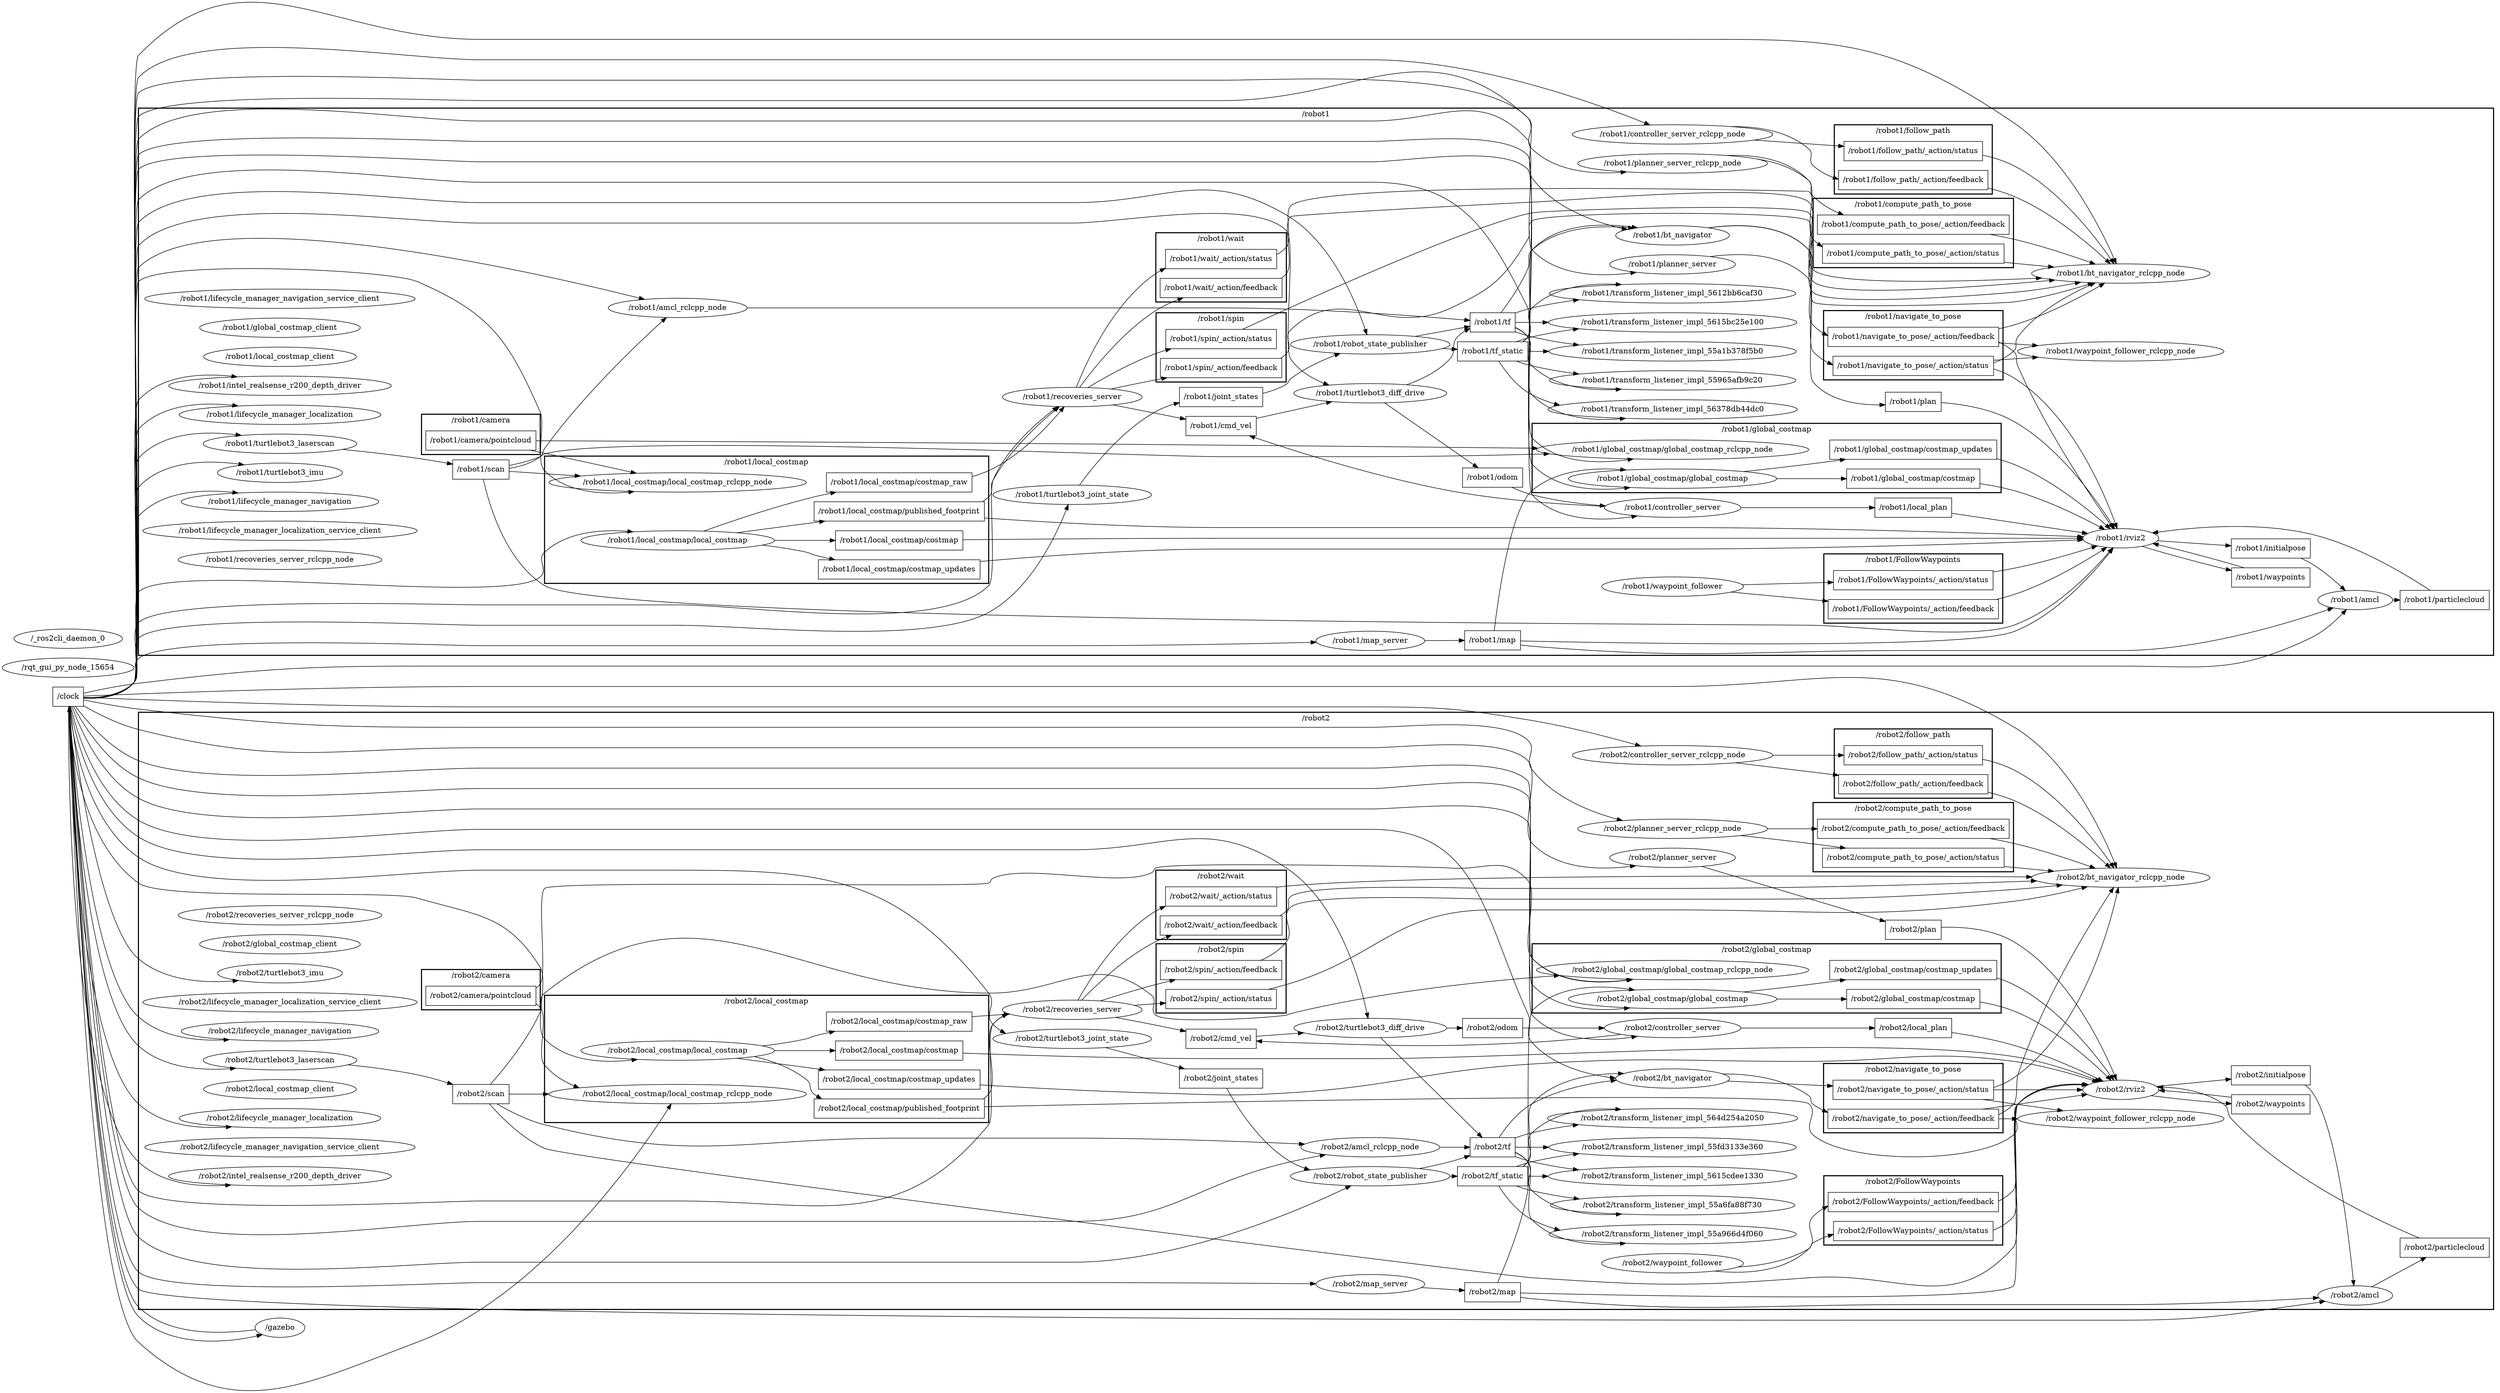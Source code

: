 digraph graphname {
	graph [bb="0,0,3717.8,2450.4",
		compound=True,
		rank=same,
		rankdir=LR,
		ranksep=0.2
	];
	node [label="\N"];
	subgraph cluster___robot1 {
		graph [bb="206.88,1346.1,3709.8,2365.1",
			compound=True,
			label="/robot1",
			lheight=0.21,
			lp="1958.3,2353.6",
			lwidth=0.56,
			rank=same,
			rankdir=LR,
			ranksep=0.2,
			style=bold
		];
		subgraph cluster___robot1__compute_path_to_pose {
			graph [bb="2690.2,1592.1,2987.2,1721.1",
				compound=True,
				label="/robot1/compute_path_to_pose",
				lheight=0.21,
				lp="2838.7,1709.6",
				lwidth=2.35,
				rank=same,
				rankdir=LR,
				ranksep=0.2,
				style=bold
			];
			t___robot1__compute_path_to_pose___action__feedback	[URL=topic_3A__robot1__compute_path_to_pose___action__feedback,
				height=0.5,
				label="/robot1/compute_path_to_pose/_action/feedback",
				pos="2838.7,1672.1",
				shape=box,
				tooltip="topic:/robot1/compute_path_to_pose/_action/feedback",
				width=3.9028];
			t___robot1__compute_path_to_pose___action__status	[URL=topic_3A__robot1__compute_path_to_pose___action__status,
				height=0.5,
				label="/robot1/compute_path_to_pose/_action/status",
				pos="2838.7,1618.1",
				shape=box,
				tooltip="topic:/robot1/compute_path_to_pose/_action/status",
				width=3.6528];
		}
		subgraph cluster___robot1__FollowWaypoints {
			graph [bb="2704.7,2195.1,2972.7,2324.1",
				compound=True,
				label="/robot1/FollowWaypoints",
				lheight=0.21,
				lp="2838.7,2312.6",
				lwidth=1.94,
				rank=same,
				rankdir=LR,
				ranksep=0.2,
				style=bold
			];
			t___robot1__FollowWaypoints___action__status	[URL=topic_3A__robot1__FollowWaypoints___action__status,
				height=0.5,
				label="/robot1/FollowWaypoints/_action/status",
				pos="2838.7,2275.1",
				shape=box,
				tooltip="topic:/robot1/FollowWaypoints/_action/status",
				width=3.25];
			t___robot1__FollowWaypoints___action__feedback	[URL=topic_3A__robot1__FollowWaypoints___action__feedback,
				height=0.5,
				label="/robot1/FollowWaypoints/_action/feedback",
				pos="2838.7,2221.1",
				shape=box,
				tooltip="topic:/robot1/FollowWaypoints/_action/feedback",
				width=3.5];
		}
		subgraph cluster___robot1__camera {
			graph [bb="627.15,1887.1,804.15,1962.1",
				compound=True,
				label="/robot1/camera",
				lheight=0.21,
				lp="715.65,1950.6",
				lwidth=1.15,
				rank=same,
				rankdir=LR,
				ranksep=0.2,
				style=bold
			];
			t___robot1__camera__pointcloud	[URL=topic_3A__robot1__camera__pointcloud,
				height=0.5,
				label="/robot1/camera/pointcloud",
				pos="715.65,1913.1",
				shape=box,
				tooltip="topic:/robot1/camera/pointcloud",
				width=2.2361];
		}
		subgraph cluster___robot1__follow_path {
			graph [bb="2720.2,1455.1,2957.2,1584.1",
				compound=True,
				label="/robot1/follow_path",
				lheight=0.21,
				lp="2838.7,1572.6",
				lwidth=1.51,
				rank=same,
				rankdir=LR,
				ranksep=0.2,
				style=bold
			];
			t___robot1__follow_path___action__status	[URL=topic_3A__robot1__follow_path___action__status,
				height=0.5,
				label="/robot1/follow_path/_action/status",
				pos="2838.7,1535.1",
				shape=box,
				tooltip="topic:/robot1/follow_path/_action/status",
				width=2.8194];
			t___robot1__follow_path___action__feedback	[URL=topic_3A__robot1__follow_path___action__feedback,
				height=0.5,
				label="/robot1/follow_path/_action/feedback",
				pos="2838.7,1481.1",
				shape=box,
				tooltip="topic:/robot1/follow_path/_action/feedback",
				width=3.0694];
		}
		subgraph cluster___robot1__spin {
			graph [bb="1716.3,1354.1,1910.3,1483.1",
				compound=True,
				label="/robot1/spin",
				lheight=0.21,
				lp="1813.3,1471.6",
				lwidth=0.92,
				rank=same,
				rankdir=LR,
				ranksep=0.2,
				style=bold
			];
			t___robot1__spin___action__feedback	[URL=topic_3A__robot1__spin___action__feedback,
				height=0.5,
				label="/robot1/spin/_action/feedback",
				pos="1813.3,1380.1",
				shape=box,
				tooltip="topic:/robot1/spin/_action/feedback",
				width=2.4722];
			t___robot1__spin___action__status	[URL=topic_3A__robot1__spin___action__status,
				height=0.5,
				label="/robot1/spin/_action/status",
				pos="1813.3,1434.1",
				shape=box,
				tooltip="topic:/robot1/spin/_action/status",
				width=2.2222];
		}
		subgraph cluster___robot1__local_costmap {
			graph [bb="812.15,1761.1,1472.3,1998.1",
				compound=True,
				label="/robot1/local_costmap",
				lheight=0.21,
				lp="1142.2,1986.6",
				lwidth=1.69,
				rank=same,
				rankdir=LR,
				ranksep=0.2,
				style=bold
			];
			t___robot1__local_costmap__costmap	[URL=topic_3A__robot1__local_costmap__costmap,
				height=0.5,
				label="/robot1/local_costmap/costmap",
				pos="1340.3,1949.1",
				shape=box,
				tooltip="topic:/robot1/local_costmap/costmap",
				width=2.6111];
			t___robot1__local_costmap__published_footprint	[URL=topic_3A__robot1__local_costmap__published_footprint,
				height=0.5,
				label="/robot1/local_costmap/published_footprint",
				pos="1340.3,1841.1",
				shape=box,
				tooltip="topic:/robot1/local_costmap/published_footprint",
				width=3.4444];
			t___robot1__local_costmap__costmap_updates	[URL=topic_3A__robot1__local_costmap__costmap_updates,
				height=0.5,
				label="/robot1/local_costmap/costmap_updates",
				pos="1340.3,1895.1",
				shape=box,
				tooltip="topic:/robot1/local_costmap/costmap_updates",
				width=3.2778];
			t___robot1__local_costmap__costmap_raw	[URL=topic_3A__robot1__local_costmap__costmap_raw,
				height=0.5,
				label="/robot1/local_costmap/costmap_raw",
				pos="1340.3,1787.1",
				shape=box,
				tooltip="topic:/robot1/local_costmap/costmap_raw",
				width=2.9861];
			n___robot1__local_costmap__local_costmap	[URL=__robot1__local_costmap__local_costmap,
				height=0.5,
				label="/robot1/local_costmap/local_costmap",
				pos="1011.2,1841.1",
				shape=ellipse,
				tooltip="/robot1/local_costmap/local_costmap",
				width=3.9899];
			n___robot1__local_costmap__local_costmap -> t___robot1__local_costmap__costmap	[edgetooltip="Publisher\nnode_name: /robot1/local_costmap/local_costmap\ntopic_name: /robot1/local_costmap/costmap\nQoS settings\n- reliability: reliable\n- durability: transient_local\n- lifespan: 2147483651294967295 ns\n- deadline: 2147483651294967295 ns\n- liveliness: automatic\n- liveliness_lease_duration: 2147483651294967295 ns\n- avoid_ros_namespace_conventions: False",
				penwidth=1,
				pos="e,1246.2,1939.2 1131.7,1851.1 1157.2,1857.9 1182.5,1868.8 1202.3,1886.1 1215.3,1897.4 1203.3,1910.9 1216.3,1922.1 1222.4,1927.3 1229.4,1931.6 1236.7,1935.2"];
			n___robot1__local_costmap__local_costmap -> t___robot1__local_costmap__published_footprint	[edgetooltip="Publisher\nnode_name: /robot1/local_costmap/local_costmap\ntopic_name: /robot1/local_costmap/published_footprint\nQoS settings\n- reliability: reliable\n- durability: transient_local\n- lifespan: 2147483651294967295 ns\n- deadline: 2147483651294967295 ns\n- liveliness: automatic\n- liveliness_lease_duration: 2147483651294967295 ns\n- avoid_ros_namespace_conventions: False",
				penwidth=1,
				pos="e,1216.1,1841.1 1155.2,1841.1 1172,1841.1 1189.1,1841.1 1205.8,1841.1"];
			n___robot1__local_costmap__local_costmap -> t___robot1__local_costmap__costmap_updates	[edgetooltip="Publisher\nnode_name: /robot1/local_costmap/local_costmap\ntopic_name: /robot1/local_costmap/costmap_updates\nQoS settings\n- reliability: reliable\n- durability: transient_local\n- lifespan: 2147483651294967295 ns\n- deadline: 2147483651294967295 ns\n- liveliness: automatic\n- liveliness_lease_duration: 2147483651294967295 ns\n- avoid_ros_namespace_conventions: False",
				penwidth=1,
				pos="e,1230.1,1877.1 1099,1855.4 1136.1,1861.6 1180,1868.8 1220,1875.4"];
			n___robot1__local_costmap__local_costmap -> t___robot1__local_costmap__costmap_raw	[edgetooltip="Publisher\nnode_name: /robot1/local_costmap/local_costmap\ntopic_name: /robot1/local_costmap/costmap_raw\nQoS settings\n- reliability: reliable\n- durability: transient_local\n- lifespan: 2147483651294967295 ns\n- deadline: 2147483651294967295 ns\n- liveliness: automatic\n- liveliness_lease_duration: 2147483651294967295 ns\n- avoid_ros_namespace_conventions: False",
				penwidth=1,
				pos="e,1250.6,1805.2 1132.3,1831.4 1155.7,1828.3 1179.9,1824.3 1202.3,1819.1 1208.7,1817.6 1210,1815.9 1216.3,1814.1 1224.2,1811.8 1232.5,1809.6 1240.8,1807.5"];
			n___robot1__local_costmap__local_costmap_rclcpp_node	[URL=__robot1__local_costmap__local_costmap_rclcpp_node,
				height=0.5,
				label="/robot1/local_costmap/local_costmap_rclcpp_node",
				pos="1011.2,1913.1",
				shape=ellipse,
				tooltip="/robot1/local_costmap/local_costmap_rclcpp_node",
				width=5.3079];
		}
		subgraph cluster___robot1__global_costmap {
			graph [bb="2272.6,1992.1,2968.2,2121.1",
				compound=True,
				label="/robot1/global_costmap",
				lheight=0.21,
				lp="2620.4,2109.6",
				lwidth=1.81,
				rank=same,
				rankdir=LR,
				ranksep=0.2,
				style=bold
			];
			t___robot1__global_costmap__costmap	[URL=topic_3A__robot1__global_costmap__costmap,
				height=0.5,
				label="/robot1/global_costmap/costmap",
				pos="2838.7,2018.1",
				shape=box,
				tooltip="topic:/robot1/global_costmap/costmap",
				width=2.7083];
			t___robot1__global_costmap__costmap_updates	[URL=topic_3A__robot1__global_costmap__costmap_updates,
				height=0.5,
				label="/robot1/global_costmap/costmap_updates",
				pos="2838.7,2072.1",
				shape=box,
				tooltip="topic:/robot1/global_costmap/costmap_updates",
				width=3.375];
			n___robot1__global_costmap__global_costmap_rclcpp_node	[URL=__robot1__global_costmap__global_costmap_rclcpp_node,
				height=0.5,
				label="/robot1/global_costmap/global_costmap_rclcpp_node",
				pos="2481.4,2018.1",
				shape=ellipse,
				tooltip="/robot1/global_costmap/global_costmap_rclcpp_node",
				width=5.5787];
			n___robot1__global_costmap__global_costmap	[URL=__robot1__global_costmap__global_costmap,
				height=0.5,
				label="/robot1/global_costmap/global_costmap",
				pos="2481.4,2072.1",
				shape=ellipse,
				tooltip="/robot1/global_costmap/global_costmap",
				width=4.2607];
			n___robot1__global_costmap__global_costmap -> t___robot1__global_costmap__costmap	[edgetooltip="Publisher\nnode_name: /robot1/global_costmap/global_costmap\ntopic_name: /robot1/global_costmap/costmap\nQoS settings\n- reliability: reliable\n- durability: transient_local\n- lifespan: 2147483651294967295 ns\n- deadline: 2147483651294967295 ns\n- liveliness: automatic\n- liveliness_lease_duration: 2147483651294967295 ns\n- avoid_ros_namespace_conventions: False",
				penwidth=1,
				pos="e,2741.2,2035.4 2585.7,2058.9 2616.8,2054.7 2650.9,2049.9 2682.2,2045.1 2698,2042.7 2714.7,2039.9 2731.1,2037.2"];
			n___robot1__global_costmap__global_costmap -> t___robot1__global_costmap__costmap_updates	[edgetooltip="Publisher\nnode_name: /robot1/global_costmap/global_costmap\ntopic_name: /robot1/global_costmap/costmap_updates\nQoS settings\n- reliability: reliable\n- durability: transient_local\n- lifespan: 2147483651294967295 ns\n- deadline: 2147483651294967295 ns\n- liveliness: automatic\n- liveliness_lease_duration: 2147483651294967295 ns\n- avoid_ros_namespace_conventions: False",
				penwidth=1,
				pos="e,2717.1,2072.1 2634.9,2072.1 2658.8,2072.1 2683.4,2072.1 2706.8,2072.1"];
		}
		subgraph cluster___robot1__navigate_to_pose {
			graph [bb="2705.7,1729.1,2971.7,1858.1",
				compound=True,
				label="/robot1/navigate_to_pose",
				lheight=0.21,
				lp="2838.7,1846.6",
				lwidth=1.92,
				rank=same,
				rankdir=LR,
				ranksep=0.2,
				style=bold
			];
			t___robot1__navigate_to_pose___action__status	[URL=topic_3A__robot1__navigate_to_pose___action__status,
				height=0.5,
				label="/robot1/navigate_to_pose/_action/status",
				pos="2838.7,1755.1",
				shape=box,
				tooltip="topic:/robot1/navigate_to_pose/_action/status",
				width=3.2222];
			t___robot1__navigate_to_pose___action__feedback	[URL=topic_3A__robot1__navigate_to_pose___action__feedback,
				height=0.5,
				label="/robot1/navigate_to_pose/_action/feedback",
				pos="2838.7,1809.1",
				shape=box,
				tooltip="topic:/robot1/navigate_to_pose/_action/feedback",
				width=3.4722];
		}
		subgraph cluster___robot1__wait {
			graph [bb="1715.8,1491.1,1910.8,1620.1",
				compound=True,
				label="/robot1/wait",
				lheight=0.21,
				lp="1813.3,1608.6",
				lwidth=0.93,
				rank=same,
				rankdir=LR,
				ranksep=0.2,
				style=bold
			];
			t___robot1__wait___action__status	[URL=topic_3A__robot1__wait___action__status,
				height=0.5,
				label="/robot1/wait/_action/status",
				pos="1813.3,1517.1",
				shape=box,
				tooltip="topic:/robot1/wait/_action/status",
				width=2.2361];
			t___robot1__wait___action__feedback	[URL=topic_3A__robot1__wait___action__feedback,
				height=0.5,
				label="/robot1/wait/_action/feedback",
				pos="1813.3,1571.1",
				shape=box,
				tooltip="topic:/robot1/wait/_action/feedback",
				width=2.4861];
		}
		n___robot1__bt_navigator_rclcpp_node	[URL=__robot1__bt_navigator_rclcpp_node,
			height=0.5,
			label="/robot1/bt_navigator_rclcpp_node",
			pos="3148.6,1481.1",
			shape=ellipse,
			tooltip="/robot1/bt_navigator_rclcpp_node",
			width=3.6288];
		t___robot1__compute_path_to_pose___action__feedback -> n___robot1__bt_navigator_rclcpp_node	[edgetooltip="Subscription\nnode_name: /robot1/bt_navigator_rclcpp_node\ntopic_name: /robot1/compute_path_to_pose/_action/feedback\nQoS settings\n- reliability: reliable\n- durability: volatile\n- lifespan: 2147483651294967295 ns\n- deadline: 2147483651294967295 ns\n- liveliness: automatic\n- liveliness_lease_duration: 2147483651294967295 ns\n- avoid_ros_namespace_conventions: False",
			penwidth=1,
			pos="e,3135.8,1499.2 2967.4,1654 2974.3,1651.4 2980.9,1648.5 2987.2,1645.1 3050.2,1611.6 3103.6,1544.7 3130,1507.5"];
		t___robot1__compute_path_to_pose___action__status -> n___robot1__bt_navigator_rclcpp_node	[edgetooltip="Subscription\nnode_name: /robot1/bt_navigator_rclcpp_node\ntopic_name: /robot1/compute_path_to_pose/_action/status\nQoS settings\n- reliability: reliable\n- durability: transient_local\n- lifespan: 2147483651294967295 ns\n- deadline: 2147483651294967295 ns\n- liveliness: automatic\n- liveliness_lease_duration: 2147483651294967295 ns\n- avoid_ros_namespace_conventions: False",
			penwidth=1,
			pos="e,3126.9,1498.9 2951.9,1600.1 2964,1596.7 2976,1592.8 2987.2,1588.1 3037.2,1567.3 3088.1,1530 3118.8,1505.5"];
		n___robot1__rviz2	[URL=__robot1__rviz2,
			height=0.5,
			label="/robot1/rviz2",
			pos="3148.6,1981.1",
			shape=ellipse,
			tooltip="/robot1/rviz2",
			width=1.5707];
		t___robot1__FollowWaypoints___action__status -> n___robot1__rviz2	[edgetooltip="Subscription\nnode_name: /robot1/rviz2\ntopic_name: /robot1/FollowWaypoints/_action/status\nQoS settings\n- reliability: reliable\n- durability: transient_local\n- lifespan: 2147483651294967295 ns\n- deadline: 2147483651294967295 ns\n- liveliness: automatic\n- liveliness_lease_duration: 2147483651294967295 ns\n- avoid_ros_namespace_conventions: False",
			penwidth=1,
			pos="e,3142.5,1999.3 2955.9,2263.8 2967,2259.8 2977.7,2254.7 2987.2,2248.1 3073.9,2188.1 3121.6,2064.7 3139.4,2009.2"];
		t___robot1__FollowWaypoints___action__feedback -> n___robot1__rviz2	[edgetooltip="Subscription\nnode_name: /robot1/rviz2\ntopic_name: /robot1/FollowWaypoints/_action/feedback\nQoS settings\n- reliability: reliable\n- durability: volatile\n- lifespan: 2147483651294967295 ns\n- deadline: 2147483651294967295 ns\n- liveliness: automatic\n- liveliness_lease_duration: 2147483651294967295 ns\n- avoid_ros_namespace_conventions: False",
			penwidth=1,
			pos="e,3140.4,1998.9 2965,2209.7 2972.8,2206.8 2980.3,2203.3 2987.2,2199.1 3063.5,2153.1 3114.8,2055.8 3136.2,2008.3"];
		t___robot1__camera__pointcloud -> n___robot1__local_costmap__local_costmap_rclcpp_node	[edgetooltip="Subscription\nnode_name: /robot1/local_costmap/local_costmap_rclcpp_node\ntopic_name: /robot1/camera/pointcloud\nQoS settings\n- reliability: best_effort\n- durability: volatile\n- lifespan: 2147483651294967295 ns\n- deadline: 2147483651294967295 ns\n- liveliness: automatic\n- liveliness_lease_duration: 2147483651294967295 ns\n- avoid_ros_namespace_conventions: False",
			penwidth=1,
			pos="e,819.94,1913.1 796.48,1913.1 800.85,1913.1 805.32,1913.1 809.87,1913.1"];
		t___robot1__camera__pointcloud -> n___robot1__global_costmap__global_costmap_rclcpp_node	[edgetooltip="Subscription\nnode_name: /robot1/global_costmap/global_costmap_rclcpp_node\ntopic_name: /robot1/camera/pointcloud\nQoS settings\n- reliability: best_effort\n- durability: volatile\n- lifespan: 2147483651294967295 ns\n- deadline: 2147483651294967295 ns\n- liveliness: automatic\n- liveliness_lease_duration: 2147483651294967295 ns\n- avoid_ros_namespace_conventions: False",
			penwidth=1,
			pos="e,2290.2,2023.6 796.33,1927.8 799.18,1929.9 801.8,1932.4 804.15,1935.1 816.77,1949.8 797.87,2008.9 812.15,2022.1 822.92,2032 1324.7,2027.1 1339.3,2027.1 1339.3,2027.1 1339.3,2027.1 2034.2,2027.1 2114.5,2027.1 2203,2025.6 2279.9,2023.9"];
		t___robot1__follow_path___action__status -> n___robot1__bt_navigator_rclcpp_node	[edgetooltip="Subscription\nnode_name: /robot1/bt_navigator_rclcpp_node\ntopic_name: /robot1/follow_path/_action/status\nQoS settings\n- reliability: reliable\n- durability: transient_local\n- lifespan: 2147483651294967295 ns\n- deadline: 2147483651294967295 ns\n- liveliness: automatic\n- liveliness_lease_duration: 2147483651294967295 ns\n- avoid_ros_namespace_conventions: False",
			penwidth=1,
			pos="e,3067.1,1495.2 2940.5,1517.4 2978.1,1510.8 3020.4,1503.4 3056.9,1497"];
		t___robot1__follow_path___action__feedback -> n___robot1__bt_navigator_rclcpp_node	[edgetooltip="Subscription\nnode_name: /robot1/bt_navigator_rclcpp_node\ntopic_name: /robot1/follow_path/_action/feedback\nQoS settings\n- reliability: reliable\n- durability: volatile\n- lifespan: 2147483651294967295 ns\n- deadline: 2147483651294967295 ns\n- liveliness: automatic\n- liveliness_lease_duration: 2147483651294967295 ns\n- avoid_ros_namespace_conventions: False",
			penwidth=1,
			pos="e,3017.8,1481.1 2949.6,1481.1 2968.4,1481.1 2988.2,1481.1 3007.7,1481.1"];
		t___robot1__spin___action__feedback -> n___robot1__bt_navigator_rclcpp_node	[edgetooltip="Subscription\nnode_name: /robot1/bt_navigator_rclcpp_node\ntopic_name: /robot1/spin/_action/feedback\nQoS settings\n- reliability: reliable\n- durability: volatile\n- lifespan: 2147483651294967295 ns\n- deadline: 2147483651294967295 ns\n- liveliness: automatic\n- liveliness_lease_duration: 2147483651294967295 ns\n- avoid_ros_namespace_conventions: False",
			penwidth=1,
			pos="e,3131.6,1463.1 1902.5,1362.1 1908,1361.3 1913.5,1360.7 1918.8,1360.1 2048.5,1346.7 2081.7,1355.1 2212.1,1355.1 2212.1,1355.1 2212.1,1355.1 2482.4,1355.1 2706.8,1355.1 2774.8,1287.8 2987.2,1360.1 3043.3,1379.2 3095.6,1426.2 3124.4,1455.7"];
		t___robot1__spin___action__status -> n___robot1__bt_navigator_rclcpp_node	[edgetooltip="Subscription\nnode_name: /robot1/bt_navigator_rclcpp_node\ntopic_name: /robot1/spin/_action/status\nQoS settings\n- reliability: reliable\n- durability: transient_local\n- lifespan: 2147483651294967295 ns\n- deadline: 2147483651294967295 ns\n- liveliness: automatic\n- liveliness_lease_duration: 2147483651294967295 ns\n- avoid_ros_namespace_conventions: False",
			penwidth=1,
			pos="e,3127.7,1463.3 1893.4,1419.5 1899.7,1416.2 1905.7,1412.1 1910.8,1407.1 1919.5,1398.7 1909.1,1388.4 1918.8,1381.1 1970.8,1341.8 2146.9,1375.1 2212.1,1375.1 2212.1,1375.1 2212.1,1375.1 2482.4,1375.1 2594.6,1375.1 2879.6,1348.5 2987.2,1380.1 3038.6,1395.2 3089.5,1431.9 3119.7,1456.7"];
		t___robot1__local_costmap__costmap -> n___robot1__rviz2	[edgetooltip="Subscription\nnode_name: /robot1/rviz2\ntopic_name: /robot1/local_costmap/costmap\nQoS settings\n- reliability: reliable\n- durability: transient_local\n- lifespan: 2147483651294967295 ns\n- deadline: 2147483651294967295 ns\n- liveliness: automatic\n- liveliness_lease_duration: 2147483651294967295 ns\n- avoid_ros_namespace_conventions: False",
			penwidth=1,
			pos="e,3092,1981.6 1434.5,1961.1 1529.4,1972.2 1680.8,1987.1 1812.3,1987.1 1812.3,1987.1 1812.3,1987.1 2034.2,1987.1 2432,1987.1 2909.8,1983.2 3081.9,1981.7"];
		n___robot1__recoveries_server	[URL=__robot1__recoveries_server,
			height=0.5,
			label="/robot1/recoveries_server",
			pos="1594.1,1537.1",
			shape=ellipse,
			tooltip="/robot1/recoveries_server",
			width=2.7984];
		t___robot1__local_costmap__published_footprint -> n___robot1__recoveries_server	[edgetooltip="Subscription\nnode_name: /robot1/recoveries_server\ntopic_name: /robot1/local_costmap/published_footprint\nQoS settings\n- reliability: best_effort\n- durability: volatile\n- lifespan: 2147483651294967295 ns\n- deadline: 2147483651294967295 ns\n- liveliness: automatic\n- liveliness_lease_duration: 2147483651294967295 ns\n- avoid_ros_namespace_conventions: False",
			penwidth=1,
			pos="e,1526.9,1550.6 1463.2,1823 1466.5,1820.3 1469.5,1817.4 1472.3,1814.1 1488.8,1794.6 1465.8,1605.1 1480.3,1584.1 1489.5,1570.9 1503.1,1561.4 1517.7,1554.5"];
		t___robot1__local_costmap__published_footprint -> n___robot1__rviz2	[edgetooltip="Subscription\nnode_name: /robot1/rviz2\ntopic_name: /robot1/local_costmap/published_footprint\nQoS settings\n- reliability: reliable\n- durability: volatile\n- lifespan: 2147483651294967295 ns\n- deadline: 2147483651294967295 ns\n- liveliness: automatic\n- liveliness_lease_duration: 2147483651294967295 ns\n- avoid_ros_namespace_conventions: False",
			penwidth=1,
			pos="e,3124.9,1964.6 1464.6,1854.1 1559.5,1862.9 1694.1,1873.1 1812.3,1873.1 1812.3,1873.1 1812.3,1873.1 2034.2,1873.1 2140.1,1873.1 2884.8,1869.3 2987.2,1896.1 3035.4,1908.7 3085.2,1938.1 3116.2,1958.8"];
		t___robot1__local_costmap__costmap_updates -> n___robot1__rviz2	[edgetooltip="Subscription\nnode_name: /robot1/rviz2\ntopic_name: /robot1/local_costmap/costmap_updates\nQoS settings\n- reliability: reliable\n- durability: volatile\n- lifespan: 2147483651294967295 ns\n- deadline: 2147483651294967295 ns\n- liveliness: automatic\n- liveliness_lease_duration: 2147483651294967295 ns\n- avoid_ros_namespace_conventions: False",
			penwidth=1,
			pos="e,3118.5,1965.8 1458.4,1894.3 1553.7,1893.8 1691.7,1893.1 1812.3,1893.1 1812.3,1893.1 1812.3,1893.1 2034.2,1893.1 2140.1,1893.1 2883.5,1895.8 2987.2,1917.1 3030.6,1926 3077.3,1945.9 3109.1,1961.2"];
		t___robot1__local_costmap__costmap_raw -> n___robot1__recoveries_server	[edgetooltip="Subscription\nnode_name: /robot1/recoveries_server\ntopic_name: /robot1/local_costmap/costmap_raw\nQoS settings\n- reliability: reliable\n- durability: transient_local\n- lifespan: 2147483651294967295 ns\n- deadline: 2147483651294967295 ns\n- liveliness: automatic\n- liveliness_lease_duration: 2147483651294967295 ns\n- avoid_ros_namespace_conventions: False",
			penwidth=1,
			pos="e,1539.4,1552.3 1349.2,1769.1 1367.2,1730.2 1414.5,1637.6 1480.3,1584.1 1494.8,1572.3 1512.7,1563.1 1529.9,1556"];
		t___robot1__global_costmap__costmap -> n___robot1__rviz2	[edgetooltip="Subscription\nnode_name: /robot1/rviz2\ntopic_name: /robot1/global_costmap/costmap\nQoS settings\n- reliability: reliable\n- durability: transient_local\n- lifespan: 2147483651294967295 ns\n- deadline: 2147483651294967295 ns\n- liveliness: automatic\n- liveliness_lease_duration: 2147483651294967295 ns\n- avoid_ros_namespace_conventions: False",
			penwidth=1,
			pos="e,3095.3,1987.4 2936.3,2006.5 2985,2000.6 3042.5,1993.7 3085.3,1988.6"];
		t___robot1__global_costmap__costmap_updates -> n___robot1__rviz2	[edgetooltip="Subscription\nnode_name: /robot1/rviz2\ntopic_name: /robot1/global_costmap/costmap_updates\nQoS settings\n- reliability: reliable\n- durability: volatile\n- lifespan: 2147483651294967295 ns\n- deadline: 2147483651294967295 ns\n- liveliness: automatic\n- liveliness_lease_duration: 2147483651294967295 ns\n- avoid_ros_namespace_conventions: False",
			penwidth=1,
			pos="e,3116,1995.9 2951.4,2054.1 2963.6,2051.4 2975.7,2048.4 2987.2,2045.1 3028.9,2033.1 3074.6,2014.3 3106.6,2000.1"];
		n___robot1__waypoint_follower_rclcpp_node	[URL=__robot1__waypoint_follower_rclcpp_node,
			height=0.5,
			label="/robot1/waypoint_follower_rclcpp_node",
			pos="3148.6,1782.1",
			shape=ellipse,
			tooltip="/robot1/waypoint_follower_rclcpp_node",
			width=4.2607];
		t___robot1__navigate_to_pose___action__status -> n___robot1__waypoint_follower_rclcpp_node	[edgetooltip="Subscription\nnode_name: /robot1/waypoint_follower_rclcpp_node\ntopic_name: /robot1/navigate_to_pose/_action/status\nQoS settings\n- reliability: reliable\n- durability: transient_local\n- lifespan: 2147483651294967295 ns\n- deadline: 2147483651294967295 ns\n- liveliness: automatic\n- liveliness_lease_duration: 2147483651294967295 ns\n- avoid_ros_namespace_conventions: False",
			penwidth=1,
			pos="e,3025.2,1771.4 2954.8,1765.2 2974.5,1766.9 2995,1768.7 3015.1,1770.5"];
		t___robot1__navigate_to_pose___action__status -> n___robot1__rviz2	[edgetooltip="Subscription\nnode_name: /robot1/rviz2\ntopic_name: /robot1/navigate_to_pose/_action/status\nQoS settings\n- reliability: reliable\n- durability: transient_local\n- lifespan: 2147483651294967295 ns\n- deadline: 2147483651294967295 ns\n- liveliness: automatic\n- liveliness_lease_duration: 2147483651294967295 ns\n- avoid_ros_namespace_conventions: False",
			penwidth=1,
			pos="e,3128,1964.3 2954.8,1762.9 2966.7,1767.5 2977.8,1773.7 2987.2,1782.1 2996.5,1790.5 2989.2,1798.2 2995.2,1809.1 3028.7,1869.3 3086.3,1926.6 3120.3,1957.4"];
		t___robot1__navigate_to_pose___action__status -> n___robot1__bt_navigator_rclcpp_node	[edgetooltip="Subscription\nnode_name: /robot1/bt_navigator_rclcpp_node\ntopic_name: /robot1/navigate_to_pose/_action/status\nQoS settings\n- reliability: reliable\n- durability: transient_local\n- lifespan: 2147483651294967295 ns\n- deadline: 2147483651294967295 ns\n- liveliness: automatic\n- liveliness_lease_duration: 2147483651294967295 ns\n- avoid_ros_namespace_conventions: False",
			penwidth=1,
			pos="e,3141.3,1499.4 2954.9,1741.1 2966.4,1737 2977.4,1731.8 2987.2,1725.1 3067.9,1670.5 3117.9,1560.4 3137.7,1508.8"];
		t___robot1__navigate_to_pose___action__feedback -> n___robot1__waypoint_follower_rclcpp_node	[edgetooltip="Subscription\nnode_name: /robot1/waypoint_follower_rclcpp_node\ntopic_name: /robot1/navigate_to_pose/_action/feedback\nQoS settings\n- reliability: reliable\n- durability: volatile\n- lifespan: 2147483651294967295 ns\n- deadline: 2147483651294967295 ns\n- liveliness: automatic\n- liveliness_lease_duration: 2147483651294967295 ns\n- avoid_ros_namespace_conventions: False",
			penwidth=1,
			pos="e,3025.3,1792.8 2964.1,1798.2 2981,1796.7 2998.3,1795.2 3015.3,1793.7"];
		t___robot1__navigate_to_pose___action__feedback -> n___robot1__rviz2	[edgetooltip="Subscription\nnode_name: /robot1/rviz2\ntopic_name: /robot1/navigate_to_pose/_action/feedback\nQoS settings\n- reliability: reliable\n- durability: volatile\n- lifespan: 2147483651294967295 ns\n- deadline: 2147483651294967295 ns\n- liveliness: automatic\n- liveliness_lease_duration: 2147483651294967295 ns\n- avoid_ros_namespace_conventions: False",
			penwidth=1,
			pos="e,3134.9,1963.6 2963.8,1821.9 2971.9,1824.4 2979.8,1827.5 2987.2,1831.1 3048,1860.5 3101.4,1920.9 3128.6,1955.4"];
		t___robot1__navigate_to_pose___action__feedback -> n___robot1__bt_navigator_rclcpp_node	[edgetooltip="Subscription\nnode_name: /robot1/bt_navigator_rclcpp_node\ntopic_name: /robot1/navigate_to_pose/_action/feedback\nQoS settings\n- reliability: reliable\n- durability: volatile\n- lifespan: 2147483651294967295 ns\n- deadline: 2147483651294967295 ns\n- liveliness: automatic\n- liveliness_lease_duration: 2147483651294967295 ns\n- avoid_ros_namespace_conventions: False",
			penwidth=1,
			pos="e,3135.6,1499.3 2963.9,1797.4 2972.3,1793.4 2980.3,1788.4 2987.2,1782.1 2996.5,1773.7 2990.4,1766.6 2995.2,1755.1 3035.2,1660.1 3099.4,1555.8 3130.1,1507.9"];
		t___robot1__wait___action__status -> n___robot1__bt_navigator_rclcpp_node	[edgetooltip="Subscription\nnode_name: /robot1/bt_navigator_rclcpp_node\ntopic_name: /robot1/wait/_action/status\nQoS settings\n- reliability: reliable\n- durability: transient_local\n- lifespan: 2147483651294967295 ns\n- deadline: 2147483651294967295 ns\n- liveliness: automatic\n- liveliness_lease_duration: 2147483651294967295 ns\n- avoid_ros_namespace_conventions: False",
			penwidth=1,
			pos="e,3117.5,1463.5 1894.1,1501.2 1900.4,1497.4 1906.1,1492.8 1910.8,1487.1 1921.7,1473.8 1906.3,1421.9 1918.8,1410.1 1966.1,1365.2 2146.8,1395.1 2212.1,1395.1 2212.1,1395.1 2212.1,1395.1 2482.4,1395.1 2706.9,1395.1 2768.3,1360.4 2987.2,1410.1 3030.8,1420 3077,1441.8 3108.6,1458.7"];
		t___robot1__wait___action__feedback -> n___robot1__bt_navigator_rclcpp_node	[edgetooltip="Subscription\nnode_name: /robot1/bt_navigator_rclcpp_node\ntopic_name: /robot1/wait/_action/feedback\nQoS settings\n- reliability: reliable\n- durability: volatile\n- lifespan: 2147483651294967295 ns\n- deadline: 2147483651294967295 ns\n- liveliness: automatic\n- liveliness_lease_duration: 2147483651294967295 ns\n- avoid_ros_namespace_conventions: False",
			penwidth=1,
			pos="e,3076,1466.1 1883.2,1553 1892.5,1550.2 1901.9,1547.2 1910.8,1544.1 2048.2,1495.7 2066.4,1415.1 2212.1,1415.1 2212.1,1415.1 2212.1,1415.1 2482.4,1415.1 2707.3,1415.1 2764.3,1420.8 2987.2,1451.1 3013,1454.6 3040.9,1459.4 3066.1,1464.2"];
		t___robot1__odom	[URL=topic_3A__robot1__odom,
			height=0.5,
			label="/robot1/odom",
			pos="2213.1,1950.1",
			shape=box,
			tooltip="topic:/robot1/odom",
			width=1.2639];
		n___robot1__controller_server	[URL=__robot1__controller_server,
			height=0.5,
			label="/robot1/controller_server",
			pos="2481.4,1944.1",
			shape=ellipse,
			tooltip="/robot1/controller_server",
			width=2.7442];
		t___robot1__odom -> n___robot1__controller_server	[edgetooltip="Subscription\nnode_name: /robot1/controller_server\ntopic_name: /robot1/odom\nQoS settings\n- reliability: best_effort\n- durability: volatile\n- lifespan: 2147483651294967295 ns\n- deadline: 2147483651294967295 ns\n- liveliness: automatic\n- liveliness_lease_duration: 2147483651294967295 ns\n- avoid_ros_namespace_conventions: False",
			penwidth=1,
			pos="e,2383.1,1946.3 2258.7,1949.1 2289.9,1948.4 2333.1,1947.4 2373.1,1946.5"];
		t___robot1__initialpose	[URL=topic_3A__robot1__initialpose,
			height=0.5,
			label="/robot1/initialpose",
			pos="3374,2008.1",
			shape=box,
			tooltip="topic:/robot1/initialpose",
			width=1.6111];
		n___robot1__amcl	[URL=__robot1__amcl,
			height=0.5,
			label="/robot1/amcl",
			pos="3501.9,2008.1",
			shape=ellipse,
			tooltip="/robot1/amcl",
			width=1.5526];
		t___robot1__initialpose -> n___robot1__amcl	[edgetooltip="Subscription\nnode_name: /robot1/amcl\ntopic_name: /robot1/initialpose\nQoS settings\n- reliability: best_effort\n- durability: volatile\n- lifespan: 2147483651294967295 ns\n- deadline: 2147483651294967295 ns\n- liveliness: automatic\n- liveliness_lease_duration: 2147483651294967295 ns\n- avoid_ros_namespace_conventions: False",
			penwidth=1,
			pos="e,3445.8,2008.1 3432.1,2008.1 3433.2,2008.1 3434.3,2008.1 3435.5,2008.1"];
		t___robot1__joint_states	[URL=topic_3A__robot1__joint_states,
			height=0.5,
			label="/robot1/joint_states",
			pos="1813.3,1650.1",
			shape=box,
			tooltip="topic:/robot1/joint_states",
			width=1.6806];
		n___robot1__robot_state_publisher	[URL=__robot1__robot_state_publisher,
			height=0.5,
			label="/robot1/robot_state_publisher",
			pos="2033.2,1654.1",
			shape=ellipse,
			tooltip="/robot1/robot_state_publisher",
			width=3.1775];
		t___robot1__joint_states -> n___robot1__robot_state_publisher	[edgetooltip="Subscription\nnode_name: /robot1/robot_state_publisher\ntopic_name: /robot1/joint_states\nQoS settings\n- reliability: reliable\n- durability: volatile\n- lifespan: 2147483651294967295 ns\n- deadline: 2147483651294967295 ns\n- liveliness: automatic\n- liveliness_lease_duration: 2147483651294967295 ns\n- avoid_ros_namespace_conventions: False",
			penwidth=1,
			pos="e,1919.5,1652 1873.8,1651.2 1885,1651.4 1897,1651.6 1909.2,1651.8"];
		t___robot1__cmd_vel	[URL=topic_3A__robot1__cmd_vel,
			height=0.5,
			label="/robot1/cmd_vel",
			pos="1813.3,1930.1",
			shape=box,
			tooltip="topic:/robot1/cmd_vel",
			width=1.4861];
		n___robot1__turtlebot3_diff_drive	[URL=__robot1__turtlebot3_diff_drive,
			height=0.5,
			label="/robot1/turtlebot3_diff_drive",
			pos="2033.2,1950.1",
			shape=ellipse,
			tooltip="/robot1/turtlebot3_diff_drive",
			width=3.1233];
		t___robot1__cmd_vel -> n___robot1__turtlebot3_diff_drive	[edgetooltip="Subscription\nnode_name: /robot1/turtlebot3_diff_drive\ntopic_name: /robot1/cmd_vel\nQoS settings\n- reliability: reliable\n- durability: volatile\n- lifespan: 2147483651294967295 ns\n- deadline: 2147483651294967295 ns\n- liveliness: automatic\n- liveliness_lease_duration: 2147483651294967295 ns\n- avoid_ros_namespace_conventions: False",
			penwidth=1,
			pos="e,1935.2,1941.2 1867,1934.9 1884.6,1936.6 1904.8,1938.4 1925,1940.3"];
		t___robot1__plan	[URL=topic_3A__robot1__plan,
			height=0.5,
			label="/robot1/plan",
			pos="2838.7,2167.1",
			shape=box,
			tooltip="topic:/robot1/plan",
			width=1.1528];
		t___robot1__plan -> n___robot1__rviz2	[edgetooltip="Subscription\nnode_name: /robot1/rviz2\ntopic_name: /robot1/plan\nQoS settings\n- reliability: reliable\n- durability: volatile\n- lifespan: 2147483651294967295 ns\n- deadline: 2147483651294967295 ns\n- liveliness: automatic\n- liveliness_lease_duration: 2147483651294967295 ns\n- avoid_ros_namespace_conventions: False",
			penwidth=1,
			pos="e,3134.8,1998.6 2880.3,2164.3 2911.1,2160.8 2953.8,2152.9 2987.2,2135.1 3047.5,2103 3101.1,2041.7 3128.5,2006.9"];
		t___robot1__local_plan	[URL=topic_3A__robot1__local_plan,
			height=0.5,
			label="/robot1/local_plan",
			pos="2838.7,1944.1",
			shape=box,
			tooltip="topic:/robot1/local_plan",
			width=1.6111];
		t___robot1__local_plan -> n___robot1__rviz2	[edgetooltip="Subscription\nnode_name: /robot1/rviz2\ntopic_name: /robot1/local_plan\nQoS settings\n- reliability: reliable\n- durability: volatile\n- lifespan: 2147483651294967295 ns\n- deadline: 2147483651294967295 ns\n- liveliness: automatic\n- liveliness_lease_duration: 2147483651294967295 ns\n- avoid_ros_namespace_conventions: False",
			penwidth=1,
			pos="e,3095.4,1974.8 2896.9,1951 2950.5,1957.4 3030.2,1967 3085.4,1973.6"];
		t___robot1__scan	[URL=topic_3A__robot1__scan,
			height=0.5,
			label="/robot1/scan",
			pos="715.65,1735.1",
			shape=box,
			tooltip="topic:/robot1/scan",
			width=1.1528];
		t___robot1__scan -> n___robot1__local_costmap__local_costmap_rclcpp_node	[edgetooltip="Subscription\nnode_name: /robot1/local_costmap/local_costmap_rclcpp_node\ntopic_name: /robot1/scan\nQoS settings\n- reliability: best_effort\n- durability: volatile\n- lifespan: 2147483651294967295 ns\n- deadline: 2147483651294967295 ns\n- liveliness: automatic\n- liveliness_lease_duration: 2147483651294967295 ns\n- avoid_ros_namespace_conventions: False",
			penwidth=1,
			pos="e,886.5,1899.4 724.5,1753.4 737.97,1782.5 768.32,1839 812.15,1868.1 831.5,1880.9 854,1890.1 876.75,1896.7"];
		t___robot1__scan -> n___robot1__global_costmap__global_costmap_rclcpp_node	[edgetooltip="Subscription\nnode_name: /robot1/global_costmap/global_costmap_rclcpp_node\ntopic_name: /robot1/scan\nQoS settings\n- reliability: best_effort\n- durability: volatile\n- lifespan: 2147483651294967295 ns\n- deadline: 2147483651294967295 ns\n- liveliness: automatic\n- liveliness_lease_duration: 2147483651294967295 ns\n- avoid_ros_namespace_conventions: False",
			penwidth=1,
			pos="e,2294.5,2011.5 731.34,1753.4 751.85,1780 788.33,1832.1 804.15,1883.1 808.07,1895.8 802.51,1993 812.15,2002.1 833.44,2022.2 1310,2007.1 1339.3,2007.1 1339.3,2007.1 1339.3,2007.1 2034.2,2007.1 2116,2007.1 2206.3,2009 2284.1,2011.2"];
		n___robot1__amcl_rclcpp_node	[URL=__robot1__amcl_rclcpp_node,
			height=0.5,
			label="/robot1/amcl_rclcpp_node",
			pos="1011.2,1735.1",
			shape=ellipse,
			tooltip="/robot1/amcl_rclcpp_node",
			width=2.8886];
		t___robot1__scan -> n___robot1__amcl_rclcpp_node	[edgetooltip="Subscription\nnode_name: /robot1/amcl_rclcpp_node\ntopic_name: /robot1/scan\nQoS settings\n- reliability: best_effort\n- durability: volatile\n- lifespan: 2147483651294967295 ns\n- deadline: 2147483651294967295 ns\n- liveliness: automatic\n- liveliness_lease_duration: 2147483651294967295 ns\n- avoid_ros_namespace_conventions: False",
			penwidth=1,
			pos="e,906.99,1735.1 757.16,1735.1 793.21,1735.1 847.71,1735.1 896.9,1735.1"];
		t___robot1__scan -> n___robot1__rviz2	[edgetooltip="Subscription\nnode_name: /robot1/rviz2\ntopic_name: /robot1/scan\nQoS settings\n- reliability: best_effort\n- durability: volatile\n- lifespan: 2147483651294967295 ns\n- deadline: 2147483651294967295 ns\n- liveliness: automatic\n- liveliness_lease_duration: 2147483651294967295 ns\n- avoid_ros_namespace_conventions: False",
			penwidth=1,
			pos="e,3129.8,1963.9 757.48,1720.9 774.21,1715.8 793.89,1710.6 812.15,1708.1 983.91,1684.3 1029.3,1696.1 1202.3,1708.1 1681.4,1741.3 1793.9,1818.5 2272.6,1857.1 2312.2,1860.3 2949.4,1861.1 2987.2,1873.1 3040.5,1890 3092.2,1930.5 3122,1956.9"];
		t___robot1__waypoints	[URL=topic_3A__robot1__waypoints,
			height=0.5,
			label="/robot1/waypoints",
			pos="3374,1954.1",
			shape=box,
			tooltip="topic:/robot1/waypoints",
			width=1.5972];
		t___robot1__waypoints -> n___robot1__rviz2	[edgetooltip="Subscription\nnode_name: /robot1/rviz2\ntopic_name: /robot1/waypoints\nQoS settings\n- reliability: reliable\n- durability: volatile\n- lifespan: 2147483651294967295 ns\n- deadline: 2147483651294967295 ns\n- liveliness: automatic\n- liveliness_lease_duration: 2147483651294967295 ns\n- avoid_ros_namespace_conventions: False",
			penwidth=1,
			pos="e,3205.1,1980.3 3316.2,1966.9 3285.5,1971.6 3247.3,1976.3 3215.3,1979.4"];
		t___robot1__tf	[URL=topic_3A__robot1__tf,
			height=0.5,
			label="/robot1/tf",
			pos="2213.1,1659.1",
			shape=box,
			tooltip="topic:/robot1/tf",
			width=0.94444];
		n___robot1__transform_listener_impl_5615bc25e100	[URL=__robot1__transform_listener_impl_5615bc25e100,
			height=0.5,
			label="/robot1/transform_listener_impl_5615bc25e100",
			pos="2481.4,1560.1",
			shape=ellipse,
			tooltip="/robot1/transform_listener_impl_5615bc25e100",
			width=5.019];
		t___robot1__tf -> n___robot1__transform_listener_impl_5615bc25e100	[edgetooltip="Subscription\nnode_name: /robot1/transform_listener_impl_5615bc25e100\ntopic_name: /robot1/tf\nQoS settings\n- reliability: reliable\n- durability: volatile\n- lifespan: 2147483651294967295 ns\n- deadline: 2147483651294967295 ns\n- liveliness: automatic\n- liveliness_lease_duration: 2147483651294967295 ns\n- avoid_ros_namespace_conventions: False",
			penwidth=1,
			pos="e,2306.7,1564.7 2247.3,1646.9 2253.9,1643.1 2260.1,1638.2 2264.6,1632.1 2276.5,1615.7 2257.9,1601.1 2272.6,1587.1 2280.1,1579.9 2288.5,1574 2297.5,1569.2"];
		n___robot1__transform_listener_impl_5612bb6caf30	[URL=__robot1__transform_listener_impl_5612bb6caf30,
			height=0.5,
			label="/robot1/transform_listener_impl_5612bb6caf30",
			pos="2481.4,1614.1",
			shape=ellipse,
			tooltip="/robot1/transform_listener_impl_5612bb6caf30",
			width=4.9648];
		t___robot1__tf -> n___robot1__transform_listener_impl_5612bb6caf30	[edgetooltip="Subscription\nnode_name: /robot1/transform_listener_impl_5612bb6caf30\ntopic_name: /robot1/tf\nQoS settings\n- reliability: reliable\n- durability: volatile\n- lifespan: 2147483651294967295 ns\n- deadline: 2147483651294967295 ns\n- liveliness: automatic\n- liveliness_lease_duration: 2147483651294967295 ns\n- avoid_ros_namespace_conventions: False",
			penwidth=1,
			pos="e,2355.1,1626.9 2247.2,1647.8 2255.4,1645.3 2264.3,1642.9 2272.6,1641.1 2295.9,1636 2320.8,1631.8 2345.1,1628.3"];
		n___robot1__transform_listener_impl_56378db44dc0	[URL=__robot1__transform_listener_impl_56378db44dc0,
			height=0.5,
			label="/robot1/transform_listener_impl_56378db44dc0",
			pos="2481.4,1668.1",
			shape=ellipse,
			tooltip="/robot1/transform_listener_impl_56378db44dc0",
			width=5.019];
		t___robot1__tf -> n___robot1__transform_listener_impl_56378db44dc0	[edgetooltip="Subscription\nnode_name: /robot1/transform_listener_impl_56378db44dc0\ntopic_name: /robot1/tf\nQoS settings\n- reliability: reliable\n- durability: volatile\n- lifespan: 2147483651294967295 ns\n- deadline: 2147483651294967295 ns\n- liveliness: automatic\n- liveliness_lease_duration: 2147483651294967295 ns\n- avoid_ros_namespace_conventions: False",
			penwidth=1,
			pos="e,2310,1662.3 2247.3,1660.2 2261.8,1660.7 2280,1661.3 2299.8,1662"];
		n___robot1__transform_listener_impl_55965afb9c20	[URL=__robot1__transform_listener_impl_55965afb9c20,
			height=0.5,
			label="/robot1/transform_listener_impl_55965afb9c20",
			pos="2481.4,1452.1",
			shape=ellipse,
			tooltip="/robot1/transform_listener_impl_55965afb9c20",
			width=4.9648];
		t___robot1__tf -> n___robot1__transform_listener_impl_55965afb9c20	[edgetooltip="Subscription\nnode_name: /robot1/transform_listener_impl_55965afb9c20\ntopic_name: /robot1/tf\nQoS settings\n- reliability: reliable\n- durability: volatile\n- lifespan: 2147483651294967295 ns\n- deadline: 2147483651294967295 ns\n- liveliness: automatic\n- liveliness_lease_duration: 2147483651294967295 ns\n- avoid_ros_namespace_conventions: False",
			penwidth=1,
			pos="e,2305.4,1455.4 2247.1,1647.7 2253.9,1643.8 2260.4,1638.7 2264.6,1632.1 2273.7,1617.7 2261,1491.6 2272.6,1479.1 2279.6,1471.5 2287.7,1465.2 2296.4,1460.1"];
		n___robot1__transform_listener_impl_55a1b378f5b0	[URL=__robot1__transform_listener_impl_55a1b378f5b0,
			height=0.5,
			label="/robot1/transform_listener_impl_55a1b378f5b0",
			pos="2481.4,1506.1",
			shape=ellipse,
			tooltip="/robot1/transform_listener_impl_55a1b378f5b0",
			width=4.9829];
		t___robot1__tf -> n___robot1__transform_listener_impl_55a1b378f5b0	[edgetooltip="Subscription\nnode_name: /robot1/transform_listener_impl_55a1b378f5b0\ntopic_name: /robot1/tf\nQoS settings\n- reliability: reliable\n- durability: volatile\n- lifespan: 2147483651294967295 ns\n- deadline: 2147483651294967295 ns\n- liveliness: automatic\n- liveliness_lease_duration: 2147483651294967295 ns\n- avoid_ros_namespace_conventions: False",
			penwidth=1,
			pos="e,2305.2,1509.9 2247.2,1647.5 2254,1643.6 2260.3,1638.6 2264.6,1632.1 2276.7,1613.6 2257.3,1549.1 2272.6,1533.1 2279.6,1525.7 2287.6,1519.6 2296.3,1514.6"];
		n___robot1__bt_navigator	[URL=__robot1__bt_navigator,
			height=0.5,
			label="/robot1/bt_navigator",
			pos="2481.4,1830.1",
			shape=ellipse,
			tooltip="/robot1/bt_navigator",
			width=2.3109];
		t___robot1__tf -> n___robot1__bt_navigator	[edgetooltip="Subscription\nnode_name: /robot1/bt_navigator\ntopic_name: /robot1/tf\nQoS settings\n- reliability: reliable\n- durability: volatile\n- lifespan: 2147483651294967295 ns\n- deadline: 2147483651294967295 ns\n- liveliness: automatic\n- liveliness_lease_duration: 2147483651294967295 ns\n- avoid_ros_namespace_conventions: False",
			penwidth=1,
			pos="e,2406.1,1837.9 2215.7,1677.1 2219.5,1708.3 2232.2,1771.9 2272.6,1803.1 2307.2,1829.8 2355,1837.4 2396.1,1837.9"];
		t___robot1__tf_static	[URL=topic_3A__robot1__tf_static,
			height=0.5,
			label="/robot1/tf_static",
			pos="2213.1,1605.1",
			shape=box,
			tooltip="topic:/robot1/tf_static",
			width=1.4306];
		t___robot1__tf_static -> n___robot1__transform_listener_impl_5615bc25e100	[edgetooltip="Subscription\nnode_name: /robot1/transform_listener_impl_5615bc25e100\ntopic_name: /robot1/tf_static\nQoS settings\n- reliability: reliable\n- durability: transient_local\n- lifespan: 2147483651294967295 ns\n- deadline: 2147483651294967295 ns\n- liveliness: automatic\n- liveliness_lease_duration: 2147483651294967295 ns\n- avoid_ros_namespace_conventions: False",
			penwidth=1,
			pos="e,2354.5,1573 2264.7,1589 2267.3,1588.3 2270,1587.7 2272.6,1587.1 2295.7,1582.1 2320.5,1577.9 2344.6,1574.4"];
		t___robot1__tf_static -> n___robot1__transform_listener_impl_5612bb6caf30	[edgetooltip="Subscription\nnode_name: /robot1/transform_listener_impl_5612bb6caf30\ntopic_name: /robot1/tf_static\nQoS settings\n- reliability: reliable\n- durability: transient_local\n- lifespan: 2147483651294967295 ns\n- deadline: 2147483651294967295 ns\n- liveliness: automatic\n- liveliness_lease_duration: 2147483651294967295 ns\n- avoid_ros_namespace_conventions: False",
			penwidth=1,
			pos="e,2311.8,1608.4 2264.8,1606.8 2276,1607.2 2288.4,1607.6 2301.6,1608.1"];
		t___robot1__tf_static -> n___robot1__transform_listener_impl_56378db44dc0	[edgetooltip="Subscription\nnode_name: /robot1/transform_listener_impl_56378db44dc0\ntopic_name: /robot1/tf_static\nQoS settings\n- reliability: reliable\n- durability: transient_local\n- lifespan: 2147483651294967295 ns\n- deadline: 2147483651294967295 ns\n- liveliness: automatic\n- liveliness_lease_duration: 2147483651294967295 ns\n- avoid_ros_namespace_conventions: False",
			penwidth=1,
			pos="e,2321.8,1659.6 2251.4,1623.1 2256,1625.9 2260.5,1628.9 2264.6,1632.1 2268.8,1635.4 2267.8,1638.6 2272.6,1641.1 2284.9,1647.6 2298.1,1652.8 2311.8,1656.8"];
		t___robot1__tf_static -> n___robot1__transform_listener_impl_55965afb9c20	[edgetooltip="Subscription\nnode_name: /robot1/transform_listener_impl_55965afb9c20\ntopic_name: /robot1/tf_static\nQoS settings\n- reliability: reliable\n- durability: transient_local\n- lifespan: 2147483651294967295 ns\n- deadline: 2147483651294967295 ns\n- liveliness: automatic\n- liveliness_lease_duration: 2147483651294967295 ns\n- avoid_ros_namespace_conventions: False",
			penwidth=1,
			pos="e,2313.1,1458.3 2216.9,1587 2222.2,1559 2236.8,1505.3 2272.6,1479.1 2282.1,1472.1 2292.6,1466.4 2303.7,1461.9"];
		t___robot1__tf_static -> n___robot1__transform_listener_impl_55a1b378f5b0	[edgetooltip="Subscription\nnode_name: /robot1/transform_listener_impl_55a1b378f5b0\ntopic_name: /robot1/tf_static\nQoS settings\n- reliability: reliable\n- durability: transient_local\n- lifespan: 2147483651294967295 ns\n- deadline: 2147483651294967295 ns\n- liveliness: automatic\n- liveliness_lease_duration: 2147483651294967295 ns\n- avoid_ros_namespace_conventions: False",
			penwidth=1,
			pos="e,2320.6,1514.1 2223.5,1587 2233.3,1570 2250.3,1545.5 2272.6,1533.1 2284.5,1526.4 2297.5,1521.1 2310.8,1517"];
		t___robot1__tf_static -> n___robot1__bt_navigator	[edgetooltip="Subscription\nnode_name: /robot1/bt_navigator\ntopic_name: /robot1/tf_static\nQoS settings\n- reliability: reliable\n- durability: transient_local\n- lifespan: 2147483651294967295 ns\n- deadline: 2147483651294967295 ns\n- liveliness: automatic\n- liveliness_lease_duration: 2147483651294967295 ns\n- avoid_ros_namespace_conventions: False",
			penwidth=1,
			pos="e,2415.8,1841.3 2256.7,1623.1 2259.8,1625.8 2262.4,1628.7 2264.6,1632.1 2274.7,1648.2 2259.7,1789.1 2272.6,1803.1 2305.5,1838.8 2360.5,1844.6 2405.7,1842"];
		t___robot1__particlecloud	[URL=topic_3A__robot1__particlecloud,
			height=0.5,
			label="/robot1/particlecloud",
			pos="3636.8,2026.1",
			shape=box,
			tooltip="topic:/robot1/particlecloud",
			width=1.8056];
		t___robot1__particlecloud -> n___robot1__rviz2	[edgetooltip="Subscription\nnode_name: /robot1/rviz2\ntopic_name: /robot1/particlecloud\nQoS settings\n- reliability: best_effort\n- durability: volatile\n- lifespan: 2147483651294967295 ns\n- deadline: 2147483651294967295 ns\n- liveliness: automatic\n- liveliness_lease_duration: 2147483651294967295 ns\n- avoid_ros_namespace_conventions: False",
			penwidth=1,
			pos="e,3183.3,1995.5 3571.6,2034.8 3506.8,2042 3403.8,2049 3316,2035.1 3272.9,2028.3 3225.7,2012.1 3192.6,1999.2"];
		t___robot1__map	[URL=topic_3A__robot1__map,
			height=0.5,
			label="/robot1/map",
			pos="2213.1,2124.1",
			shape=box,
			tooltip="topic:/robot1/map",
			width=1.1528];
		t___robot1__map -> n___robot1__global_costmap__global_costmap	[edgetooltip="Subscription\nnode_name: /robot1/global_costmap/global_costmap\ntopic_name: /robot1/map\nQoS settings\n- reliability: reliable\n- durability: transient_local\n- lifespan: 2147483651294967295 ns\n- deadline: 2147483651294967295 ns\n- liveliness: automatic\n- liveliness_lease_duration: 2147483651294967295 ns\n- avoid_ros_namespace_conventions: False",
			penwidth=1,
			pos="e,2341.8,2079.6 2244.2,2106 2253,2101.4 2262.9,2097 2272.6,2094.1 2291.4,2088.5 2311.5,2084.3 2331.6,2081.1"];
		t___robot1__map -> n___robot1__amcl	[edgetooltip="Subscription\nnode_name: /robot1/amcl\ntopic_name: /robot1/map\nQoS settings\n- reliability: reliable\n- durability: transient_local\n- lifespan: 2147483651294967295 ns\n- deadline: 2147483651294967295 ns\n- liveliness: automatic\n- liveliness_lease_duration: 2147483651294967295 ns\n- avoid_ros_namespace_conventions: False",
			penwidth=1,
			pos="e,3492.6,2026 2215.3,2142.2 2218.6,2174.6 2230.4,2242.1 2272.6,2275.1 2471.5,2430.7 2585.2,2333.1 2837.7,2333.1 2837.7,2333.1 2837.7,2333.1 3149.6,2333.1 3324.5,2333.1 3449.3,2113.4 3488.1,2035.3"];
		t___robot1__map -> n___robot1__rviz2	[edgetooltip="Subscription\nnode_name: /robot1/rviz2\ntopic_name: /robot1/map\nQoS settings\n- reliability: reliable\n- durability: transient_local\n- lifespan: 2147483651294967295 ns\n- deadline: 2147483651294967295 ns\n- liveliness: automatic\n- liveliness_lease_duration: 2147483651294967295 ns\n- avoid_ros_namespace_conventions: False",
			penwidth=1,
			pos="e,3135.1,1998.8 2254.6,2125.8 2403.9,2132.1 2918.8,2151.3 2987.2,2125.1 3049.1,2101.4 3102.1,2041.6 3128.9,2007"];
		n___robot1__controller_server_rclcpp_node	[URL=__robot1__controller_server_rclcpp_node,
			height=0.5,
			label="/robot1/controller_server_rclcpp_node",
			pos="2481.4,1722.1",
			shape=ellipse,
			tooltip="/robot1/controller_server_rclcpp_node",
			width=4.0621];
		n___robot1__controller_server_rclcpp_node -> t___robot1__follow_path___action__status	[edgetooltip="Publisher\nnode_name: /robot1/controller_server_rclcpp_node\ntopic_name: /robot1/follow_path/_action/status\nQoS settings\n- reliability: reliable\n- durability: transient_local\n- lifespan: 2147483651294967295 ns\n- deadline: 2147483651294967295 ns\n- liveliness: automatic\n- liveliness_lease_duration: 2147483651294967295 ns\n- avoid_ros_namespace_conventions: False",
			penwidth=1,
			pos="e,2738.2,1553.2 2618.2,1728.5 2642.4,1723.3 2665.3,1713.1 2682.2,1695.1 2698.6,1677.7 2675.8,1607.1 2690.2,1588.1 2700.3,1574.9 2713.9,1565 2728.8,1557.6"];
		n___robot1__controller_server_rclcpp_node -> t___robot1__follow_path___action__feedback	[edgetooltip="Publisher\nnode_name: /robot1/controller_server_rclcpp_node\ntopic_name: /robot1/follow_path/_action/feedback\nQoS settings\n- reliability: reliable\n- durability: volatile\n- lifespan: 2147483651294967295 ns\n- deadline: 2147483651294967295 ns\n- liveliness: automatic\n- liveliness_lease_duration: 2147483651294967295 ns\n- avoid_ros_namespace_conventions: False",
			penwidth=1,
			pos="e,2728,1483.9 2612,1730.2 2638.6,1725.5 2664,1715.1 2682.2,1695.1 2696.3,1679.7 2676.6,1523.8 2690.2,1508.1 2698,1499.1 2707.7,1492.5 2718.4,1487.7"];
		n___robot1__lifecycle_manager_navigation_service_client	[URL=__robot1__lifecycle_manager_navigation_service_client,
			height=0.5,
			label="/robot1/lifecycle_manager_navigation_service_client",
			pos="417.01,1934.1",
			shape=ellipse,
			tooltip="/robot1/lifecycle_manager_navigation_service_client",
			width=5.5065];
		n___robot1__global_costmap_client	[URL=__robot1__global_costmap_client,
			height=0.5,
			label="/robot1/global_costmap_client",
			pos="417.01,1880.1",
			shape=ellipse,
			tooltip="/robot1/global_costmap_client",
			width=3.2858];
		n___robot1__turtlebot3_joint_state	[URL=__robot1__turtlebot3_joint_state,
			height=0.5,
			label="/robot1/turtlebot3_joint_state",
			pos="1594.1,1611.1",
			shape=ellipse,
			tooltip="/robot1/turtlebot3_joint_state",
			width=3.1594];
		n___robot1__turtlebot3_joint_state -> t___robot1__joint_states	[edgetooltip="Publisher\nnode_name: /robot1/turtlebot3_joint_state\ntopic_name: /robot1/joint_states\nQoS settings\n- reliability: reliable\n- durability: volatile\n- lifespan: 2147483651294967295 ns\n- deadline: 2147483651294967295 ns\n- liveliness: automatic\n- liveliness_lease_duration: 2147483651294967295 ns\n- avoid_ros_namespace_conventions: False",
			penwidth=1,
			pos="e,1752.6,1639.4 1670.1,1624.6 1693.6,1628.8 1719.4,1633.4 1742.6,1637.6"];
		n___robot1__local_costmap_client	[URL=__robot1__local_costmap_client,
			height=0.5,
			label="/robot1/local_costmap_client",
			pos="417.01,1826.1",
			shape=ellipse,
			tooltip="/robot1/local_costmap_client",
			width=3.1594];
		n___robot1__waypoint_follower	[URL=__robot1__waypoint_follower,
			height=0.5,
			label="/robot1/waypoint_follower",
			pos="2481.4,2248.1",
			shape=ellipse,
			tooltip="/robot1/waypoint_follower",
			width=2.9247];
		n___robot1__waypoint_follower -> t___robot1__FollowWaypoints___action__status	[edgetooltip="Publisher\nnode_name: /robot1/waypoint_follower\ntopic_name: /robot1/FollowWaypoints/_action/status\nQoS settings\n- reliability: reliable\n- durability: transient_local\n- lifespan: 2147483651294967295 ns\n- deadline: 2147483651294967295 ns\n- liveliness: automatic\n- liveliness_lease_duration: 2147483651294967295 ns\n- avoid_ros_namespace_conventions: False",
			penwidth=1,
			pos="e,2721.6,2266.3 2578.1,2255.4 2619.1,2258.5 2667.6,2262.2 2711.4,2265.5"];
		n___robot1__waypoint_follower -> t___robot1__FollowWaypoints___action__feedback	[edgetooltip="Publisher\nnode_name: /robot1/waypoint_follower\ntopic_name: /robot1/FollowWaypoints/_action/feedback\nQoS settings\n- reliability: reliable\n- durability: volatile\n- lifespan: 2147483651294967295 ns\n- deadline: 2147483651294967295 ns\n- liveliness: automatic\n- liveliness_lease_duration: 2147483651294967295 ns\n- avoid_ros_namespace_conventions: False",
			penwidth=1,
			pos="e,2712.5,2230.6 2578.1,2240.8 2616.3,2237.9 2660.9,2234.5 2702.3,2231.4"];
		n___robot1__robot_state_publisher -> t___robot1__tf	[edgetooltip="Publisher\nnode_name: /robot1/robot_state_publisher\ntopic_name: /robot1/tf\nQoS settings\n- reliability: reliable\n- durability: volatile\n- lifespan: 2147483651294967295 ns\n- deadline: 2147483651294967295 ns\n- liveliness: automatic\n- liveliness_lease_duration: 2147483651294967295 ns\n- avoid_ros_namespace_conventions: False",
			penwidth=1,
			pos="e,2178.8,1658.2 2145.8,1657.2 2153.8,1657.5 2161.5,1657.7 2168.7,1657.9"];
		n___robot1__robot_state_publisher -> t___robot1__tf_static	[edgetooltip="Publisher\nnode_name: /robot1/robot_state_publisher\ntopic_name: /robot1/tf_static\nQoS settings\n- reliability: reliable\n- durability: transient_local\n- lifespan: 2147483651294967295 ns\n- deadline: 2147483651294967295 ns\n- liveliness: automatic\n- liveliness_lease_duration: 2147483651294967295 ns\n- avoid_ros_namespace_conventions: False",
			penwidth=1,
			pos="e,2161.5,1619 2091,1638.5 2110.4,1633.1 2132.1,1627.1 2151.8,1621.7"];
		n___robot1__intel_realsense_r200_depth_driver	[URL=__robot1__intel_realsense_r200_depth_driver,
			height=0.5,
			label="/robot1/intel_realsense_r200_depth_driver",
			pos="417.01,1772.1",
			shape=ellipse,
			tooltip="/robot1/intel_realsense_r200_depth_driver",
			width=4.4593];
		n___robot1__turtlebot3_diff_drive -> t___robot1__odom	[edgetooltip="Publisher\nnode_name: /robot1/turtlebot3_diff_drive\ntopic_name: /robot1/odom\nQoS settings\n- reliability: reliable\n- durability: volatile\n- lifespan: 2147483651294967295 ns\n- deadline: 2147483651294967295 ns\n- liveliness: automatic\n- liveliness_lease_duration: 2147483651294967295 ns\n- avoid_ros_namespace_conventions: False",
			penwidth=1,
			pos="e,2167.5,1950.1 2145.8,1950.1 2149.7,1950.1 2153.5,1950.1 2157.3,1950.1"];
		n___robot1__turtlebot3_diff_drive -> t___robot1__tf	[edgetooltip="Publisher\nnode_name: /robot1/turtlebot3_diff_drive\ntopic_name: /robot1/tf\nQoS settings\n- reliability: reliable\n- durability: volatile\n- lifespan: 2147483651294967295 ns\n- deadline: 2147483651294967295 ns\n- liveliness: automatic\n- liveliness_lease_duration: 2147483651294967295 ns\n- avoid_ros_namespace_conventions: False",
			penwidth=1,
			pos="e,2200.9,1677.3 2045.3,1931.9 2075.6,1882.3 2159.8,1744.5 2195.6,1686"];
		n___robot1__lifecycle_manager_localization	[URL=__robot1__lifecycle_manager_localization,
			height=0.5,
			label="/robot1/lifecycle_manager_localization",
			pos="417.01,1718.1",
			shape=ellipse,
			tooltip="/robot1/lifecycle_manager_localization",
			width=4.1524];
		n___robot1__turtlebot3_laserscan	[URL=__robot1__turtlebot3_laserscan,
			height=0.5,
			label="/robot1/turtlebot3_laserscan",
			pos="417.01,1664.1",
			shape=ellipse,
			tooltip="/robot1/turtlebot3_laserscan",
			width=3.0331];
		n___robot1__turtlebot3_laserscan -> t___robot1__scan	[edgetooltip="Publisher\nnode_name: /robot1/turtlebot3_laserscan\ntopic_name: /robot1/scan\nQoS settings\n- reliability: reliable\n- durability: volatile\n- lifespan: 2147483651294967295 ns\n- deadline: 2147483651294967295 ns\n- liveliness: automatic\n- liveliness_lease_duration: 2147483651294967295 ns\n- avoid_ros_namespace_conventions: False",
			penwidth=1,
			pos="e,681.56,1716.9 516.93,1671.4 549.88,1675.4 586.5,1681.6 619.15,1691.1 637.17,1696.3 656.12,1704.5 672.35,1712.3"];
		n___robot1__recoveries_server -> t___robot1__spin___action__feedback	[edgetooltip="Publisher\nnode_name: /robot1/recoveries_server\ntopic_name: /robot1/spin/_action/feedback\nQoS settings\n- reliability: reliable\n- durability: volatile\n- lifespan: 2147483651294967295 ns\n- deadline: 2147483651294967295 ns\n- liveliness: automatic\n- liveliness_lease_duration: 2147483651294967295 ns\n- avoid_ros_namespace_conventions: False",
			penwidth=1,
			pos="e,1733.3,1398.2 1606.8,1519 1626.2,1490.9 1667.4,1436.6 1715.8,1407.1 1718.5,1405.5 1721.2,1403.9 1724.1,1402.5"];
		n___robot1__recoveries_server -> t___robot1__spin___action__status	[edgetooltip="Publisher\nnode_name: /robot1/recoveries_server\ntopic_name: /robot1/spin/_action/status\nQoS settings\n- reliability: reliable\n- durability: transient_local\n- lifespan: 2147483651294967295 ns\n- deadline: 2147483651294967295 ns\n- liveliness: automatic\n- liveliness_lease_duration: 2147483651294967295 ns\n- avoid_ros_namespace_conventions: False",
			penwidth=1,
			pos="e,1774.2,1452.2 1630.9,1520.1 1667.6,1502.7 1724.7,1475.6 1765.1,1456.5"];
		n___robot1__recoveries_server -> t___robot1__wait___action__status	[edgetooltip="Publisher\nnode_name: /robot1/recoveries_server\ntopic_name: /robot1/wait/_action/status\nQoS settings\n- reliability: reliable\n- durability: transient_local\n- lifespan: 2147483651294967295 ns\n- deadline: 2147483651294967295 ns\n- liveliness: automatic\n- liveliness_lease_duration: 2147483651294967295 ns\n- avoid_ros_namespace_conventions: False",
			penwidth=1,
			pos="e,1732.5,1524.4 1684,1528.9 1696.7,1527.7 1709.7,1526.5 1722.4,1525.4"];
		n___robot1__recoveries_server -> t___robot1__wait___action__feedback	[edgetooltip="Publisher\nnode_name: /robot1/recoveries_server\ntopic_name: /robot1/wait/_action/feedback\nQoS settings\n- reliability: reliable\n- durability: volatile\n- lifespan: 2147483651294967295 ns\n- deadline: 2147483651294967295 ns\n- liveliness: automatic\n- liveliness_lease_duration: 2147483651294967295 ns\n- avoid_ros_namespace_conventions: False",
			penwidth=1,
			pos="e,1723.6,1557.2 1670.4,1548.9 1684.4,1551.1 1699.1,1553.4 1713.6,1555.7"];
		n___robot1__recoveries_server -> t___robot1__cmd_vel	[edgetooltip="Publisher\nnode_name: /robot1/recoveries_server\ntopic_name: /robot1/cmd_vel\nQoS settings\n- reliability: reliable\n- durability: volatile\n- lifespan: 2147483651294967295 ns\n- deadline: 2147483651294967295 ns\n- liveliness: automatic\n- liveliness_lease_duration: 2147483651294967295 ns\n- avoid_ros_namespace_conventions: False",
			penwidth=1,
			pos="e,1803.3,1911.9 1660.1,1550.7 1678.3,1557.7 1696.2,1568.3 1707.8,1584.1 1720,1600.9 1711.2,1656.9 1715.8,1677.1 1735.3,1762.3 1777.3,1857.1 1798.9,1902.7"];
		n___robot1__amcl_rclcpp_node -> t___robot1__tf	[edgetooltip="Publisher\nnode_name: /robot1/amcl_rclcpp_node\ntopic_name: /robot1/tf\nQoS settings\n- reliability: reliable\n- durability: volatile\n- lifespan: 2147483651294967295 ns\n- deadline: 2147483651294967295 ns\n- liveliness: automatic\n- liveliness_lease_duration: 2147483651294967295 ns\n- avoid_ros_namespace_conventions: False",
			penwidth=1,
			pos="e,2178.9,1671.7 1115,1733.7 1231.1,1732.2 1425.7,1730.1 1593.1,1730.1 1593.1,1730.1 1593.1,1730.1 1814.3,1730.1 1964,1730.1 2002.1,1716.3 2147.6,1681.1 2154.7,1679.4 2162.1,1677.2 2169.3,1674.9"];
		n___robot1__planner_server	[URL=__robot1__planner_server,
			height=0.5,
			label="/robot1/planner_server",
			pos="2481.4,2181.1",
			shape=ellipse,
			tooltip="/robot1/planner_server",
			width=2.5276];
		n___robot1__planner_server -> t___robot1__plan	[edgetooltip="Publisher\nnode_name: /robot1/planner_server\ntopic_name: /robot1/plan\nQoS settings\n- reliability: reliable\n- durability: volatile\n- lifespan: 2147483651294967295 ns\n- deadline: 2147483651294967295 ns\n- liveliness: automatic\n- liveliness_lease_duration: 2147483651294967295 ns\n- avoid_ros_namespace_conventions: False",
			penwidth=1,
			pos="e,2797,2168.7 2570.7,2177.6 2638.8,2174.9 2730.6,2171.3 2786.9,2169.1"];
		n___robot1__amcl -> t___robot1__particlecloud	[edgetooltip="Publisher\nnode_name: /robot1/amcl\ntopic_name: /robot1/particlecloud\nQoS settings\n- reliability: best_effort\n- durability: volatile\n- lifespan: 2147483651294967295 ns\n- deadline: 2147483651294967295 ns\n- liveliness: automatic\n- liveliness_lease_duration: 2147483651294967295 ns\n- avoid_ros_namespace_conventions: False",
			penwidth=1,
			pos="e,3571.8,2017.4 3553.9,2015 3556.5,2015.4 3559.1,2015.7 3561.7,2016.1"];
		n___robot1__turtlebot3_imu	[URL=__robot1__turtlebot3_imu,
			height=0.5,
			label="/robot1/turtlebot3_imu",
			pos="417.01,1610.1",
			shape=ellipse,
			tooltip="/robot1/turtlebot3_imu",
			width=2.5276];
		n___robot1__map_server	[URL=__robot1__map_server,
			height=0.5,
			label="/robot1/map_server",
			pos="2033.2,2124.1",
			shape=ellipse,
			tooltip="/robot1/map_server",
			width=2.2206];
		n___robot1__map_server -> t___robot1__map	[edgetooltip="Publisher\nnode_name: /robot1/map_server\ntopic_name: /robot1/map\nQoS settings\n- reliability: reliable\n- durability: transient_local\n- lifespan: 2147483651294967295 ns\n- deadline: 2147483651294967295 ns\n- liveliness: automatic\n- liveliness_lease_duration: 2147483651294967295 ns\n- avoid_ros_namespace_conventions: False",
			penwidth=1,
			pos="e,2171.3,2124.1 2113.2,2124.1 2129.5,2124.1 2146.3,2124.1 2161.2,2124.1"];
		n___robot1__lifecycle_manager_navigation	[URL=__robot1__lifecycle_manager_navigation,
			height=0.5,
			label="/robot1/lifecycle_manager_navigation",
			pos="417.01,1556.1",
			shape=ellipse,
			tooltip="/robot1/lifecycle_manager_navigation",
			width=4.0441];
		n___robot1__controller_server -> t___robot1__cmd_vel	[edgetooltip="Publisher\nnode_name: /robot1/controller_server\ntopic_name: /robot1/cmd_vel\nQoS settings\n- reliability: reliable\n- durability: volatile\n- lifespan: 2147483651294967295 ns\n- deadline: 2147483651294967295 ns\n- liveliness: automatic\n- liveliness_lease_duration: 2147483651294967295 ns\n- avoid_ros_namespace_conventions: False",
			penwidth=1,
			pos="e,1866.9,1925.9 2398.5,1934.2 2358.3,1929.9 2308.9,1925.3 2264.6,1923.1 2111.1,1915.7 2072.4,1918 1918.8,1923.1 1905.3,1923.6 1890.9,1924.3 1877.2,1925.2"];
		n___robot1__controller_server -> t___robot1__local_plan	[edgetooltip="Publisher\nnode_name: /robot1/controller_server\ntopic_name: /robot1/local_plan\nQoS settings\n- reliability: reliable\n- durability: volatile\n- lifespan: 2147483651294967295 ns\n- deadline: 2147483651294967295 ns\n- liveliness: automatic\n- liveliness_lease_duration: 2147483651294967295 ns\n- avoid_ros_namespace_conventions: False",
			penwidth=1,
			pos="e,2780.5,1944.1 2580.4,1944.1 2640.8,1944.1 2716.7,1944.1 2770.4,1944.1"];
		n___robot1__lifecycle_manager_localization_service_client	[URL=__robot1__lifecycle_manager_localization_service_client,
			height=0.5,
			label="/robot1/lifecycle_manager_localization_service_client",
			pos="417.01,1502.1",
			shape=ellipse,
			tooltip="/robot1/lifecycle_manager_localization_service_client",
			width=5.6148];
		n___robot1__planner_server_rclcpp_node	[URL=__robot1__planner_server_rclcpp_node,
			height=0.5,
			label="/robot1/planner_server_rclcpp_node",
			pos="2481.4,1776.1",
			shape=ellipse,
			tooltip="/robot1/planner_server_rclcpp_node",
			width=3.8455];
		n___robot1__planner_server_rclcpp_node -> t___robot1__compute_path_to_pose___action__feedback	[edgetooltip="Publisher\nnode_name: /robot1/planner_server_rclcpp_node\ntopic_name: /robot1/compute_path_to_pose/_action/feedback\nQoS settings\n- reliability: reliable\n- durability: volatile\n- lifespan: 2147483651294967295 ns\n- deadline: 2147483651294967295 ns\n- liveliness: automatic\n- liveliness_lease_duration: 2147483651294967295 ns\n- avoid_ros_namespace_conventions: False",
			penwidth=1,
			pos="e,2747.6,1690.2 2619.1,1778.1 2642,1773 2664.2,1764 2682.2,1749.1 2690.9,1741.9 2682.4,1733.1 2690.2,1725.1 2703.5,1711.5 2720.5,1701.4 2738.2,1693.9"];
		n___robot1__planner_server_rclcpp_node -> t___robot1__compute_path_to_pose___action__status	[edgetooltip="Publisher\nnode_name: /robot1/planner_server_rclcpp_node\ntopic_name: /robot1/compute_path_to_pose/_action/status\nQoS settings\n- reliability: reliable\n- durability: transient_local\n- lifespan: 2147483651294967295 ns\n- deadline: 2147483651294967295 ns\n- liveliness: automatic\n- liveliness_lease_duration: 2147483651294967295 ns\n- avoid_ros_namespace_conventions: False",
			penwidth=1,
			pos="e,2707.1,1631.1 2599.3,1785.5 2630.2,1781.9 2660.8,1771.8 2682.2,1749.1 2698.1,1732.2 2674.7,1662.3 2690.2,1645.1 2692.9,1642.2 2695.7,1639.5 2698.7,1637.1"];
		n___robot1__rviz2 -> t___robot1__initialpose	[edgetooltip="Publisher\nnode_name: /robot1/rviz2\ntopic_name: /robot1/initialpose\nQoS settings\n- reliability: reliable\n- durability: volatile\n- lifespan: 2147483651294967295 ns\n- deadline: 2147483651294967295 ns\n- liveliness: automatic\n- liveliness_lease_duration: 2147483651294967295 ns\n- avoid_ros_namespace_conventions: False",
			penwidth=1,
			pos="e,3315.7,2001.2 3201.7,1987.4 3232.7,1991.1 3272.3,1995.9 3305.6,2000"];
		n___robot1__rviz2 -> t___robot1__waypoints	[edgetooltip="Publisher\nnode_name: /robot1/rviz2\ntopic_name: /robot1/waypoints\nQoS settings\n- reliability: reliable\n- durability: transient_local\n- lifespan: 2147483651294967295 ns\n- deadline: 2147483651294967295 ns\n- liveliness: automatic\n- liveliness_lease_duration: 2147483651294967295 ns\n- avoid_ros_namespace_conventions: False",
			penwidth=1,
			pos="e,3316.4,1955 3194,1970.2 3226.1,1965 3270,1959.4 3306.3,1955.9"];
		n___robot1__recoveries_server_rclcpp_node	[URL=__robot1__recoveries_server_rclcpp_node,
			height=0.5,
			label="/robot1/recoveries_server_rclcpp_node",
			pos="417.01,1448.1",
			shape=ellipse,
			tooltip="/robot1/recoveries_server_rclcpp_node",
			width=4.1163];
		n___robot1__bt_navigator -> t___robot1__navigate_to_pose___action__status	[edgetooltip="Publisher\nnode_name: /robot1/bt_navigator\ntopic_name: /robot1/navigate_to_pose/_action/status\nQoS settings\n- reliability: reliable\n- durability: transient_local\n- lifespan: 2147483651294967295 ns\n- deadline: 2147483651294967295 ns\n- liveliness: automatic\n- liveliness_lease_duration: 2147483651294967295 ns\n- avoid_ros_namespace_conventions: False",
			penwidth=1,
			pos="e,2722.5,1763.9 2557.4,1837.5 2598.3,1837.5 2647.5,1830.6 2682.2,1803.1 2690.1,1796.9 2682.6,1788.5 2690.2,1782.1 2697.1,1776.4 2704.9,1771.7 2713.1,1767.9"];
		n___robot1__bt_navigator -> t___robot1__navigate_to_pose___action__feedback	[edgetooltip="Publisher\nnode_name: /robot1/bt_navigator\ntopic_name: /robot1/navigate_to_pose/_action/feedback\nQoS settings\n- reliability: reliable\n- durability: volatile\n- lifespan: 2147483651294967295 ns\n- deadline: 2147483651294967295 ns\n- liveliness: automatic\n- liveliness_lease_duration: 2147483651294967295 ns\n- avoid_ros_namespace_conventions: False",
			penwidth=1,
			pos="e,2713.6,1816.4 2562.1,1825.4 2603.8,1822.9 2655.9,1819.8 2703.5,1817"];
	}
	subgraph cluster___robot2 {
		graph [bb="206.88,84.1,3709.8,1196.1",
			compound=True,
			label="/robot2",
			lheight=0.21,
			lp="1958.3,1184.6",
			lwidth=0.56,
			rank=same,
			rankdir=LR,
			ranksep=0.2,
			style=bold
		];
		subgraph cluster___robot2__local_costmap {
			graph [bb="812.15,491.1,1472.3,728.1",
				compound=True,
				label="/robot2/local_costmap",
				lheight=0.21,
				lp="1142.2,716.6",
				lwidth=1.69,
				rank=same,
				rankdir=LR,
				ranksep=0.2,
				style=bold
			];
			t___robot2__local_costmap__published_footprint	[URL=topic_3A__robot2__local_costmap__published_footprint,
				height=0.5,
				label="/robot2/local_costmap/published_footprint",
				pos="1340.3,625.1",
				shape=box,
				tooltip="topic:/robot2/local_costmap/published_footprint",
				width=3.4444];
			t___robot2__local_costmap__costmap_updates	[URL=topic_3A__robot2__local_costmap__costmap_updates,
				height=0.5,
				label="/robot2/local_costmap/costmap_updates",
				pos="1340.3,517.1",
				shape=box,
				tooltip="topic:/robot2/local_costmap/costmap_updates",
				width=3.2778];
			t___robot2__local_costmap__costmap_raw	[URL=topic_3A__robot2__local_costmap__costmap_raw,
				height=0.5,
				label="/robot2/local_costmap/costmap_raw",
				pos="1340.3,679.1",
				shape=box,
				tooltip="topic:/robot2/local_costmap/costmap_raw",
				width=2.9861];
			t___robot2__local_costmap__costmap	[URL=topic_3A__robot2__local_costmap__costmap,
				height=0.5,
				label="/robot2/local_costmap/costmap",
				pos="1340.3,571.1",
				shape=box,
				tooltip="topic:/robot2/local_costmap/costmap",
				width=2.6111];
			n___robot2__local_costmap__local_costmap_rclcpp_node	[URL=__robot2__local_costmap__local_costmap_rclcpp_node,
				height=0.5,
				label="/robot2/local_costmap/local_costmap_rclcpp_node",
				pos="1011.2,544.1",
				shape=ellipse,
				tooltip="/robot2/local_costmap/local_costmap_rclcpp_node",
				width=5.3079];
			n___robot2__local_costmap__local_costmap	[URL=__robot2__local_costmap__local_costmap,
				height=0.5,
				label="/robot2/local_costmap/local_costmap",
				pos="1011.2,625.1",
				shape=ellipse,
				tooltip="/robot2/local_costmap/local_costmap",
				width=3.9899];
			n___robot2__local_costmap__local_costmap -> t___robot2__local_costmap__published_footprint	[edgetooltip="Publisher\nnode_name: /robot2/local_costmap/local_costmap\ntopic_name: /robot2/local_costmap/published_footprint\nQoS settings\n- reliability: reliable\n- durability: transient_local\n- lifespan: 2147483651294967295 ns\n- deadline: 2147483651294967295 ns\n- liveliness: automatic\n- liveliness_lease_duration: 2147483651294967295 ns\n- avoid_ros_namespace_conventions: False",
				penwidth=1,
				pos="e,1216.1,625.1 1155.2,625.1 1172,625.1 1189.1,625.1 1205.8,625.1"];
			n___robot2__local_costmap__local_costmap -> t___robot2__local_costmap__costmap_updates	[edgetooltip="Publisher\nnode_name: /robot2/local_costmap/local_costmap\ntopic_name: /robot2/local_costmap/costmap_updates\nQoS settings\n- reliability: reliable\n- durability: transient_local\n- lifespan: 2147483651294967295 ns\n- deadline: 2147483651294967295 ns\n- liveliness: automatic\n- liveliness_lease_duration: 2147483651294967295 ns\n- avoid_ros_namespace_conventions: False",
				penwidth=1,
				pos="e,1230.2,535.25 1113.3,612.34 1144.4,604.46 1177.1,591.71 1202.3,571.1 1212.8,562.55 1205.6,552.33 1216.3,544.1 1217.9,542.85 1219.6,541.66 1221.3,540.52"];
			n___robot2__local_costmap__local_costmap -> t___robot2__local_costmap__costmap_raw	[edgetooltip="Publisher\nnode_name: /robot2/local_costmap/local_costmap\ntopic_name: /robot2/local_costmap/costmap_raw\nQoS settings\n- reliability: reliable\n- durability: transient_local\n- lifespan: 2147483651294967295 ns\n- deadline: 2147483651294967295 ns\n- liveliness: automatic\n- liveliness_lease_duration: 2147483651294967295 ns\n- avoid_ros_namespace_conventions: False",
				penwidth=1,
				pos="e,1250.6,661.04 1132.3,634.8 1155.7,637.87 1179.9,641.87 1202.3,647.1 1208.7,648.6 1210,650.28 1216.3,652.1 1224.2,654.38 1232.5,656.57 1240.8,658.65"];
			n___robot2__local_costmap__local_costmap -> t___robot2__local_costmap__costmap	[edgetooltip="Publisher\nnode_name: /robot2/local_costmap/local_costmap\ntopic_name: /robot2/local_costmap/costmap\nQoS settings\n- reliability: reliable\n- durability: transient_local\n- lifespan: 2147483651294967295 ns\n- deadline: 2147483651294967295 ns\n- liveliness: automatic\n- liveliness_lease_duration: 2147483651294967295 ns\n- avoid_ros_namespace_conventions: False",
				penwidth=1,
				pos="e,1246.1,586.49 1099,610.77 1141.2,603.81 1192.1,595.4 1236.2,588.12"];
		}
		subgraph cluster___robot2__FollowWaypoints {
			graph [bb="2704.7,373.1,2972.7,502.1",
				compound=True,
				label="/robot2/FollowWaypoints",
				lheight=0.21,
				lp="2838.7,490.6",
				lwidth=1.94,
				rank=same,
				rankdir=LR,
				ranksep=0.2,
				style=bold
			];
			t___robot2__FollowWaypoints___action__feedback	[URL=topic_3A__robot2__FollowWaypoints___action__feedback,
				height=0.5,
				label="/robot2/FollowWaypoints/_action/feedback",
				pos="2838.7,453.1",
				shape=box,
				tooltip="topic:/robot2/FollowWaypoints/_action/feedback",
				width=3.5];
			t___robot2__FollowWaypoints___action__status	[URL=topic_3A__robot2__FollowWaypoints___action__status,
				height=0.5,
				label="/robot2/FollowWaypoints/_action/status",
				pos="2838.7,399.1",
				shape=box,
				tooltip="topic:/robot2/FollowWaypoints/_action/status",
				width=3.25];
		}
		subgraph cluster___robot2__spin {
			graph [bb="1716.3,738.1,1910.3,867.1",
				compound=True,
				label="/robot2/spin",
				lheight=0.21,
				lp="1813.3,855.6",
				lwidth=0.92,
				rank=same,
				rankdir=LR,
				ranksep=0.2,
				style=bold
			];
			t___robot2__spin___action__status	[URL=topic_3A__robot2__spin___action__status,
				height=0.5,
				label="/robot2/spin/_action/status",
				pos="1813.3,818.1",
				shape=box,
				tooltip="topic:/robot2/spin/_action/status",
				width=2.2222];
			t___robot2__spin___action__feedback	[URL=topic_3A__robot2__spin___action__feedback,
				height=0.5,
				label="/robot2/spin/_action/feedback",
				pos="1813.3,764.1",
				shape=box,
				tooltip="topic:/robot2/spin/_action/feedback",
				width=2.4722];
		}
		subgraph cluster___robot2__wait {
			graph [bb="1715.8,875.1,1910.8,1004.1",
				compound=True,
				label="/robot2/wait",
				lheight=0.21,
				lp="1813.3,992.6",
				lwidth=0.93,
				rank=same,
				rankdir=LR,
				ranksep=0.2,
				style=bold
			];
			t___robot2__wait___action__status	[URL=topic_3A__robot2__wait___action__status,
				height=0.5,
				label="/robot2/wait/_action/status",
				pos="1813.3,955.1",
				shape=box,
				tooltip="topic:/robot2/wait/_action/status",
				width=2.2361];
			t___robot2__wait___action__feedback	[URL=topic_3A__robot2__wait___action__feedback,
				height=0.5,
				label="/robot2/wait/_action/feedback",
				pos="1813.3,901.1",
				shape=box,
				tooltip="topic:/robot2/wait/_action/feedback",
				width=2.4861];
		}
		subgraph cluster___robot2__navigate_to_pose {
			graph [bb="2705.7,236.1,2971.7,365.1",
				compound=True,
				label="/robot2/navigate_to_pose",
				lheight=0.21,
				lp="2838.7,353.6",
				lwidth=1.92,
				rank=same,
				rankdir=LR,
				ranksep=0.2,
				style=bold
			];
			t___robot2__navigate_to_pose___action__feedback	[URL=topic_3A__robot2__navigate_to_pose___action__feedback,
				height=0.5,
				label="/robot2/navigate_to_pose/_action/feedback",
				pos="2838.7,262.1",
				shape=box,
				tooltip="topic:/robot2/navigate_to_pose/_action/feedback",
				width=3.4722];
			t___robot2__navigate_to_pose___action__status	[URL=topic_3A__robot2__navigate_to_pose___action__status,
				height=0.5,
				label="/robot2/navigate_to_pose/_action/status",
				pos="2838.7,316.1",
				shape=box,
				tooltip="topic:/robot2/navigate_to_pose/_action/status",
				width=3.2222];
		}
		subgraph cluster___robot2__global_costmap {
			graph [bb="2272.6,636.1,2968.2,765.1",
				compound=True,
				label="/robot2/global_costmap",
				lheight=0.21,
				lp="2620.4,753.6",
				lwidth=1.81,
				rank=same,
				rankdir=LR,
				ranksep=0.2,
				style=bold
			];
			t___robot2__global_costmap__costmap	[URL=topic_3A__robot2__global_costmap__costmap,
				height=0.5,
				label="/robot2/global_costmap/costmap",
				pos="2838.7,662.1",
				shape=box,
				tooltip="topic:/robot2/global_costmap/costmap",
				width=2.7083];
			t___robot2__global_costmap__costmap_updates	[URL=topic_3A__robot2__global_costmap__costmap_updates,
				height=0.5,
				label="/robot2/global_costmap/costmap_updates",
				pos="2838.7,716.1",
				shape=box,
				tooltip="topic:/robot2/global_costmap/costmap_updates",
				width=3.375];
			n___robot2__global_costmap__global_costmap	[URL=__robot2__global_costmap__global_costmap,
				height=0.5,
				label="/robot2/global_costmap/global_costmap",
				pos="2481.4,662.1",
				shape=ellipse,
				tooltip="/robot2/global_costmap/global_costmap",
				width=4.2607];
			n___robot2__global_costmap__global_costmap -> t___robot2__global_costmap__costmap	[edgetooltip="Publisher\nnode_name: /robot2/global_costmap/global_costmap\ntopic_name: /robot2/global_costmap/costmap\nQoS settings\n- reliability: reliable\n- durability: transient_local\n- lifespan: 2147483651294967295 ns\n- deadline: 2147483651294967295 ns\n- liveliness: automatic\n- liveliness_lease_duration: 2147483651294967295 ns\n- avoid_ros_namespace_conventions: False",
				penwidth=1,
				pos="e,2741.2,662.1 2634.9,662.1 2667.3,662.1 2700.8,662.1 2731.1,662.1"];
			n___robot2__global_costmap__global_costmap -> t___robot2__global_costmap__costmap_updates	[edgetooltip="Publisher\nnode_name: /robot2/global_costmap/global_costmap\ntopic_name: /robot2/global_costmap/costmap_updates\nQoS settings\n- reliability: reliable\n- durability: transient_local\n- lifespan: 2147483651294967295 ns\n- deadline: 2147483651294967295 ns\n- liveliness: automatic\n- liveliness_lease_duration: 2147483651294967295 ns\n- avoid_ros_namespace_conventions: False",
				penwidth=1,
				pos="e,2737,698.05 2585.7,675.3 2616.8,679.48 2650.9,684.27 2682.2,689.1 2696.8,691.35 2712.1,693.84 2727.2,696.37"];
			n___robot2__global_costmap__global_costmap_rclcpp_node	[URL=__robot2__global_costmap__global_costmap_rclcpp_node,
				height=0.5,
				label="/robot2/global_costmap/global_costmap_rclcpp_node",
				pos="2481.4,716.1",
				shape=ellipse,
				tooltip="/robot2/global_costmap/global_costmap_rclcpp_node",
				width=5.5787];
		}
		subgraph cluster___robot2__compute_path_to_pose {
			graph [bb="2690.2,899.1,2987.2,1028.1",
				compound=True,
				label="/robot2/compute_path_to_pose",
				lheight=0.21,
				lp="2838.7,1016.6",
				lwidth=2.35,
				rank=same,
				rankdir=LR,
				ranksep=0.2,
				style=bold
			];
			t___robot2__compute_path_to_pose___action__feedback	[URL=topic_3A__robot2__compute_path_to_pose___action__feedback,
				height=0.5,
				label="/robot2/compute_path_to_pose/_action/feedback",
				pos="2838.7,979.1",
				shape=box,
				tooltip="topic:/robot2/compute_path_to_pose/_action/feedback",
				width=3.9028];
			t___robot2__compute_path_to_pose___action__status	[URL=topic_3A__robot2__compute_path_to_pose___action__status,
				height=0.5,
				label="/robot2/compute_path_to_pose/_action/status",
				pos="2838.7,925.1",
				shape=box,
				tooltip="topic:/robot2/compute_path_to_pose/_action/status",
				width=3.6528];
		}
		subgraph cluster___robot2__follow_path {
			graph [bb="2720.2,1036.1,2957.2,1165.1",
				compound=True,
				label="/robot2/follow_path",
				lheight=0.21,
				lp="2838.7,1153.6",
				lwidth=1.51,
				rank=same,
				rankdir=LR,
				ranksep=0.2,
				style=bold
			];
			t___robot2__follow_path___action__status	[URL=topic_3A__robot2__follow_path___action__status,
				height=0.5,
				label="/robot2/follow_path/_action/status",
				pos="2838.7,1116.1",
				shape=box,
				tooltip="topic:/robot2/follow_path/_action/status",
				width=2.8194];
			t___robot2__follow_path___action__feedback	[URL=topic_3A__robot2__follow_path___action__feedback,
				height=0.5,
				label="/robot2/follow_path/_action/feedback",
				pos="2838.7,1062.1",
				shape=box,
				tooltip="topic:/robot2/follow_path/_action/feedback",
				width=3.0694];
		}
		subgraph cluster___robot2__camera {
			graph [bb="627.15,665.1,804.15,740.1",
				compound=True,
				label="/robot2/camera",
				lheight=0.21,
				lp="715.65,728.6",
				lwidth=1.15,
				rank=same,
				rankdir=LR,
				ranksep=0.2,
				style=bold
			];
			t___robot2__camera__pointcloud	[URL=topic_3A__robot2__camera__pointcloud,
				height=0.5,
				label="/robot2/camera/pointcloud",
				pos="715.65,691.1",
				shape=box,
				tooltip="topic:/robot2/camera/pointcloud",
				width=2.2361];
		}
		n___robot2__recoveries_server	[URL=__robot2__recoveries_server,
			height=0.5,
			label="/robot2/recoveries_server",
			pos="1594.1,804.1",
			shape=ellipse,
			tooltip="/robot2/recoveries_server",
			width=2.7984];
		t___robot2__local_costmap__published_footprint -> n___robot2__recoveries_server	[edgetooltip="Subscription\nnode_name: /robot2/recoveries_server\ntopic_name: /robot2/local_costmap/published_footprint\nQoS settings\n- reliability: best_effort\n- durability: volatile\n- lifespan: 2147483651294967295 ns\n- deadline: 2147483651294967295 ns\n- liveliness: automatic\n- liveliness_lease_duration: 2147483651294967295 ns\n- avoid_ros_namespace_conventions: False",
			penwidth=1,
			pos="e,1584.1,785.95 1455.1,643.24 1461.1,645.82 1466.9,648.75 1472.3,652.1 1522.3,682.84 1560.1,742.09 1579.2,776.84"];
		n___robot2__rviz2	[URL=__robot2__rviz2,
			height=0.5,
			label="/robot2/rviz2",
			pos="3148.6,565.1",
			shape=ellipse,
			tooltip="/robot2/rviz2",
			width=1.5707];
		t___robot2__local_costmap__published_footprint -> n___robot2__rviz2	[edgetooltip="Subscription\nnode_name: /robot2/rviz2\ntopic_name: /robot2/local_costmap/published_footprint\nQoS settings\n- reliability: reliable\n- durability: volatile\n- lifespan: 2147483651294967295 ns\n- deadline: 2147483651294967295 ns\n- liveliness: automatic\n- liveliness_lease_duration: 2147483651294967295 ns\n- avoid_ros_namespace_conventions: False",
			penwidth=1,
			pos="e,3105.8,576.94 1464.8,625.1 1559.8,625.1 1694.3,625.1 1812.3,625.1 1812.3,625.1 1812.3,625.1 2482.4,625.1 2707,625.1 2764.7,632.58 2987.2,602.1 3024,597.06 3064.8,587.61 3096,579.51"];
		t___robot2__local_costmap__costmap_updates -> n___robot2__rviz2	[edgetooltip="Subscription\nnode_name: /robot2/rviz2\ntopic_name: /robot2/local_costmap/costmap_updates\nQoS settings\n- reliability: reliable\n- durability: volatile\n- lifespan: 2147483651294967295 ns\n- deadline: 2147483651294967295 ns\n- liveliness: automatic\n- liveliness_lease_duration: 2147483651294967295 ns\n- avoid_ros_namespace_conventions: False",
			penwidth=1,
			pos="e,3092.4,567.88 1442.3,535.14 1558.5,555.29 1742.3,585.1 1812.3,585.1 1812.3,585.1 1812.3,585.1 2482.4,585.1 2702.5,585.1 2963.3,574.03 3082.4,568.36"];
		t___robot2__local_costmap__costmap_raw -> n___robot2__recoveries_server	[edgetooltip="Subscription\nnode_name: /robot2/recoveries_server\ntopic_name: /robot2/local_costmap/costmap_raw\nQoS settings\n- reliability: reliable\n- durability: transient_local\n- lifespan: 2147483651294967295 ns\n- deadline: 2147483651294967295 ns\n- liveliness: automatic\n- liveliness_lease_duration: 2147483651294967295 ns\n- avoid_ros_namespace_conventions: False",
			penwidth=1,
			pos="e,1577.9,786.21 1447.9,691.94 1456.3,694.47 1464.6,697.49 1472.3,701.1 1511.8,719.51 1548.6,754.48 1570.9,778.52"];
		t___robot2__local_costmap__costmap -> n___robot2__rviz2	[edgetooltip="Subscription\nnode_name: /robot2/rviz2\ntopic_name: /robot2/local_costmap/costmap\nQoS settings\n- reliability: reliable\n- durability: transient_local\n- lifespan: 2147483651294967295 ns\n- deadline: 2147483651294967295 ns\n- liveliness: automatic\n- liveliness_lease_duration: 2147483651294967295 ns\n- avoid_ros_namespace_conventions: False",
			penwidth=1,
			pos="e,3099.7,574.17 1434.6,585.04 1449.9,586.98 1465.5,588.76 1480.3,590.1 1627.4,603.45 1664.6,605.1 1812.3,605.1 1812.3,605.1 1812.3,605.1 2482.4,605.1 2706.9,605.1 2763.7,610.76 2987.2,590.1 3021.4,586.94 3059.3,581.13 3089.7,575.91"];
		t___robot2__FollowWaypoints___action__feedback -> n___robot2__rviz2	[edgetooltip="Subscription\nnode_name: /robot2/rviz2\ntopic_name: /robot2/FollowWaypoints/_action/feedback\nQoS settings\n- reliability: reliable\n- durability: volatile\n- lifespan: 2147483651294967295 ns\n- deadline: 2147483651294967295 ns\n- liveliness: automatic\n- liveliness_lease_duration: 2147483651294967295 ns\n- avoid_ros_namespace_conventions: False",
			penwidth=1,
			pos="e,3124.7,548.67 2964.8,468.48 2972.5,470.43 2980,472.63 2987.2,475.1 3035.1,491.49 3085.2,522.12 3116.4,543.05"];
		t___robot2__FollowWaypoints___action__status -> n___robot2__rviz2	[edgetooltip="Subscription\nnode_name: /robot2/rviz2\ntopic_name: /robot2/FollowWaypoints/_action/status\nQoS settings\n- reliability: reliable\n- durability: transient_local\n- lifespan: 2147483651294967295 ns\n- deadline: 2147483651294967295 ns\n- liveliness: automatic\n- liveliness_lease_duration: 2147483651294967295 ns\n- avoid_ros_namespace_conventions: False",
			penwidth=1,
			pos="e,3133.3,547.71 2956,414.24 2966.8,417.46 2977.4,421.37 2987.2,426.1 3045.1,453.88 3098.5,508.24 3126.7,540.12"];
		n___robot2__bt_navigator_rclcpp_node	[URL=__robot2__bt_navigator_rclcpp_node,
			height=0.5,
			label="/robot2/bt_navigator_rclcpp_node",
			pos="3148.6,868.1",
			shape=ellipse,
			tooltip="/robot2/bt_navigator_rclcpp_node",
			width=3.6288];
		t___robot2__spin___action__status -> n___robot2__bt_navigator_rclcpp_node	[edgetooltip="Subscription\nnode_name: /robot2/bt_navigator_rclcpp_node\ntopic_name: /robot2/spin/_action/status\nQoS settings\n- reliability: reliable\n- durability: transient_local\n- lifespan: 2147483651294967295 ns\n- deadline: 2147483651294967295 ns\n- liveliness: automatic\n- liveliness_lease_duration: 2147483651294967295 ns\n- avoid_ros_namespace_conventions: False",
			penwidth=1,
			pos="e,3025.1,862.21 1893.4,827.59 1973.6,836.38 2101.3,848.1 2212.1,848.1 2212.1,848.1 2212.1,848.1 2482.4,848.1 2667.1,848.1 2880.5,855.9 3014.7,861.75"];
		t___robot2__spin___action__feedback -> n___robot2__bt_navigator_rclcpp_node	[edgetooltip="Subscription\nnode_name: /robot2/bt_navigator_rclcpp_node\ntopic_name: /robot2/spin/_action/feedback\nQoS settings\n- reliability: reliable\n- durability: volatile\n- lifespan: 2147483651294967295 ns\n- deadline: 2147483651294967295 ns\n- liveliness: automatic\n- liveliness_lease_duration: 2147483651294967295 ns\n- avoid_ros_namespace_conventions: False",
			penwidth=1,
			pos="e,3122.7,850.34 1902.4,767.58 1983,770.47 2105.5,774.1 2212.1,774.1 2212.1,774.1 2212.1,774.1 2482.4,774.1 2538.5,774.1 2932.9,770.16 2987.2,784.1 3034.2,796.15 3082.8,824.18 3114,844.56"];
		t___robot2__wait___action__status -> n___robot2__bt_navigator_rclcpp_node	[edgetooltip="Subscription\nnode_name: /robot2/bt_navigator_rclcpp_node\ntopic_name: /robot2/wait/_action/status\nQoS settings\n- reliability: reliable\n- durability: transient_local\n- lifespan: 2147483651294967295 ns\n- deadline: 2147483651294967295 ns\n- liveliness: automatic\n- liveliness_lease_duration: 2147483651294967295 ns\n- avoid_ros_namespace_conventions: False",
			penwidth=1,
			pos="e,3024,873.59 1893.9,954.28 2105.6,951.95 2667.2,944.58 2682.2,932.1 2695.2,921.36 2677.5,906.05 2690.2,895.1 2696.4,889.82 2881,880.28 3013.7,874.07"];
		t___robot2__wait___action__feedback -> n___robot2__bt_navigator_rclcpp_node	[edgetooltip="Subscription\nnode_name: /robot2/bt_navigator_rclcpp_node\ntopic_name: /robot2/wait/_action/feedback\nQoS settings\n- reliability: reliable\n- durability: volatile\n- lifespan: 2147483651294967295 ns\n- deadline: 2147483651294967295 ns\n- liveliness: automatic\n- liveliness_lease_duration: 2147483651294967295 ns\n- avoid_ros_namespace_conventions: False",
			penwidth=1,
			pos="e,3017.9,868.1 1903,889.51 1983.5,880 2105.5,868.1 2212.1,868.1 2212.1,868.1 2212.1,868.1 2482.4,868.1 2663.8,868.1 2872.9,868.1 3007.6,868.1"];
		n___robot2__waypoint_follower_rclcpp_node	[URL=__robot2__waypoint_follower_rclcpp_node,
			height=0.5,
			label="/robot2/waypoint_follower_rclcpp_node",
			pos="3148.6,289.1",
			shape=ellipse,
			tooltip="/robot2/waypoint_follower_rclcpp_node",
			width=4.2607];
		t___robot2__navigate_to_pose___action__feedback -> n___robot2__waypoint_follower_rclcpp_node	[edgetooltip="Subscription\nnode_name: /robot2/waypoint_follower_rclcpp_node\ntopic_name: /robot2/navigate_to_pose/_action/feedback\nQoS settings\n- reliability: reliable\n- durability: volatile\n- lifespan: 2147483651294967295 ns\n- deadline: 2147483651294967295 ns\n- liveliness: automatic\n- liveliness_lease_duration: 2147483651294967295 ns\n- avoid_ros_namespace_conventions: False",
			penwidth=1,
			pos="e,3025.3,278.37 2964.1,273 2981,274.48 2998.3,276.01 3015.3,277.5"];
		t___robot2__navigate_to_pose___action__feedback -> n___robot2__rviz2	[edgetooltip="Subscription\nnode_name: /robot2/rviz2\ntopic_name: /robot2/navigate_to_pose/_action/feedback\nQoS settings\n- reliability: reliable\n- durability: volatile\n- lifespan: 2147483651294967295 ns\n- deadline: 2147483651294967295 ns\n- liveliness: automatic\n- liveliness_lease_duration: 2147483651294967295 ns\n- avoid_ros_namespace_conventions: False",
			penwidth=1,
			pos="e,3134.6,547.57 2963.9,273.77 2972.3,277.8 2980.3,282.84 2987.2,289.1 2996.5,297.46 2990.1,304.67 2995.2,316.1 3033.7,402.53 3097.1,495.28 3128.6,539.2"];
		t___robot2__navigate_to_pose___action__feedback -> n___robot2__bt_navigator_rclcpp_node	[edgetooltip="Subscription\nnode_name: /robot2/bt_navigator_rclcpp_node\ntopic_name: /robot2/navigate_to_pose/_action/feedback\nQoS settings\n- reliability: reliable\n- durability: volatile\n- lifespan: 2147483651294967295 ns\n- deadline: 2147483651294967295 ns\n- liveliness: automatic\n- liveliness_lease_duration: 2147483651294967295 ns\n- avoid_ros_namespace_conventions: False",
			penwidth=1,
			pos="e,3133.5,850.06 2963.8,270.79 2972.6,275.4 2980.6,281.39 2987.2,289.1 2998.2,301.89 2990.8,575.85 2995.2,592.1 3022.4,692.04 3092.7,795.03 3127.5,841.96"];
		t___robot2__navigate_to_pose___action__status -> n___robot2__waypoint_follower_rclcpp_node	[edgetooltip="Subscription\nnode_name: /robot2/waypoint_follower_rclcpp_node\ntopic_name: /robot2/navigate_to_pose/_action/status\nQoS settings\n- reliability: reliable\n- durability: transient_local\n- lifespan: 2147483651294967295 ns\n- deadline: 2147483651294967295 ns\n- liveliness: automatic\n- liveliness_lease_duration: 2147483651294967295 ns\n- avoid_ros_namespace_conventions: False",
			penwidth=1,
			pos="e,3025.2,299.83 2954.8,306.01 2974.5,304.28 2995,302.48 3015.1,300.72"];
		t___robot2__navigate_to_pose___action__status -> n___robot2__rviz2	[edgetooltip="Subscription\nnode_name: /robot2/rviz2\ntopic_name: /robot2/navigate_to_pose/_action/status\nQoS settings\n- reliability: reliable\n- durability: transient_local\n- lifespan: 2147483651294967295 ns\n- deadline: 2147483651294967295 ns\n- liveliness: automatic\n- liveliness_lease_duration: 2147483651294967295 ns\n- avoid_ros_namespace_conventions: False",
			penwidth=1,
			pos="e,3137.6,547.21 2914,334.16 2938.7,342.34 2965.5,353.72 2987.2,369.1 3053.3,415.8 3107.3,496.68 3132.4,538.44"];
		t___robot2__navigate_to_pose___action__status -> n___robot2__bt_navigator_rclcpp_node	[edgetooltip="Subscription\nnode_name: /robot2/bt_navigator_rclcpp_node\ntopic_name: /robot2/navigate_to_pose/_action/status\nQoS settings\n- reliability: reliable\n- durability: transient_local\n- lifespan: 2147483651294967295 ns\n- deadline: 2147483651294967295 ns\n- liveliness: automatic\n- liveliness_lease_duration: 2147483651294967295 ns\n- avoid_ros_namespace_conventions: False",
			penwidth=1,
			pos="e,3133.6,850.04 2940.5,334.2 2958.7,342.01 2975.6,353.17 2987.2,369.1 3001.9,389.12 2988.6,568.21 2995.2,592.1 3022.9,691.91 3092.9,794.96 3127.6,841.93"];
		t___robot2__global_costmap__costmap -> n___robot2__rviz2	[edgetooltip="Subscription\nnode_name: /robot2/rviz2\ntopic_name: /robot2/global_costmap/costmap\nQoS settings\n- reliability: reliable\n- durability: transient_local\n- lifespan: 2147483651294967295 ns\n- deadline: 2147483651294967295 ns\n- liveliness: automatic\n- liveliness_lease_duration: 2147483651294967295 ns\n- avoid_ros_namespace_conventions: False",
			penwidth=1,
			pos="e,3120.5,580.78 2936.6,651.74 2953.7,648.77 2971.1,644.96 2987.2,640.1 3031.8,626.66 3079.8,602.85 3111.6,585.66"];
		t___robot2__global_costmap__costmap_updates -> n___robot2__rviz2	[edgetooltip="Subscription\nnode_name: /robot2/rviz2\ntopic_name: /robot2/global_costmap/costmap_updates\nQoS settings\n- reliability: reliable\n- durability: volatile\n- lifespan: 2147483651294967295 ns\n- deadline: 2147483651294967295 ns\n- liveliness: automatic\n- liveliness_lease_duration: 2147483651294967295 ns\n- avoid_ros_namespace_conventions: False",
			penwidth=1,
			pos="e,3131.2,582.3 2960.3,699.01 2969.6,696.2 2978.7,692.92 2987.2,689.1 3041.8,664.75 3094.6,618.14 3123.9,589.52"];
		t___robot2__compute_path_to_pose___action__feedback -> n___robot2__bt_navigator_rclcpp_node	[edgetooltip="Subscription\nnode_name: /robot2/bt_navigator_rclcpp_node\ntopic_name: /robot2/compute_path_to_pose/_action/feedback\nQoS settings\n- reliability: reliable\n- durability: volatile\n- lifespan: 2147483651294967295 ns\n- deadline: 2147483651294967295 ns\n- liveliness: automatic\n- liveliness_lease_duration: 2147483651294967295 ns\n- avoid_ros_namespace_conventions: False",
			penwidth=1,
			pos="e,3120.1,885.82 2956.9,961.02 2967.3,958.41 2977.5,955.45 2987.2,952.1 3032,936.68 3079.6,910.32 3111.2,891.24"];
		t___robot2__compute_path_to_pose___action__status -> n___robot2__bt_navigator_rclcpp_node	[edgetooltip="Subscription\nnode_name: /robot2/bt_navigator_rclcpp_node\ntopic_name: /robot2/compute_path_to_pose/_action/status\nQoS settings\n- reliability: reliable\n- durability: transient_local\n- lifespan: 2147483651294967295 ns\n- deadline: 2147483651294967295 ns\n- liveliness: automatic\n- liveliness_lease_duration: 2147483651294967295 ns\n- avoid_ros_namespace_conventions: False",
			penwidth=1,
			pos="e,3081.5,883.57 2964.6,907.08 2972.2,905.79 2979.9,904.46 2987.2,903.1 3014.8,898.04 3044.9,891.69 3071.5,885.8"];
		t___robot2__follow_path___action__status -> n___robot2__bt_navigator_rclcpp_node	[edgetooltip="Subscription\nnode_name: /robot2/bt_navigator_rclcpp_node\ntopic_name: /robot2/follow_path/_action/status\nQoS settings\n- reliability: reliable\n- durability: transient_local\n- lifespan: 2147483651294967295 ns\n- deadline: 2147483651294967295 ns\n- liveliness: automatic\n- liveliness_lease_duration: 2147483651294967295 ns\n- avoid_ros_namespace_conventions: False",
			penwidth=1,
			pos="e,3140.2,886.32 2940.4,1108.3 2956.9,1104.1 2973.1,1098 2987.2,1089.1 3063.1,1041.3 3114.4,943.59 3136,895.74"];
		t___robot2__follow_path___action__feedback -> n___robot2__bt_navigator_rclcpp_node	[edgetooltip="Subscription\nnode_name: /robot2/bt_navigator_rclcpp_node\ntopic_name: /robot2/follow_path/_action/feedback\nQoS settings\n- reliability: reliable\n- durability: volatile\n- lifespan: 2147483651294967295 ns\n- deadline: 2147483651294967295 ns\n- liveliness: automatic\n- liveliness_lease_duration: 2147483651294967295 ns\n- avoid_ros_namespace_conventions: False",
			penwidth=1,
			pos="e,3135.7,886.06 2949.5,1047.5 2962.6,1043.5 2975.5,1038.5 2987.2,1032.1 3049.9,997.99 3103.4,931.31 3129.9,894.35"];
		t___robot2__camera__pointcloud -> n___robot2__local_costmap__local_costmap_rclcpp_node	[edgetooltip="Subscription\nnode_name: /robot2/local_costmap/local_costmap_rclcpp_node\ntopic_name: /robot2/camera/pointcloud\nQoS settings\n- reliability: best_effort\n- durability: volatile\n- lifespan: 2147483651294967295 ns\n- deadline: 2147483651294967295 ns\n- liveliness: automatic\n- liveliness_lease_duration: 2147483651294967295 ns\n- avoid_ros_namespace_conventions: False",
			penwidth=1,
			pos="e,877.49,557.05 796.26,676.34 799.12,674.22 801.78,671.81 804.15,669.1 825.05,645.19 791.49,622.21 812.15,598.1 826.94,580.83 846.67,568.81 867.95,560.5"];
		t___robot2__camera__pointcloud -> n___robot2__global_costmap__global_costmap_rclcpp_node	[edgetooltip="Subscription\nnode_name: /robot2/global_costmap/global_costmap_rclcpp_node\ntopic_name: /robot2/camera/pointcloud\nQoS settings\n- reliability: best_effort\n- durability: volatile\n- lifespan: 2147483651294967295 ns\n- deadline: 2147483651294967295 ns\n- liveliness: automatic\n- liveliness_lease_duration: 2147483651294967295 ns\n- avoid_ros_namespace_conventions: False",
			penwidth=1,
			pos="e,2289.5,721.47 796.35,706.4 799.14,708.39 801.76,710.61 804.15,713.1 816.38,725.88 798.44,740.92 812.15,752.1 826.36,763.69 1455.1,758.55 1472.3,752.1 1476.7,750.44 1475.9,746.86 1480.3,745.1 1503.8,735.68 1682.6,737.23 1707.8,735.1 1711.4,734.8 1712.2,734.36 1715.8,734.1 1959.1,716.28 2020.7,728.16 2264.6,722.1 2269.4,721.98 2274.3,721.86 2279.3,721.73"];
		t___robot2__tf_static	[URL=topic_3A__robot2__tf_static,
			height=0.5,
			label="/robot2/tf_static",
			pos="2213.1,312.1",
			shape=box,
			tooltip="topic:/robot2/tf_static",
			width=1.4306];
		n___robot2__transform_listener_impl_55a6fa88f730	[URL=__robot2__transform_listener_impl_55a6fa88f730,
			height=0.5,
			label="/robot2/transform_listener_impl_55a6fa88f730",
			pos="2481.4,420.1",
			shape=ellipse,
			tooltip="/robot2/transform_listener_impl_55a6fa88f730",
			width=4.9287];
		t___robot2__tf_static -> n___robot2__transform_listener_impl_55a6fa88f730	[edgetooltip="Subscription\nnode_name: /robot2/transform_listener_impl_55a6fa88f730\ntopic_name: /robot2/tf_static\nQoS settings\n- reliability: reliable\n- durability: transient_local\n- lifespan: 2147483651294967295 ns\n- deadline: 2147483651294967295 ns\n- liveliness: automatic\n- liveliness_lease_duration: 2147483651294967295 ns\n- avoid_ros_namespace_conventions: False",
			penwidth=1,
			pos="e,2307.4,416.22 2256.4,330.38 2259.5,332.95 2262.3,335.85 2264.6,339.1 2278.5,358.94 2255.3,376.1 2272.6,393.1 2280.2,400.64 2288.9,406.79 2298.3,411.78"];
		n___robot2__transform_listener_impl_55a966d4f060	[URL=__robot2__transform_listener_impl_55a966d4f060,
			height=0.5,
			label="/robot2/transform_listener_impl_55a966d4f060",
			pos="2481.4,474.1",
			shape=ellipse,
			tooltip="/robot2/transform_listener_impl_55a966d4f060",
			width=4.9829];
		t___robot2__tf_static -> n___robot2__transform_listener_impl_55a966d4f060	[edgetooltip="Subscription\nnode_name: /robot2/transform_listener_impl_55a966d4f060\ntopic_name: /robot2/tf_static\nQoS settings\n- reliability: reliable\n- durability: transient_local\n- lifespan: 2147483651294967295 ns\n- deadline: 2147483651294967295 ns\n- liveliness: automatic\n- liveliness_lease_duration: 2147483651294967295 ns\n- avoid_ros_namespace_conventions: False",
			penwidth=1,
			pos="e,2305.1,470.33 2256.6,330.21 2259.7,332.82 2262.4,335.77 2264.6,339.1 2277.7,359.27 2256,429.62 2272.6,447.1 2279.6,454.53 2287.6,460.66 2296.3,465.67"];
		n___robot2__bt_navigator	[URL=__robot2__bt_navigator,
			height=0.5,
			label="/robot2/bt_navigator",
			pos="2481.4,150.1",
			shape=ellipse,
			tooltip="/robot2/bt_navigator",
			width=2.3109];
		t___robot2__tf_static -> n___robot2__bt_navigator	[edgetooltip="Subscription\nnode_name: /robot2/bt_navigator\ntopic_name: /robot2/tf_static\nQoS settings\n- reliability: reliable\n- durability: transient_local\n- lifespan: 2147483651294967295 ns\n- deadline: 2147483651294967295 ns\n- liveliness: automatic\n- liveliness_lease_duration: 2147483651294967295 ns\n- avoid_ros_namespace_conventions: False",
			penwidth=1,
			pos="e,2411.3,140.37 2225.2,293.76 2236.6,274.35 2254,242.51 2264.6,213.1 2270.1,197.68 2260.5,188.16 2272.6,177.1 2306.6,145.96 2358,139.05 2401.1,140"];
		n___robot2__transform_listener_impl_5615cdee1330	[URL=__robot2__transform_listener_impl_5615cdee1330,
			height=0.5,
			label="/robot2/transform_listener_impl_5615cdee1330",
			pos="2481.4,258.1",
			shape=ellipse,
			tooltip="/robot2/transform_listener_impl_5615cdee1330",
			width=5.0009];
		t___robot2__tf_static -> n___robot2__transform_listener_impl_5615cdee1330	[edgetooltip="Subscription\nnode_name: /robot2/transform_listener_impl_5615cdee1330\ntopic_name: /robot2/tf_static\nQoS settings\n- reliability: reliable\n- durability: transient_local\n- lifespan: 2147483651294967295 ns\n- deadline: 2147483651294967295 ns\n- liveliness: automatic\n- liveliness_lease_duration: 2147483651294967295 ns\n- avoid_ros_namespace_conventions: False",
			penwidth=1,
			pos="e,2344.2,269.77 2248.7,294.04 2256.4,290.62 2264.6,287.39 2272.6,285.1 2292.3,279.42 2313.4,274.93 2334.3,271.39"];
		n___robot2__transform_listener_impl_55fd3133e360	[URL=__robot2__transform_listener_impl_55fd3133e360,
			height=0.5,
			label="/robot2/transform_listener_impl_55fd3133e360",
			pos="2481.4,312.1",
			shape=ellipse,
			tooltip="/robot2/transform_listener_impl_55fd3133e360",
			width=4.9829];
		t___robot2__tf_static -> n___robot2__transform_listener_impl_55fd3133e360	[edgetooltip="Subscription\nnode_name: /robot2/transform_listener_impl_55fd3133e360\ntopic_name: /robot2/tf_static\nQoS settings\n- reliability: reliable\n- durability: transient_local\n- lifespan: 2147483651294967295 ns\n- deadline: 2147483651294967295 ns\n- liveliness: automatic\n- liveliness_lease_duration: 2147483651294967295 ns\n- avoid_ros_namespace_conventions: False",
			penwidth=1,
			pos="e,2301.8,312.1 2264.8,312.1 2273.1,312.1 2282.2,312.1 2291.7,312.1"];
		n___robot2__transform_listener_impl_564d254a2050	[URL=__robot2__transform_listener_impl_564d254a2050,
			height=0.5,
			label="/robot2/transform_listener_impl_564d254a2050",
			pos="2481.4,366.1",
			shape=ellipse,
			tooltip="/robot2/transform_listener_impl_564d254a2050",
			width=5.019];
		t___robot2__tf_static -> n___robot2__transform_listener_impl_564d254a2050	[edgetooltip="Subscription\nnode_name: /robot2/transform_listener_impl_564d254a2050\ntopic_name: /robot2/tf_static\nQoS settings\n- reliability: reliable\n- durability: transient_local\n- lifespan: 2147483651294967295 ns\n- deadline: 2147483651294967295 ns\n- liveliness: automatic\n- liveliness_lease_duration: 2147483651294967295 ns\n- avoid_ros_namespace_conventions: False",
			penwidth=1,
			pos="e,2343.9,354.38 2248.7,330.16 2256.4,333.58 2264.6,336.81 2272.6,339.1 2292.2,344.76 2313.2,349.23 2334,352.77"];
		t___robot2__joint_states	[URL=topic_3A__robot2__joint_states,
			height=0.5,
			label="/robot2/joint_states",
			pos="1813.3,338.1",
			shape=box,
			tooltip="topic:/robot2/joint_states",
			width=1.6806];
		n___robot2__robot_state_publisher	[URL=__robot2__robot_state_publisher,
			height=0.5,
			label="/robot2/robot_state_publisher",
			pos="2033.2,312.1",
			shape=ellipse,
			tooltip="/robot2/robot_state_publisher",
			width=3.1775];
		t___robot2__joint_states -> n___robot2__robot_state_publisher	[edgetooltip="Subscription\nnode_name: /robot2/robot_state_publisher\ntopic_name: /robot2/joint_states\nQoS settings\n- reliability: reliable\n- durability: volatile\n- lifespan: 2147483651294967295 ns\n- deadline: 2147483651294967295 ns\n- liveliness: automatic\n- liveliness_lease_duration: 2147483651294967295 ns\n- avoid_ros_namespace_conventions: False",
			penwidth=1,
			pos="e,1941.6,322.91 1873.8,331 1891.7,328.86 1911.9,326.46 1931.7,324.1"];
		t___robot2__cmd_vel	[URL=topic_3A__robot2__cmd_vel,
			height=0.5,
			label="/robot2/cmd_vel",
			pos="1813.3,528.1",
			shape=box,
			tooltip="topic:/robot2/cmd_vel",
			width=1.4861];
		n___robot2__turtlebot3_diff_drive	[URL=__robot2__turtlebot3_diff_drive,
			height=0.5,
			label="/robot2/turtlebot3_diff_drive",
			pos="2033.2,456.1",
			shape=ellipse,
			tooltip="/robot2/turtlebot3_diff_drive",
			width=3.1233];
		t___robot2__cmd_vel -> n___robot2__turtlebot3_diff_drive	[edgetooltip="Subscription\nnode_name: /robot2/turtlebot3_diff_drive\ntopic_name: /robot2/cmd_vel\nQoS settings\n- reliability: reliable\n- durability: volatile\n- lifespan: 2147483651294967295 ns\n- deadline: 2147483651294967295 ns\n- liveliness: automatic\n- liveliness_lease_duration: 2147483651294967295 ns\n- avoid_ros_namespace_conventions: False",
			penwidth=1,
			pos="e,1983.3,472.26 1867,510.67 1899.2,500.03 1940.5,486.4 1973.7,475.43"];
		t___robot2__particlecloud	[URL=topic_3A__robot2__particlecloud,
			height=0.5,
			label="/robot2/particlecloud",
			pos="3636.8,546.1",
			shape=box,
			tooltip="topic:/robot2/particlecloud",
			width=1.8056];
		t___robot2__particlecloud -> n___robot2__rviz2	[edgetooltip="Subscription\nnode_name: /robot2/rviz2\ntopic_name: /robot2/particlecloud\nQoS settings\n- reliability: best_effort\n- durability: volatile\n- lifespan: 2147483651294967295 ns\n- deadline: 2147483651294967295 ns\n- liveliness: automatic\n- liveliness_lease_duration: 2147483651294967295 ns\n- avoid_ros_namespace_conventions: False",
			penwidth=1,
			pos="e,3196.7,555.38 3571.7,540.53 3507,535.85 3404.4,530.97 3316,538.1 3279.4,541.05 3238.7,547.59 3206.8,553.49"];
		t___robot2__waypoints	[URL=topic_3A__robot2__waypoints,
			height=0.5,
			label="/robot2/waypoints",
			pos="3374,565.1",
			shape=box,
			tooltip="topic:/robot2/waypoints",
			width=1.5972];
		t___robot2__waypoints -> n___robot2__rviz2	[edgetooltip="Subscription\nnode_name: /robot2/rviz2\ntopic_name: /robot2/waypoints\nQoS settings\n- reliability: reliable\n- durability: volatile\n- lifespan: 2147483651294967295 ns\n- deadline: 2147483651294967295 ns\n- liveliness: automatic\n- liveliness_lease_duration: 2147483651294967295 ns\n- avoid_ros_namespace_conventions: False",
			penwidth=1,
			pos="e,3202.3,570.93 3316.4,571.06 3284.8,572.05 3245.2,572.11 3212.6,571.24"];
		t___robot2__local_plan	[URL=topic_3A__robot2__local_plan,
			height=0.5,
			label="/robot2/local_plan",
			pos="2838.7,528.1",
			shape=box,
			tooltip="topic:/robot2/local_plan",
			width=1.6111];
		t___robot2__local_plan -> n___robot2__rviz2	[edgetooltip="Subscription\nnode_name: /robot2/rviz2\ntopic_name: /robot2/local_plan\nQoS settings\n- reliability: reliable\n- durability: volatile\n- lifespan: 2147483651294967295 ns\n- deadline: 2147483651294967295 ns\n- liveliness: automatic\n- liveliness_lease_duration: 2147483651294967295 ns\n- avoid_ros_namespace_conventions: False",
			penwidth=1,
			pos="e,3095.4,558.82 2896.9,534.97 2950.5,541.41 3030.2,550.99 3085.4,557.62"];
		t___robot2__odom	[URL=topic_3A__robot2__odom,
			height=0.5,
			label="/robot2/odom",
			pos="2213.1,491.1",
			shape=box,
			tooltip="topic:/robot2/odom",
			width=1.2639];
		n___robot2__controller_server	[URL=__robot2__controller_server,
			height=0.5,
			label="/robot2/controller_server",
			pos="2481.4,528.1",
			shape=ellipse,
			tooltip="/robot2/controller_server",
			width=2.7442];
		t___robot2__odom -> n___robot2__controller_server	[edgetooltip="Subscription\nnode_name: /robot2/controller_server\ntopic_name: /robot2/odom\nQoS settings\n- reliability: best_effort\n- durability: volatile\n- lifespan: 2147483651294967295 ns\n- deadline: 2147483651294967295 ns\n- liveliness: automatic\n- liveliness_lease_duration: 2147483651294967295 ns\n- avoid_ros_namespace_conventions: False",
			penwidth=1,
			pos="e,2398.4,518.21 2258.8,498.93 2263.4,499.69 2268.1,500.43 2272.6,501.1 2310.4,506.79 2352.2,512.36 2388.3,516.95"];
		t___robot2__initialpose	[URL=topic_3A__robot2__initialpose,
			height=0.5,
			label="/robot2/initialpose",
			pos="3374,619.1",
			shape=box,
			tooltip="topic:/robot2/initialpose",
			width=1.6111];
		n___robot2__amcl	[URL=__robot2__amcl,
			height=0.5,
			label="/robot2/amcl",
			pos="3501.9,592.1",
			shape=ellipse,
			tooltip="/robot2/amcl",
			width=1.5526];
		t___robot2__initialpose -> n___robot2__amcl	[edgetooltip="Subscription\nnode_name: /robot2/amcl\ntopic_name: /robot2/initialpose\nQoS settings\n- reliability: best_effort\n- durability: volatile\n- lifespan: 2147483651294967295 ns\n- deadline: 2147483651294967295 ns\n- liveliness: automatic\n- liveliness_lease_duration: 2147483651294967295 ns\n- avoid_ros_namespace_conventions: False",
			penwidth=1,
			pos="e,3455,601.95 3432.1,606.86 3436.4,605.94 3440.7,605 3445,604.08"];
		t___robot2__plan	[URL=topic_3A__robot2__plan,
			height=0.5,
			label="/robot2/plan",
			pos="2838.7,811.1",
			shape=box,
			tooltip="topic:/robot2/plan",
			width=1.1528];
		t___robot2__plan -> n___robot2__rviz2	[edgetooltip="Subscription\nnode_name: /robot2/rviz2\ntopic_name: /robot2/plan\nQoS settings\n- reliability: reliable\n- durability: volatile\n- lifespan: 2147483651294967295 ns\n- deadline: 2147483651294967295 ns\n- liveliness: automatic\n- liveliness_lease_duration: 2147483651294967295 ns\n- avoid_ros_namespace_conventions: False",
			penwidth=1,
			pos="e,3138.7,582.91 2880.5,806.44 2911.8,801.3 2955.1,790.68 2987.2,769.1 3056.9,722.33 3110.1,635.57 3133.9,591.81"];
		t___robot2__scan	[URL=topic_3A__robot2__scan,
			height=0.5,
			label="/robot2/scan",
			pos="715.65,544.1",
			shape=box,
			tooltip="topic:/robot2/scan",
			width=1.1528];
		t___robot2__scan -> n___robot2__local_costmap__local_costmap_rclcpp_node	[edgetooltip="Subscription\nnode_name: /robot2/local_costmap/local_costmap_rclcpp_node\ntopic_name: /robot2/scan\nQoS settings\n- reliability: best_effort\n- durability: volatile\n- lifespan: 2147483651294967295 ns\n- deadline: 2147483651294967295 ns\n- liveliness: automatic\n- liveliness_lease_duration: 2147483651294967295 ns\n- avoid_ros_namespace_conventions: False",
			penwidth=1,
			pos="e,820.13,544.1 757.16,544.1 772.16,544.1 790.36,544.1 810.04,544.1"];
		t___robot2__scan -> n___robot2__global_costmap__global_costmap_rclcpp_node	[edgetooltip="Subscription\nnode_name: /robot2/global_costmap/global_costmap_rclcpp_node\ntopic_name: /robot2/scan\nQoS settings\n- reliability: best_effort\n- durability: volatile\n- lifespan: 2147483651294967295 ns\n- deadline: 2147483651294967295 ns\n- liveliness: automatic\n- liveliness_lease_duration: 2147483651294967295 ns\n- avoid_ros_namespace_conventions: False",
			penwidth=1,
			pos="e,2280.7,714.88 735.36,562.41 756.06,583.93 788.55,621.72 804.15,661.1 809.99,675.86 800.31,721.52 812.15,732.1 839.49,756.54 1435.7,734.38 1472.3,732.1 1475.9,731.88 1476.7,731.41 1480.3,731.1 1584.7,722.15 1611.1,722.82 1715.8,720.1 1903.4,715.23 2117,714.52 2270.7,714.86"];
		n___robot2__amcl_rclcpp_node	[URL=__robot2__amcl_rclcpp_node,
			height=0.5,
			label="/robot2/amcl_rclcpp_node",
			pos="2033.2,366.1",
			shape=ellipse,
			tooltip="/robot2/amcl_rclcpp_node",
			width=2.8886];
		t___robot2__scan -> n___robot2__amcl_rclcpp_node	[edgetooltip="Subscription\nnode_name: /robot2/amcl_rclcpp_node\ntopic_name: /robot2/scan\nQoS settings\n- reliability: best_effort\n- durability: volatile\n- lifespan: 2147483651294967295 ns\n- deadline: 2147483651294967295 ns\n- liveliness: automatic\n- liveliness_lease_duration: 2147483651294967295 ns\n- avoid_ros_namespace_conventions: False",
			penwidth=1,
			pos="e,1962.4,379.3 735.35,525.99 753.42,509.68 782.37,486.57 812.15,475.1 1032.1,390.39 1103.6,417.1 1339.3,417.1 1339.3,417.1 1339.3,417.1 1595.1,417.1 1720.5,417.1 1864.9,396.11 1952.3,381.06"];
		t___robot2__scan -> n___robot2__rviz2	[edgetooltip="Subscription\nnode_name: /robot2/rviz2\ntopic_name: /robot2/scan\nQoS settings\n- reliability: best_effort\n- durability: volatile\n- lifespan: 2147483651294967295 ns\n- deadline: 2147483651294967295 ns\n- liveliness: automatic\n- liveliness_lease_duration: 2147483651294967295 ns\n- avoid_ros_namespace_conventions: False",
			penwidth=1,
			pos="e,3092,565.1 738.96,526 757.36,512.32 784.78,494.64 812.15,487.1 953.57,448.1 1326.4,471.48 1472.3,487.1 1578.8,498.5 1624,471.42 1707.8,538.1 1714.3,543.3 1708.8,550.51 1715.8,555.1 1745.2,574.41 1997,565.1 2032.2,565.1 2032.2,565.1 2032.2,565.1 2482.4,565.1 2702.1,565.1 2962.5,565.1 3081.9,565.1"];
		t___robot2__map	[URL=topic_3A__robot2__map,
			height=0.5,
			label="/robot2/map",
			pos="2213.1,186.1",
			shape=box,
			tooltip="topic:/robot2/map",
			width=1.1528];
		t___robot2__map -> n___robot2__global_costmap__global_costmap	[edgetooltip="Subscription\nnode_name: /robot2/global_costmap/global_costmap\ntopic_name: /robot2/map\nQoS settings\n- reliability: reliable\n- durability: transient_local\n- lifespan: 2147483651294967295 ns\n- deadline: 2147483651294967295 ns\n- liveliness: automatic\n- liveliness_lease_duration: 2147483651294967295 ns\n- avoid_ros_namespace_conventions: False",
			penwidth=1,
			pos="e,2395.4,677.02 2226.6,204.44 2239,223.59 2257,254.98 2264.6,285.1 2269.4,304.23 2259.2,625.58 2272.6,640.1 2300.5,670.5 2344.7,678.21 2385.2,677.4"];
		t___robot2__map -> n___robot2__amcl	[edgetooltip="Subscription\nnode_name: /robot2/amcl\ntopic_name: /robot2/map\nQoS settings\n- reliability: reliable\n- durability: transient_local\n- lifespan: 2147483651294967295 ns\n- deadline: 2147483651294967295 ns\n- liveliness: automatic\n- liveliness_lease_duration: 2147483651294967295 ns\n- avoid_ros_namespace_conventions: False",
			penwidth=1,
			pos="e,3497.6,574.05 2220.4,167.85 2228.7,146.94 2245.5,113.7 2272.6,99.1 2493.7,-20.165 2586.5,93.1 2837.7,93.1 2837.7,93.1 2837.7,93.1 3149.6,93.1 3381.9,93.1 3474,459.02 3495.6,564.16"];
		t___robot2__map -> n___robot2__rviz2	[edgetooltip="Subscription\nnode_name: /robot2/rviz2\ntopic_name: /robot2/map\nQoS settings\n- reliability: reliable\n- durability: transient_local\n- lifespan: 2147483651294967295 ns\n- deadline: 2147483651294967295 ns\n- liveliness: automatic\n- liveliness_lease_duration: 2147483651294967295 ns\n- avoid_ros_namespace_conventions: False",
			penwidth=1,
			pos="e,3133.1,547.79 2224.9,167.85 2235.1,152.68 2251.8,132.17 2272.6,123.1 2356,86.711 2592.5,107.55 2682.2,123.1 2824.1,147.68 2898.8,118.49 2987.2,232.1 2998.8,246.9 2989.3,298.31 2995.2,316.1 3025.2,405.79 3092.4,497 3126.7,539.88"];
		t___robot2__tf	[URL=topic_3A__robot2__tf,
			height=0.5,
			label="/robot2/tf",
			pos="2213.1,366.1",
			shape=box,
			tooltip="topic:/robot2/tf",
			width=0.94444];
		t___robot2__tf -> n___robot2__transform_listener_impl_55a6fa88f730	[edgetooltip="Subscription\nnode_name: /robot2/transform_listener_impl_55a6fa88f730\ntopic_name: /robot2/tf\nQoS settings\n- reliability: reliable\n- durability: volatile\n- lifespan: 2147483651294967295 ns\n- deadline: 2147483651294967295 ns\n- liveliness: automatic\n- liveliness_lease_duration: 2147483651294967295 ns\n- avoid_ros_namespace_conventions: False",
			penwidth=1,
			pos="e,2345,408.56 2247.1,383.46 2255.3,387.14 2264.1,390.65 2272.6,393.1 2292.5,398.85 2313.8,403.37 2335,406.93"];
		t___robot2__tf -> n___robot2__transform_listener_impl_55a966d4f060	[edgetooltip="Subscription\nnode_name: /robot2/transform_listener_impl_55a966d4f060\ntopic_name: /robot2/tf\nQoS settings\n- reliability: reliable\n- durability: volatile\n- lifespan: 2147483651294967295 ns\n- deadline: 2147483651294967295 ns\n- liveliness: automatic\n- liveliness_lease_duration: 2147483651294967295 ns\n- avoid_ros_namespace_conventions: False",
			penwidth=1,
			pos="e,2318.5,466.46 2221.8,384.32 2231,403.39 2248.1,432.54 2272.6,447.1 2283.8,453.81 2296.1,459.17 2308.7,463.42"];
		t___robot2__tf -> n___robot2__bt_navigator	[edgetooltip="Subscription\nnode_name: /robot2/bt_navigator\ntopic_name: /robot2/tf\nQoS settings\n- reliability: reliable\n- durability: volatile\n- lifespan: 2147483651294967295 ns\n- deadline: 2147483651294967295 ns\n- liveliness: automatic\n- liveliness_lease_duration: 2147483651294967295 ns\n- avoid_ros_namespace_conventions: False",
			penwidth=1,
			pos="e,2415.8,138.93 2247.1,354.74 2254,350.85 2260.4,345.74 2264.6,339.1 2274.2,323.87 2260.3,190.34 2272.6,177.1 2305.5,141.43 2360.6,135.61 2405.7,138.21"];
		t___robot2__tf -> n___robot2__transform_listener_impl_5615cdee1330	[edgetooltip="Subscription\nnode_name: /robot2/transform_listener_impl_5615cdee1330\ntopic_name: /robot2/tf\nQoS settings\n- reliability: reliable\n- durability: volatile\n- lifespan: 2147483651294967295 ns\n- deadline: 2147483651294967295 ns\n- liveliness: automatic\n- liveliness_lease_duration: 2147483651294967295 ns\n- avoid_ros_namespace_conventions: False",
			penwidth=1,
			pos="e,2306.4,262.41 2247.2,354.14 2253.8,350.3 2260.2,345.36 2264.6,339.1 2278.5,319.26 2255.3,302.1 2272.6,285.1 2280,277.83 2288.3,271.85 2297.3,266.95"];
		t___robot2__tf -> n___robot2__transform_listener_impl_55fd3133e360	[edgetooltip="Subscription\nnode_name: /robot2/transform_listener_impl_55fd3133e360\ntopic_name: /robot2/tf\nQoS settings\n- reliability: reliable\n- durability: volatile\n- lifespan: 2147483651294967295 ns\n- deadline: 2147483651294967295 ns\n- liveliness: automatic\n- liveliness_lease_duration: 2147483651294967295 ns\n- avoid_ros_namespace_conventions: False",
			penwidth=1,
			pos="e,2344.5,323.73 2247.1,348.74 2255.3,345.06 2264.1,341.55 2272.6,339.1 2292.3,333.4 2313.5,328.9 2334.5,325.35"];
		t___robot2__tf -> n___robot2__transform_listener_impl_564d254a2050	[edgetooltip="Subscription\nnode_name: /robot2/transform_listener_impl_564d254a2050\ntopic_name: /robot2/tf\nQoS settings\n- reliability: reliable\n- durability: volatile\n- lifespan: 2147483651294967295 ns\n- deadline: 2147483651294967295 ns\n- liveliness: automatic\n- liveliness_lease_duration: 2147483651294967295 ns\n- avoid_ros_namespace_conventions: False",
			penwidth=1,
			pos="e,2300.7,366.1 2247.3,366.1 2259.4,366.1 2274.3,366.1 2290.5,366.1"];
		n___robot2__amcl_rclcpp_node -> t___robot2__tf	[edgetooltip="Publisher\nnode_name: /robot2/amcl_rclcpp_node\ntopic_name: /robot2/tf\nQoS settings\n- reliability: reliable\n- durability: volatile\n- lifespan: 2147483651294967295 ns\n- deadline: 2147483651294967295 ns\n- liveliness: automatic\n- liveliness_lease_duration: 2147483651294967295 ns\n- avoid_ros_namespace_conventions: False",
			penwidth=1,
			pos="e,2179,366.1 2137.4,366.1 2148.4,366.1 2159.2,366.1 2168.9,366.1"];
		n___robot2__turtlebot3_diff_drive -> t___robot2__odom	[edgetooltip="Publisher\nnode_name: /robot2/turtlebot3_diff_drive\ntopic_name: /robot2/odom\nQoS settings\n- reliability: reliable\n- durability: volatile\n- lifespan: 2147483651294967295 ns\n- deadline: 2147483651294967295 ns\n- liveliness: automatic\n- liveliness_lease_duration: 2147483651294967295 ns\n- avoid_ros_namespace_conventions: False",
			penwidth=1,
			pos="e,2167.3,482.3 2105,470.03 2122.4,473.46 2140.8,477.08 2157.3,480.33"];
		n___robot2__turtlebot3_diff_drive -> t___robot2__tf	[edgetooltip="Publisher\nnode_name: /robot2/turtlebot3_diff_drive\ntopic_name: /robot2/tf\nQoS settings\n- reliability: reliable\n- durability: volatile\n- lifespan: 2147483651294967295 ns\n- deadline: 2147483651294967295 ns\n- liveliness: automatic\n- liveliness_lease_duration: 2147483651294967295 ns\n- avoid_ros_namespace_conventions: False",
			penwidth=1,
			pos="e,2178.9,382.87 2068.1,438.96 2096.9,424.35 2138.6,403.29 2169.6,387.57"];
		n___robot2__recoveries_server_rclcpp_node	[URL=__robot2__recoveries_server_rclcpp_node,
			height=0.5,
			label="/robot2/recoveries_server_rclcpp_node",
			pos="417.01,900.1",
			shape=ellipse,
			tooltip="/robot2/recoveries_server_rclcpp_node",
			width=4.1163];
		n___robot2__turtlebot3_joint_state	[URL=__robot2__turtlebot3_joint_state,
			height=0.5,
			label="/robot2/turtlebot3_joint_state",
			pos="1594.1,338.1",
			shape=ellipse,
			tooltip="/robot2/turtlebot3_joint_state",
			width=3.1594];
		n___robot2__turtlebot3_joint_state -> t___robot2__joint_states	[edgetooltip="Publisher\nnode_name: /robot2/turtlebot3_joint_state\ntopic_name: /robot2/joint_states\nQoS settings\n- reliability: reliable\n- durability: volatile\n- lifespan: 2147483651294967295 ns\n- deadline: 2147483651294967295 ns\n- liveliness: automatic\n- liveliness_lease_duration: 2147483651294967295 ns\n- avoid_ros_namespace_conventions: False",
			penwidth=1,
			pos="e,1752.7,338.1 1707.8,338.1 1719.7,338.1 1731.5,338.1 1742.6,338.1"];
		n___robot2__global_costmap_client	[URL=__robot2__global_costmap_client,
			height=0.5,
			label="/robot2/global_costmap_client",
			pos="417.01,846.1",
			shape=ellipse,
			tooltip="/robot2/global_costmap_client",
			width=3.2858];
		n___robot2__amcl -> t___robot2__particlecloud	[edgetooltip="Publisher\nnode_name: /robot2/amcl\ntopic_name: /robot2/particlecloud\nQoS settings\n- reliability: best_effort\n- durability: volatile\n- lifespan: 2147483651294967295 ns\n- deadline: 2147483651294967295 ns\n- liveliness: automatic\n- liveliness_lease_duration: 2147483651294967295 ns\n- avoid_ros_namespace_conventions: False",
			penwidth=1,
			pos="e,3583.6,564.17 3540.6,579.04 3551.1,575.43 3562.7,571.42 3574.1,567.46"];
		n___robot2__turtlebot3_imu	[URL=__robot2__turtlebot3_imu,
			height=0.5,
			label="/robot2/turtlebot3_imu",
			pos="417.01,792.1",
			shape=ellipse,
			tooltip="/robot2/turtlebot3_imu",
			width=2.5276];
		n___robot2__bt_navigator -> t___robot2__navigate_to_pose___action__feedback	[edgetooltip="Publisher\nnode_name: /robot2/bt_navigator\ntopic_name: /robot2/navigate_to_pose/_action/feedback\nQoS settings\n- reliability: reliable\n- durability: volatile\n- lifespan: 2147483651294967295 ns\n- deadline: 2147483651294967295 ns\n- liveliness: automatic\n- liveliness_lease_duration: 2147483651294967295 ns\n- avoid_ros_namespace_conventions: False",
			penwidth=1,
			pos="e,2713.6,256.54 2550.9,140.06 2594.4,137.79 2648.7,143.3 2682.2,177.1 2702.1,197.14 2670.5,219.93 2690.2,240.1 2694.6,244.55 2699.4,248.35 2704.6,251.6"];
		n___robot2__bt_navigator -> t___robot2__navigate_to_pose___action__status	[edgetooltip="Publisher\nnode_name: /robot2/bt_navigator\ntopic_name: /robot2/navigate_to_pose/_action/status\nQoS settings\n- reliability: reliable\n- durability: transient_local\n- lifespan: 2147483651294967295 ns\n- deadline: 2147483651294967295 ns\n- liveliness: automatic\n- liveliness_lease_duration: 2147483651294967295 ns\n- avoid_ros_namespace_conventions: False",
			penwidth=1,
			pos="e,2722.5,310.91 2549.1,139.6 2593.3,136.75 2649,141.75 2682.2,177.1 2699.3,195.29 2673.6,270.52 2690.2,289.1 2696.8,296.44 2704.7,302.2 2713.3,306.68"];
		n___robot2__controller_server_rclcpp_node	[URL=__robot2__controller_server_rclcpp_node,
			height=0.5,
			label="/robot2/controller_server_rclcpp_node",
			pos="2481.4,1116.1",
			shape=ellipse,
			tooltip="/robot2/controller_server_rclcpp_node",
			width=4.0621];
		n___robot2__controller_server_rclcpp_node -> t___robot2__follow_path___action__status	[edgetooltip="Publisher\nnode_name: /robot2/controller_server_rclcpp_node\ntopic_name: /robot2/follow_path/_action/status\nQoS settings\n- reliability: reliable\n- durability: transient_local\n- lifespan: 2147483651294967295 ns\n- deadline: 2147483651294967295 ns\n- liveliness: automatic\n- liveliness_lease_duration: 2147483651294967295 ns\n- avoid_ros_namespace_conventions: False",
			penwidth=1,
			pos="e,2737,1116.1 2627.7,1116.1 2660.8,1116.1 2695.5,1116.1 2727,1116.1"];
		n___robot2__controller_server_rclcpp_node -> t___robot2__follow_path___action__feedback	[edgetooltip="Publisher\nnode_name: /robot2/controller_server_rclcpp_node\ntopic_name: /robot2/follow_path/_action/feedback\nQoS settings\n- reliability: reliable\n- durability: volatile\n- lifespan: 2147483651294967295 ns\n- deadline: 2147483651294967295 ns\n- liveliness: automatic\n- liveliness_lease_duration: 2147483651294967295 ns\n- avoid_ros_namespace_conventions: False",
			penwidth=1,
			pos="e,2728.1,1078.8 2574.4,1102.1 2618.2,1095.5 2671.3,1087.4 2718.2,1080.3"];
		n___robot2__robot_state_publisher -> t___robot2__tf_static	[edgetooltip="Publisher\nnode_name: /robot2/robot_state_publisher\ntopic_name: /robot2/tf_static\nQoS settings\n- reliability: reliable\n- durability: transient_local\n- lifespan: 2147483651294967295 ns\n- deadline: 2147483651294967295 ns\n- liveliness: automatic\n- liveliness_lease_duration: 2147483651294967295 ns\n- avoid_ros_namespace_conventions: False",
			penwidth=1,
			pos="e,2161.2,312.1 2147.6,312.1 2148.8,312.1 2149.9,312.1 2151.1,312.1"];
		n___robot2__robot_state_publisher -> t___robot2__tf	[edgetooltip="Publisher\nnode_name: /robot2/robot_state_publisher\ntopic_name: /robot2/tf\nQoS settings\n- reliability: reliable\n- durability: volatile\n- lifespan: 2147483651294967295 ns\n- deadline: 2147483651294967295 ns\n- liveliness: automatic\n- liveliness_lease_duration: 2147483651294967295 ns\n- avoid_ros_namespace_conventions: False",
			penwidth=1,
			pos="e,2179,351.04 2102.4,326.45 2117.4,330.13 2133.1,334.4 2147.6,339.1 2154.7,341.43 2162.2,344.21 2169.4,347.09"];
		n___robot2__lifecycle_manager_localization_service_client	[URL=__robot2__lifecycle_manager_localization_service_client,
			height=0.5,
			label="/robot2/lifecycle_manager_localization_service_client",
			pos="417.01,738.1",
			shape=ellipse,
			tooltip="/robot2/lifecycle_manager_localization_service_client",
			width=5.6148];
		n___robot2__lifecycle_manager_navigation	[URL=__robot2__lifecycle_manager_navigation,
			height=0.5,
			label="/robot2/lifecycle_manager_navigation",
			pos="417.01,684.1",
			shape=ellipse,
			tooltip="/robot2/lifecycle_manager_navigation",
			width=4.0441];
		n___robot2__turtlebot3_laserscan	[URL=__robot2__turtlebot3_laserscan,
			height=0.5,
			label="/robot2/turtlebot3_laserscan",
			pos="417.01,630.1",
			shape=ellipse,
			tooltip="/robot2/turtlebot3_laserscan",
			width=3.0331];
		n___robot2__turtlebot3_laserscan -> t___robot2__scan	[edgetooltip="Publisher\nnode_name: /robot2/turtlebot3_laserscan\ntopic_name: /robot2/scan\nQoS settings\n- reliability: reliable\n- durability: volatile\n- lifespan: 2147483651294967295 ns\n- deadline: 2147483651294967295 ns\n- liveliness: automatic\n- liveliness_lease_duration: 2147483651294967295 ns\n- avoid_ros_namespace_conventions: False",
			penwidth=1,
			pos="e,691.74,562.11 521.28,624.62 553.31,620.71 588.29,614.13 619.15,603.1 642.17,594.87 665.57,580.53 683.44,568.05"];
		n___robot2__recoveries_server -> t___robot2__spin___action__status	[edgetooltip="Publisher\nnode_name: /robot2/recoveries_server\ntopic_name: /robot2/spin/_action/status\nQoS settings\n- reliability: reliable\n- durability: transient_local\n- lifespan: 2147483651294967295 ns\n- deadline: 2147483651294967295 ns\n- liveliness: automatic\n- liveliness_lease_duration: 2147483651294967295 ns\n- avoid_ros_namespace_conventions: False",
			penwidth=1,
			pos="e,1733.1,813 1689.1,810.16 1700.3,810.88 1711.8,811.62 1722.9,812.34"];
		n___robot2__recoveries_server -> t___robot2__spin___action__feedback	[edgetooltip="Publisher\nnode_name: /robot2/recoveries_server\ntopic_name: /robot2/spin/_action/feedback\nQoS settings\n- reliability: reliable\n- durability: volatile\n- lifespan: 2147483651294967295 ns\n- deadline: 2147483651294967295 ns\n- liveliness: automatic\n- liveliness_lease_duration: 2147483651294967295 ns\n- avoid_ros_namespace_conventions: False",
			penwidth=1,
			pos="e,1724.2,780.32 1665,791.22 1680.6,788.35 1697.4,785.25 1714,782.21"];
		n___robot2__recoveries_server -> t___robot2__wait___action__status	[edgetooltip="Publisher\nnode_name: /robot2/recoveries_server\ntopic_name: /robot2/wait/_action/status\nQoS settings\n- reliability: reliable\n- durability: transient_local\n- lifespan: 2147483651294967295 ns\n- deadline: 2147483651294967295 ns\n- liveliness: automatic\n- liveliness_lease_duration: 2147483651294967295 ns\n- avoid_ros_namespace_conventions: False",
			penwidth=1,
			pos="e,1733.9,937.05 1607.7,822.2 1627.6,849.29 1668.8,900.18 1715.8,928.1 1718.6,929.79 1721.6,931.37 1724.6,932.86"];
		n___robot2__recoveries_server -> t___robot2__wait___action__feedback	[edgetooltip="Publisher\nnode_name: /robot2/recoveries_server\ntopic_name: /robot2/wait/_action/feedback\nQoS settings\n- reliability: reliable\n- durability: volatile\n- lifespan: 2147483651294967295 ns\n- deadline: 2147483651294967295 ns\n- liveliness: automatic\n- liveliness_lease_duration: 2147483651294967295 ns\n- avoid_ros_namespace_conventions: False",
			penwidth=1,
			pos="e,1747.8,883.07 1622.5,821.49 1646.5,836.12 1682.5,856.87 1715.8,871.1 1722.9,874.16 1730.5,877.05 1738.1,879.75"];
		n___robot2__recoveries_server -> t___robot2__cmd_vel	[edgetooltip="Publisher\nnode_name: /robot2/recoveries_server\ntopic_name: /robot2/cmd_vel\nQoS settings\n- reliability: reliable\n- durability: volatile\n- lifespan: 2147483651294967295 ns\n- deadline: 2147483651294967295 ns\n- liveliness: automatic\n- liveliness_lease_duration: 2147483651294967295 ns\n- avoid_ros_namespace_conventions: False",
			penwidth=1,
			pos="e,1798,546.28 1609.3,785.99 1646.7,738.42 1748,609.79 1791.7,554.23"];
		n___robot2__local_costmap_client	[URL=__robot2__local_costmap_client,
			height=0.5,
			label="/robot2/local_costmap_client",
			pos="417.01,576.1",
			shape=ellipse,
			tooltip="/robot2/local_costmap_client",
			width=3.1594];
		n___robot2__map_server	[URL=__robot2__map_server,
			height=0.5,
			label="/robot2/map_server",
			pos="2033.2,186.1",
			shape=ellipse,
			tooltip="/robot2/map_server",
			width=2.2206];
		n___robot2__map_server -> t___robot2__map	[edgetooltip="Publisher\nnode_name: /robot2/map_server\ntopic_name: /robot2/map\nQoS settings\n- reliability: reliable\n- durability: transient_local\n- lifespan: 2147483651294967295 ns\n- deadline: 2147483651294967295 ns\n- liveliness: automatic\n- liveliness_lease_duration: 2147483651294967295 ns\n- avoid_ros_namespace_conventions: False",
			penwidth=1,
			pos="e,2171.3,186.1 2113.2,186.1 2129.5,186.1 2146.3,186.1 2161.2,186.1"];
		n___robot2__lifecycle_manager_localization	[URL=__robot2__lifecycle_manager_localization,
			height=0.5,
			label="/robot2/lifecycle_manager_localization",
			pos="417.01,522.1",
			shape=ellipse,
			tooltip="/robot2/lifecycle_manager_localization",
			width=4.1524];
		n___robot2__planner_server_rclcpp_node	[URL=__robot2__planner_server_rclcpp_node,
			height=0.5,
			label="/robot2/planner_server_rclcpp_node",
			pos="2481.4,979.1",
			shape=ellipse,
			tooltip="/robot2/planner_server_rclcpp_node",
			width=3.8455];
		n___robot2__planner_server_rclcpp_node -> t___robot2__compute_path_to_pose___action__feedback	[edgetooltip="Publisher\nnode_name: /robot2/planner_server_rclcpp_node\ntopic_name: /robot2/compute_path_to_pose/_action/feedback\nQoS settings\n- reliability: reliable\n- durability: volatile\n- lifespan: 2147483651294967295 ns\n- deadline: 2147483651294967295 ns\n- liveliness: automatic\n- liveliness_lease_duration: 2147483651294967295 ns\n- avoid_ros_namespace_conventions: False",
			penwidth=1,
			pos="e,2698,979.1 2620,979.1 2642.2,979.1 2665.3,979.1 2687.7,979.1"];
		n___robot2__planner_server_rclcpp_node -> t___robot2__compute_path_to_pose___action__status	[edgetooltip="Publisher\nnode_name: /robot2/planner_server_rclcpp_node\ntopic_name: /robot2/compute_path_to_pose/_action/status\nQoS settings\n- reliability: reliable\n- durability: transient_local\n- lifespan: 2147483651294967295 ns\n- deadline: 2147483651294967295 ns\n- liveliness: automatic\n- liveliness_lease_duration: 2147483651294967295 ns\n- avoid_ros_namespace_conventions: False",
			penwidth=1,
			pos="e,2719.2,943.11 2572.1,965.47 2613.6,959.16 2663.8,951.53 2709.3,944.62"];
		n___robot2__planner_server	[URL=__robot2__planner_server,
			height=0.5,
			label="/robot2/planner_server",
			pos="2481.4,905.1",
			shape=ellipse,
			tooltip="/robot2/planner_server",
			width=2.5276];
		n___robot2__planner_server -> t___robot2__plan	[edgetooltip="Publisher\nnode_name: /robot2/planner_server\ntopic_name: /robot2/plan\nQoS settings\n- reliability: reliable\n- durability: volatile\n- lifespan: 2147483651294967295 ns\n- deadline: 2147483651294967295 ns\n- liveliness: automatic\n- liveliness_lease_duration: 2147483651294967295 ns\n- avoid_ros_namespace_conventions: False",
			penwidth=1,
			pos="e,2797.2,821.82 2536.8,890.72 2605,872.67 2721.1,841.95 2787.4,824.42"];
		n___robot2__waypoint_follower	[URL=__robot2__waypoint_follower,
			height=0.5,
			label="/robot2/waypoint_follower",
			pos="2481.4,204.1",
			shape=ellipse,
			tooltip="/robot2/waypoint_follower",
			width=2.9247];
		n___robot2__waypoint_follower -> t___robot2__FollowWaypoints___action__feedback	[edgetooltip="Publisher\nnode_name: /robot2/waypoint_follower\ntopic_name: /robot2/FollowWaypoints/_action/feedback\nQoS settings\n- reliability: reliable\n- durability: volatile\n- lifespan: 2147483651294967295 ns\n- deadline: 2147483651294967295 ns\n- liveliness: automatic\n- liveliness_lease_duration: 2147483651294967295 ns\n- avoid_ros_namespace_conventions: False",
			penwidth=1,
			pos="e,2712.5,443.59 2562.9,192.65 2604.6,191.58 2652.8,198.81 2682.2,231.1 2696.8,247.13 2676,409.73 2690.2,426.1 2694.3,430.76 2698.8,434.78 2703.8,438.26"];
		n___robot2__waypoint_follower -> t___robot2__FollowWaypoints___action__status	[edgetooltip="Publisher\nnode_name: /robot2/waypoint_follower\ntopic_name: /robot2/FollowWaypoints/_action/status\nQoS settings\n- reliability: reliable\n- durability: transient_local\n- lifespan: 2147483651294967295 ns\n- deadline: 2147483651294967295 ns\n- liveliness: automatic\n- liveliness_lease_duration: 2147483651294967295 ns\n- avoid_ros_namespace_conventions: False",
			penwidth=1,
			pos="e,2721.5,391.27 2563.7,192.83 2605.1,191.95 2652.8,199.32 2682.2,231.1 2703.1,253.63 2670.1,345.89 2690.2,369.1 2696.5,376.35 2704,382.14 2712.3,386.74"];
		n___robot2__lifecycle_manager_navigation_service_client	[URL=__robot2__lifecycle_manager_navigation_service_client,
			height=0.5,
			label="/robot2/lifecycle_manager_navigation_service_client",
			pos="417.01,468.1",
			shape=ellipse,
			tooltip="/robot2/lifecycle_manager_navigation_service_client",
			width=5.5065];
		n___robot2__controller_server -> t___robot2__cmd_vel	[edgetooltip="Publisher\nnode_name: /robot2/controller_server\ntopic_name: /robot2/cmd_vel\nQoS settings\n- reliability: reliable\n- durability: volatile\n- lifespan: 2147483651294967295 ns\n- deadline: 2147483651294967295 ns\n- liveliness: automatic\n- liveliness_lease_duration: 2147483651294967295 ns\n- avoid_ros_namespace_conventions: False",
			penwidth=1,
			pos="e,1866.8,528.1 2382.5,528.1 2243.6,528.1 1993.4,528.1 1877,528.1"];
		n___robot2__controller_server -> t___robot2__local_plan	[edgetooltip="Publisher\nnode_name: /robot2/controller_server\ntopic_name: /robot2/local_plan\nQoS settings\n- reliability: reliable\n- durability: volatile\n- lifespan: 2147483651294967295 ns\n- deadline: 2147483651294967295 ns\n- liveliness: automatic\n- liveliness_lease_duration: 2147483651294967295 ns\n- avoid_ros_namespace_conventions: False",
			penwidth=1,
			pos="e,2780.5,528.1 2580.4,528.1 2640.8,528.1 2716.7,528.1 2770.4,528.1"];
		n___robot2__rviz2 -> t___robot2__waypoints	[edgetooltip="Publisher\nnode_name: /robot2/rviz2\ntopic_name: /robot2/waypoints\nQoS settings\n- reliability: reliable\n- durability: transient_local\n- lifespan: 2147483651294967295 ns\n- deadline: 2147483651294967295 ns\n- liveliness: automatic\n- liveliness_lease_duration: 2147483651294967295 ns\n- avoid_ros_namespace_conventions: False",
			penwidth=1,
			pos="e,3316.4,559.14 3202.3,559.27 3233.4,558.2 3273,558.06 3306.3,558.86"];
		n___robot2__rviz2 -> t___robot2__initialpose	[edgetooltip="Publisher\nnode_name: /robot2/rviz2\ntopic_name: /robot2/initialpose\nQoS settings\n- reliability: reliable\n- durability: volatile\n- lifespan: 2147483651294967295 ns\n- deadline: 2147483651294967295 ns\n- liveliness: automatic\n- liveliness_lease_duration: 2147483651294967295 ns\n- avoid_ros_namespace_conventions: False",
			penwidth=1,
			pos="e,3316,605.31 3194,575.83 3226,583.56 3269.7,594.13 3306,602.89"];
		n___robot2__intel_realsense_r200_depth_driver	[URL=__robot2__intel_realsense_r200_depth_driver,
			height=0.5,
			label="/robot2/intel_realsense_r200_depth_driver",
			pos="417.01,414.1",
			shape=ellipse,
			tooltip="/robot2/intel_realsense_r200_depth_driver",
			width=4.4593];
	}
	t___clock	[URL=topic_3A__clock,
		height=0.5,
		label="/clock",
		pos="99.441,1193.1",
		shape=box,
		tooltip="topic:/clock",
		width=0.75];
	t___clock -> n___robot1__local_costmap__local_costmap	[edgetooltip="Subscription\nnode_name: /robot1/local_costmap/local_costmap\ntopic_name: /clock\nQoS settings\n- reliability: reliable\n- durability: volatile\n- lifespan: 2147483651294967295 ns\n- deadline: 2147483651294967295 ns\n- liveliness: automatic\n- liveliness_lease_duration: 2147483651294967295 ns\n- avoid_ros_namespace_conventions: False",
		penwidth=1,
		pos="e,921.33,1855.2 126.75,1192.4 149.66,1193.4 181.82,1198.8 198.88,1220.1 210.57,1234.7 193.66,1374.9 206.88,1388.1 253.88,1435.1 757.81,1368.5 804.15,1416.1 819.77,1432.1 797.05,1802.6 812.15,1819.1 836.83,1846.1 874.95,1854.6 911.18,1855.2"];
	t___clock -> n___robot1__local_costmap__local_costmap_rclcpp_node	[edgetooltip="Subscription\nnode_name: /robot1/local_costmap/local_costmap_rclcpp_node\ntopic_name: /clock\nQoS settings\n- reliability: reliable\n- durability: volatile\n- lifespan: 2147483651294967295 ns\n- deadline: 2147483651294967295 ns\n- liveliness: automatic\n- liveliness_lease_duration: 2147483651294967295 ns\n- avoid_ros_namespace_conventions: False",
		penwidth=1,
		pos="e,832.42,1919.6 126.49,1192.2 149.56,1193 182.11,1198.3 198.88,1220.1 212.18,1237.3 191.4,1988.8 206.88,2004.1 230.46,2027.4 779.37,2026.2 804.15,2004.1 827.2,1983.6 790.26,1956.9 812.15,1935.1 815.79,1931.5 819.67,1928.2 823.76,1925.2"];
	t___clock -> n___robot1__global_costmap__global_costmap_rclcpp_node	[edgetooltip="Subscription\nnode_name: /robot1/global_costmap/global_costmap_rclcpp_node\ntopic_name: /clock\nQoS settings\n- reliability: reliable\n- durability: volatile\n- lifespan: 2147483651294967295 ns\n- deadline: 2147483651294967295 ns\n- liveliness: automatic\n- liveliness_lease_duration: 2147483651294967295 ns\n- avoid_ros_namespace_conventions: False",
		penwidth=1,
		pos="e,2297.1,2025.4 126.5,1192.2 149.59,1193 182.14,1198.3 198.88,1220.1 217.3,1244.1 185.73,2286.5 206.88,2308.1 246.39,2348.4 658.21,2322.1 714.65,2322.1 714.65,2322.1 714.65,2322.1 2034.2,2322.1 2136.8,2322.1 2193.1,2381.7 2264.6,2308.1 2284.9,2287.1 2252.9,2066.8 2272.6,2045.1 2277.4,2039.8 2282.8,2035.1 2288.5,2031"];
	t___clock -> n___robot1__global_costmap__global_costmap	[edgetooltip="Subscription\nnode_name: /robot1/global_costmap/global_costmap\ntopic_name: /clock\nQoS settings\n- reliability: reliable\n- durability: volatile\n- lifespan: 2147483651294967295 ns\n- deadline: 2147483651294967295 ns\n- liveliness: automatic\n- liveliness_lease_duration: 2147483651294967295 ns\n- avoid_ros_namespace_conventions: False",
		penwidth=1,
		pos="e,2394.5,2057.2 126.5,1192.2 149.59,1193 182.15,1198.3 198.88,1220.1 217.72,1244.6 185.53,2310.7 206.88,2333.1 284.93,2414.8 601.65,2360.1 714.65,2360.1 714.65,2360.1 714.65,2360.1 2034.2,2360.1 2137,2360.1 2193.9,2414.7 2264.6,2340.1 2283.4,2320.2 2254,2114.1 2272.6,2094.1 2300.5,2064.1 2344.2,2056.3 2384.4,2056.9"];
	t___clock -> n___robot1__controller_server_rclcpp_node	[edgetooltip="Subscription\nnode_name: /robot1/controller_server_rclcpp_node\ntopic_name: /clock\nQoS settings\n- reliability: reliable\n- durability: volatile\n- lifespan: 2147483651294967295 ns\n- deadline: 2147483651294967295 ns\n- liveliness: automatic\n- liveliness_lease_duration: 2147483651294967295 ns\n- avoid_ros_namespace_conventions: False",
		penwidth=1,
		pos="e,2377.3,1709.4 126.5,1192.2 149.58,1193 182.13,1198.3 198.88,1220.1 214.42,1240.3 189.38,2118.6 206.88,2137.1 284.56,2219.3 601.57,2170.1 714.65,2170.1 714.65,2170.1 714.65,2170.1 2034.2,2170.1 2136.9,2170.1 2194.2,2226 2264.6,2151.1 2279.9,2134.8 2257.7,1765.7 2272.6,1749.1 2296.2,1722.8 2331.8,1712.5 2366.9,1710"];
	t___clock -> n___robot1__turtlebot3_joint_state	[edgetooltip="Subscription\nnode_name: /robot1/turtlebot3_joint_state\ntopic_name: /clock\nQoS settings\n- reliability: reliable\n- durability: volatile\n- lifespan: 2147483651294967295 ns\n- deadline: 2147483651294967295 ns\n- liveliness: automatic\n- liveliness_lease_duration: 2147483651294967295 ns\n- avoid_ros_namespace_conventions: False",
		penwidth=1,
		pos="e,1552.6,1594.3 126.64,1192.5 149.49,1193.5 181.6,1199 198.88,1220.1 215.38,1240.3 188.32,1318.8 206.88,1337.1 287.39,1416.4 601.65,1364.1 714.65,1364.1 714.65,1364.1 714.65,1364.1 1012.2,1364.1 1238.5,1364.1 1271.9,1476.1 1480.3,1564.1 1500.9,1572.8 1523.6,1582.3 1543.2,1590.4"];
	t___clock -> n___robot1__robot_state_publisher	[edgetooltip="Subscription\nnode_name: /robot1/robot_state_publisher\ntopic_name: /clock\nQoS settings\n- reliability: reliable\n- durability: volatile\n- lifespan: 2147483651294967295 ns\n- deadline: 2147483651294967295 ns\n- liveliness: automatic\n- liveliness_lease_duration: 2147483651294967295 ns\n- avoid_ros_namespace_conventions: False",
		penwidth=1,
		pos="e,2023.3,1672.3 126.49,1192.2 149.57,1193 182.12,1198.3 198.88,1220.1 212.55,1237.8 191.44,2009.9 206.88,2026.1 284.82,2108 601.61,2056.1 714.65,2056.1 714.65,2056.1 714.65,2056.1 1595.1,2056.1 1742.1,2056.1 1810.7,2064.8 1910.8,1957.1 1921.4,1945.7 1914,1937.9 1918.8,1923.1 1948.4,1832.3 1995.9,1729.3 2018.9,1681.4"];
	t___clock -> n___robot1__intel_realsense_r200_depth_driver	[edgetooltip="Subscription\nnode_name: /robot1/intel_realsense_r200_depth_driver\ntopic_name: /clock\nQoS settings\n- reliability: reliable\n- durability: volatile\n- lifespan: 2147483651294967295 ns\n- deadline: 2147483651294967295 ns\n- liveliness: automatic\n- liveliness_lease_duration: 2147483651294967295 ns\n- avoid_ros_namespace_conventions: False",
		penwidth=1,
		pos="e,297.21,1784.1 126.46,1192.3 149.52,1193.1 182.06,1198.4 198.88,1220.1 216.75,1243.2 187.46,1723.3 206.88,1745.1 227.25,1767.9 256.61,1778.7 286.91,1782.9"];
	t___clock -> n___robot1__turtlebot3_diff_drive	[edgetooltip="Subscription\nnode_name: /robot1/turtlebot3_diff_drive\ntopic_name: /clock\nQoS settings\n- reliability: reliable\n- durability: volatile\n- lifespan: 2147483651294967295 ns\n- deadline: 2147483651294967295 ns\n- liveliness: automatic\n- liveliness_lease_duration: 2147483651294967295 ns\n- avoid_ros_namespace_conventions: False",
		penwidth=1,
		pos="e,2006.2,1967.6 126.49,1192.2 149.57,1193 182.12,1198.3 198.88,1220.1 213.17,1238.7 190.76,2046.1 206.88,2063.1 284.73,2145.1 601.6,2094.1 714.65,2094.1 714.65,2094.1 714.65,2094.1 1595.1,2094.1 1642.4,2094.1 1878.9,2031.9 1910.8,2019.1 1941.5,2006.8 1974,1988 1997.6,1973.1"];
	t___clock -> n___robot1__lifecycle_manager_localization	[edgetooltip="Subscription\nnode_name: /robot1/lifecycle_manager_localization\ntopic_name: /clock\nQoS settings\n- reliability: reliable\n- durability: volatile\n- lifespan: 2147483651294967295 ns\n- deadline: 2147483651294967295 ns\n- liveliness: automatic\n- liveliness_lease_duration: 2147483651294967295 ns\n- avoid_ros_namespace_conventions: False",
		penwidth=1,
		pos="e,312.48,1731 126.45,1192.3 149.5,1193.1 182.04,1198.4 198.88,1220.1 214.93,1240.8 189.44,1671.6 206.88,1691.1 230.75,1717.8 266.91,1728 302.48,1730.5"];
	t___clock -> n___robot1__turtlebot3_laserscan	[edgetooltip="Subscription\nnode_name: /robot1/turtlebot3_laserscan\ntopic_name: /clock\nQoS settings\n- reliability: reliable\n- durability: volatile\n- lifespan: 2147483651294967295 ns\n- deadline: 2147483651294967295 ns\n- liveliness: automatic\n- liveliness_lease_duration: 2147483651294967295 ns\n- avoid_ros_namespace_conventions: False",
		penwidth=1,
		pos="e,338.28,1676.6 126.44,1192.3 149.49,1193.1 182.02,1198.4 198.88,1220.1 213.11,1238.4 191.42,1619.8 206.88,1637.1 236.57,1670.2 285.19,1678 328.08,1677"];
	t___clock -> n___robot1__recoveries_server	[edgetooltip="Subscription\nnode_name: /robot1/recoveries_server\ntopic_name: /clock\nQoS settings\n- reliability: reliable\n- durability: volatile\n- lifespan: 2147483651294967295 ns\n- deadline: 2147483651294967295 ns\n- liveliness: automatic\n- liveliness_lease_duration: 2147483651294967295 ns\n- avoid_ros_namespace_conventions: False",
		penwidth=1,
		pos="e,1587.6,1518.9 126.5,1192.6 149.25,1193.7 181.3,1199.2 198.88,1220.1 210.68,1234.1 193.62,1289.5 206.88,1302.1 288.73,1380 601.68,1326.1 714.65,1326.1 714.65,1326.1 714.65,1326.1 1012.2,1326.1 1114.6,1326.1 1383.7,1298.8 1472.3,1350.1 1533.8,1385.7 1569.2,1466.5 1584.3,1509.3"];
	t___clock -> n___robot1__amcl_rclcpp_node	[edgetooltip="Subscription\nnode_name: /robot1/amcl_rclcpp_node\ntopic_name: /clock\nQoS settings\n- reliability: reliable\n- durability: volatile\n- lifespan: 2147483651294967295 ns\n- deadline: 2147483651294967295 ns\n- liveliness: automatic\n- liveliness_lease_duration: 2147483651294967295 ns\n- avoid_ros_namespace_conventions: False",
		penwidth=1,
		pos="e,938.69,1722.1 126.49,1192.2 149.56,1193 182.11,1198.3 198.88,1220.1 211.45,1236.4 192.33,1946.5 206.88,1961.1 253.78,2008.1 756.33,2012.1 804.15,1966.1 820.89,1950 796.32,1774.1 812.15,1757.1 841.04,1726 887.69,1719.7 928.47,1721.5"];
	t___clock -> n___robot1__planner_server	[edgetooltip="Subscription\nnode_name: /robot1/planner_server\ntopic_name: /clock\nQoS settings\n- reliability: reliable\n- durability: volatile\n- lifespan: 2147483651294967295 ns\n- deadline: 2147483651294967295 ns\n- liveliness: automatic\n- liveliness_lease_duration: 2147483651294967295 ns\n- avoid_ros_namespace_conventions: False",
		penwidth=1,
		pos="e,2396.5,2174.6 126.51,1192.2 149.59,1193 182.15,1198.3 198.88,1220.1 218.33,1245.4 184.89,2346 206.88,2369.1 362.66,2532.9 488.61,2398.1 714.65,2398.1 714.65,2398.1 714.65,2398.1 2034.2,2398.1 2137.2,2398.1 2193.8,2447.9 2264.6,2373.1 2287.8,2348.5 2250.4,2246.6 2272.6,2221.1 2300.4,2189.1 2345.5,2177.8 2386.5,2175.1"];
	t___clock -> n___robot1__amcl	[edgetooltip="Subscription\nnode_name: /robot1/amcl\ntopic_name: /clock\nQoS settings\n- reliability: reliable\n- durability: volatile\n- lifespan: 2147483651294967295 ns\n- deadline: 2147483651294967295 ns\n- liveliness: automatic\n- liveliness_lease_duration: 2147483651294967295 ns\n- avoid_ros_namespace_conventions: False",
		penwidth=1,
		pos="e,3501.1,1989.7 126.45,1200.5 147.86,1206.3 179.09,1214 206.88,1218.1 430.57,1251.2 488.53,1250.1 714.65,1250.1 714.65,1250.1 714.65,1250.1 3149.6,1250.1 3477.6,1250.1 3500.2,1841.5 3501.1,1979.5"];
	t___clock -> n___robot1__turtlebot3_imu	[edgetooltip="Subscription\nnode_name: /robot1/turtlebot3_imu\ntopic_name: /clock\nQoS settings\n- reliability: reliable\n- durability: volatile\n- lifespan: 2147483651294967295 ns\n- deadline: 2147483651294967295 ns\n- liveliness: automatic\n- liveliness_lease_duration: 2147483651294967295 ns\n- avoid_ros_namespace_conventions: False",
		penwidth=1,
		pos="e,348.21,1621.9 126.88,1192.3 149.88,1193.2 182.09,1198.6 198.88,1220.1 211.29,1236 193.4,1568.1 206.88,1583.1 238.96,1618.8 293.03,1625 338.14,1622.6"];
	t___clock -> n___robot1__map_server	[edgetooltip="Subscription\nnode_name: /robot1/map_server\ntopic_name: /clock\nQoS settings\n- reliability: reliable\n- durability: volatile\n- lifespan: 2147483651294967295 ns\n- deadline: 2147483651294967295 ns\n- liveliness: automatic\n- liveliness_lease_duration: 2147483651294967295 ns\n- avoid_ros_namespace_conventions: False",
		penwidth=1,
		pos="e,1953.6,2126.4 126.49,1192.2 149.57,1193 182.13,1198.3 198.88,1220.1 213.79,1239.5 190.07,2082.4 206.88,2100.1 284.65,2182.2 601.59,2132.1 714.65,2132.1 714.65,2132.1 714.65,2132.1 1595.1,2132.1 1715.7,2132.1 1855.1,2129 1943.4,2126.7"];
	t___clock -> n___robot1__lifecycle_manager_navigation	[edgetooltip="Subscription\nnode_name: /robot1/lifecycle_manager_navigation\ntopic_name: /clock\nQoS settings\n- reliability: reliable\n- durability: volatile\n- lifespan: 2147483651294967295 ns\n- deadline: 2147483651294967295 ns\n- liveliness: automatic\n- liveliness_lease_duration: 2147483651294967295 ns\n- avoid_ros_namespace_conventions: False",
		penwidth=1,
		pos="e,314.78,1568.9 126.86,1192.3 149.85,1193.2 182.05,1198.6 198.88,1220.1 220.06,1247.1 183.87,1503.6 206.88,1529.1 231.32,1556.2 268.41,1566.3 304.61,1568.5"];
	t___clock -> n___robot1__controller_server	[edgetooltip="Subscription\nnode_name: /robot1/controller_server\ntopic_name: /clock\nQoS settings\n- reliability: reliable\n- durability: volatile\n- lifespan: 2147483651294967295 ns\n- deadline: 2147483651294967295 ns\n- liveliness: automatic\n- liveliness_lease_duration: 2147483651294967295 ns\n- avoid_ros_namespace_conventions: False",
		penwidth=1,
		pos="e,2385.2,1939.8 126.5,1192.2 149.58,1193 182.14,1198.3 198.88,1220.1 216.32,1242.8 187.26,2229.3 206.88,2250.1 284.45,2332.4 601.56,2284.1 714.65,2284.1 714.65,2284.1 714.65,2284.1 2034.2,2284.1 2137.5,2284.1 2195.4,2329.8 2264.6,2253.1 2284.3,2231.2 2253.7,2010.7 2272.6,1988.1 2297.5,1958.3 2337.1,1945.6 2375.1,1940.9"];
	t___clock -> n___robot1__planner_server_rclcpp_node	[edgetooltip="Subscription\nnode_name: /robot1/planner_server_rclcpp_node\ntopic_name: /clock\nQoS settings\n- reliability: reliable\n- durability: volatile\n- lifespan: 2147483651294967295 ns\n- deadline: 2147483651294967295 ns\n- liveliness: automatic\n- liveliness_lease_duration: 2147483651294967295 ns\n- avoid_ros_namespace_conventions: False",
		penwidth=1,
		pos="e,2383.7,1763.3 126.5,1192.2 149.58,1193 182.13,1198.3 198.88,1220.1 215.04,1241.1 188.7,2154.8 206.88,2174.1 284.48,2256.4 601.56,2208.1 714.65,2208.1 714.65,2208.1 714.65,2208.1 2034.2,2208.1 2137.1,2208.1 2194.9,2259.8 2264.6,2184.1 2278.9,2168.5 2258.4,1818.9 2272.6,1803.1 2297.6,1775.2 2336.2,1765.4 2373.3,1763.6"];
	t___clock -> n___robot1__bt_navigator	[edgetooltip="Subscription\nnode_name: /robot1/bt_navigator\ntopic_name: /clock\nQoS settings\n- reliability: reliable\n- durability: volatile\n- lifespan: 2147483651294967295 ns\n- deadline: 2147483651294967295 ns\n- liveliness: automatic\n- liveliness_lease_duration: 2147483651294967295 ns\n- avoid_ros_namespace_conventions: False",
		penwidth=1,
		pos="e,2410.4,1839.6 126.5,1192.2 149.58,1193 182.14,1198.3 198.88,1220.1 215.68,1241.9 187.98,2192.1 206.88,2212.1 284.46,2294.4 601.56,2246.1 714.65,2246.1 714.65,2246.1 714.65,2246.1 2034.2,2246.1 2137.3,2246.1 2195.2,2294.4 2264.6,2218.1 2275.8,2205.7 2263.1,1930.9 2272.6,1917.1 2301.5,1874.9 2355,1853.1 2400.5,1841.9"];
	t___clock -> n___robot1__bt_navigator_rclcpp_node	[edgetooltip="Subscription\nnode_name: /robot1/bt_navigator_rclcpp_node\ntopic_name: /clock\nQoS settings\n- reliability: reliable\n- durability: volatile\n- lifespan: 2147483651294967295 ns\n- deadline: 2147483651294967295 ns\n- liveliness: automatic\n- liveliness_lease_duration: 2147483651294967295 ns\n- avoid_ros_namespace_conventions: False",
		penwidth=1,
		pos="e,3136.2,1463.1 126.53,1193 148.98,1194.4 180.57,1200.1 198.88,1220.1 212.31,1234.8 191.93,1251 206.88,1264.1 249.38,1301.3 658.17,1288.1 714.65,1288.1 714.65,1288.1 714.65,1288.1 2482.4,1288.1 2707.3,1288.1 2782.3,1229.6 2987.2,1322.1 3051.4,1351.1 3104.5,1417.7 3130.4,1454.8"];
	t___clock -> n___robot2__local_costmap__local_costmap_rclcpp_node	[edgetooltip="Subscription\nnode_name: /robot2/local_costmap/local_costmap_rclcpp_node\ntopic_name: /clock\nQoS settings\n- reliability: reliable\n- durability: volatile\n- lifespan: 2147483651294967295 ns\n- deadline: 2147483651294967295 ns\n- liveliness: automatic\n- liveliness_lease_duration: 2147483651294967295 ns\n- avoid_ros_namespace_conventions: False",
		penwidth=1,
		pos="e,831.55,537.76 101.42,1174.9 107.77,1059.7 144.9,436.48 206.88,382.1 231.83,360.22 780.02,359.32 804.15,382.1 826.8,403.5 790.71,499.48 812.15,522.1 815.61,525.75 819.32,529.06 823.23,532.05"];
	t___clock -> n___robot2__local_costmap__local_costmap	[edgetooltip="Subscription\nnode_name: /robot2/local_costmap/local_costmap\ntopic_name: /clock\nQoS settings\n- reliability: reliable\n- durability: volatile\n- lifespan: 2147483651294967295 ns\n- deadline: 2147483651294967295 ns\n- liveliness: automatic\n- liveliness_lease_duration: 2147483651294967295 ns\n- avoid_ros_namespace_conventions: False",
		penwidth=1,
		pos="e,914.54,611.79 102.55,1174.9 108.86,1129.6 132.08,1011.8 206.88,960.1 282.41,907.87 535.7,970.43 619.15,932.1 725.67,883.16 755.3,850.66 804.15,744.1 813.16,724.44 797.07,662.61 812.15,647.1 835.81,622.76 870.42,613.84 904.12,612.11"];
	t___clock -> n___robot2__global_costmap__global_costmap	[edgetooltip="Subscription\nnode_name: /robot2/global_costmap/global_costmap\ntopic_name: /clock\nQoS settings\n- reliability: reliable\n- durability: volatile\n- lifespan: 2147483651294967295 ns\n- deadline: 2147483651294967295 ns\n- liveliness: automatic\n- liveliness_lease_duration: 2147483651294967295 ns\n- avoid_ros_namespace_conventions: False",
		penwidth=1,
		pos="e,2367.9,649.99 107.12,1175 120.35,1142.1 153.37,1073.1 206.88,1044.1 306.17,990.26 601.7,1022.1 714.65,1022.1 714.65,1022.1 714.65,1022.1 2034.2,1022.1 2085.5,1022.1 2229,1045 2264.6,1008.1 2276.9,995.34 2260.7,702.27 2272.6,689.1 2294.2,665.09 2325.8,654.49 2357.9,650.89"];
	t___clock -> n___robot2__global_costmap__global_costmap_rclcpp_node	[edgetooltip="Subscription\nnode_name: /robot2/global_costmap/global_costmap_rclcpp_node\ntopic_name: /clock\nQoS settings\n- reliability: reliable\n- durability: volatile\n- lifespan: 2147483651294967295 ns\n- deadline: 2147483651294967295 ns\n- liveliness: automatic\n- liveliness_lease_duration: 2147483651294967295 ns\n- avoid_ros_namespace_conventions: False",
		penwidth=1,
		pos="e,2291.8,722.08 110.25,1174.8 126.25,1147.1 160.87,1095.4 206.88,1074.1 309.28,1026.6 601.77,1060.1 714.65,1060.1 714.65,1060.1 714.65,1060.1 2034.2,1060.1 2085.7,1060.1 2229.6,1073.9 2264.6,1036.1 2287.1,1011.8 2250.1,762.42 2272.6,738.1 2276,734.38 2279.7,731 2283.6,727.94"];
	t___clock -> n___robot2__amcl_rclcpp_node	[edgetooltip="Subscription\nnode_name: /robot2/amcl_rclcpp_node\ntopic_name: /clock\nQoS settings\n- reliability: reliable\n- durability: volatile\n- lifespan: 2147483651294967295 ns\n- deadline: 2147483651294967295 ns\n- liveliness: automatic\n- liveliness_lease_duration: 2147483651294967295 ns\n- avoid_ros_namespace_conventions: False",
		penwidth=1,
		pos="e,1944.1,356.74 101.14,1174.8 106.03,1050.4 137.24,331.93 206.88,268.1 290.1,191.83 601.77,254.1 714.65,254.1 714.65,254.1 714.65,254.1 1595.1,254.1 1665.4,254.1 1859.7,230.68 1910.8,279.1 1930.3,297.61 1900.8,319.14 1918.8,339.1 1923.5,344.3 1929,348.58 1935,352.1"];
	t___clock -> n___robot2__turtlebot3_diff_drive	[edgetooltip="Subscription\nnode_name: /robot2/turtlebot3_diff_drive\ntopic_name: /clock\nQoS settings\n- reliability: reliable\n- durability: volatile\n- lifespan: 2147483651294967295 ns\n- deadline: 2147483651294967295 ns\n- liveliness: automatic\n- liveliness_lease_duration: 2147483651294967295 ns\n- avoid_ros_namespace_conventions: False",
		penwidth=1,
		pos="e,1981,440.04 101.25,1174.9 106.78,1054.3 140.84,373.01 206.88,312.1 289.89,235.54 601.72,292.1 714.65,292.1 714.65,292.1 714.65,292.1 1595.1,292.1 1665.3,292.1 1860.2,262.33 1910.8,311.1 1924,323.8 1908.8,377.79 1918.8,393.1 1931.3,412.21 1951.7,426.06 1971.8,435.83"];
	t___clock -> n___robot2__turtlebot3_joint_state	[edgetooltip="Subscription\nnode_name: /robot2/turtlebot3_joint_state\ntopic_name: /clock\nQoS settings\n- reliability: reliable\n- durability: volatile\n- lifespan: 2147483651294967295 ns\n- deadline: 2147483651294967295 ns\n- liveliness: automatic\n- liveliness_lease_duration: 2147483651294967295 ns\n- avoid_ros_namespace_conventions: False",
		penwidth=1,
		pos="e,1481.2,335.65 101.41,1174.8 107.74,1058 145.08,418.94 206.88,361.1 289.42,283.86 601.6,330.1 714.65,330.1 714.65,330.1 714.65,330.1 1012.2,330.1 1170.7,330.1 1353.5,333.12 1471.1,335.44"];
	t___clock -> n___robot2__amcl	[edgetooltip="Subscription\nnode_name: /robot2/amcl\ntopic_name: /clock\nQoS settings\n- reliability: reliable\n- durability: volatile\n- lifespan: 2147483651294967295 ns\n- deadline: 2147483651294967295 ns\n- liveliness: automatic\n- liveliness_lease_duration: 2147483651294967295 ns\n- avoid_ros_namespace_conventions: False",
		penwidth=1,
		pos="e,3499.5,610.32 126.47,1194.5 211.18,1198.9 486.61,1212.1 714.65,1212.1 714.65,1212.1 714.65,1212.1 3149.6,1212.1 3425.5,1212.1 3487.3,741.56 3498.7,620.32"];
	t___clock -> n___robot2__turtlebot3_imu	[edgetooltip="Subscription\nnode_name: /robot2/turtlebot3_imu\ntopic_name: /clock\nQoS settings\n- reliability: reliable\n- durability: volatile\n- lifespan: 2147483651294967295 ns\n- deadline: 2147483651294967295 ns\n- liveliness: automatic\n- liveliness_lease_duration: 2147483651294967295 ns\n- avoid_ros_namespace_conventions: False",
		penwidth=1,
		pos="e,339.35,782.69 102.96,1174.9 112.79,1106.7 150.87,867.34 206.88,819.1 240.01,790.57 287.73,782.79 329.22,782.59"];
	t___clock -> n___robot2__bt_navigator	[edgetooltip="Subscription\nnode_name: /robot2/bt_navigator\ntopic_name: /clock\nQoS settings\n- reliability: reliable\n- durability: volatile\n- lifespan: 2147483651294967295 ns\n- deadline: 2147483651294967295 ns\n- liveliness: automatic\n- liveliness_lease_duration: 2147483651294967295 ns\n- avoid_ros_namespace_conventions: False",
		penwidth=1,
		pos="e,2416.4,138.82 100.82,1174.9 103.84,1039.6 125.94,191.5 206.88,116.1 248.18,77.632 658.21,102.1 714.65,102.1 714.65,102.1 714.65,102.1 2034.2,102.1 2136.8,102.1 2162.6,106 2264.6,117.1 2311.9,122.25 2364.8,130.29 2406.3,137.15"];
	t___clock -> n___robot2__controller_server_rclcpp_node	[edgetooltip="Subscription\nnode_name: /robot2/controller_server_rclcpp_node\ntopic_name: /clock\nQoS settings\n- reliability: reliable\n- durability: volatile\n- lifespan: 2147483651294967295 ns\n- deadline: 2147483651294967295 ns\n- liveliness: automatic\n- liveliness_lease_duration: 2147483651294967295 ns\n- avoid_ros_namespace_conventions: False",
		penwidth=1,
		pos="e,2406.6,1131.6 126.47,1191.7 211.18,1187.3 486.61,1174.1 714.65,1174.1 714.65,1174.1 714.65,1174.1 2034.2,1174.1 2161.3,1174.1 2307.1,1150.7 2396.5,1133.6"];
	t___clock -> n___robot2__robot_state_publisher	[edgetooltip="Subscription\nnode_name: /robot2/robot_state_publisher\ntopic_name: /clock\nQoS settings\n- reliability: reliable\n- durability: volatile\n- lifespan: 2147483651294967295 ns\n- deadline: 2147483651294967295 ns\n- liveliness: automatic\n- liveliness_lease_duration: 2147483651294967295 ns\n- avoid_ros_namespace_conventions: False",
		penwidth=1,
		pos="e,2008,294.48 101.05,1174.9 105.45,1047.8 134.41,296.82 206.88,230.1 248.4,191.87 658.21,216.1 714.65,216.1 714.65,216.1 714.65,216.1 1595.1,216.1 1735.9,216.1 1776.2,202.53 1910.8,244.1 1942.9,254.02 1976,273.26 1999.5,288.75"];
	t___clock -> n___robot2__lifecycle_manager_navigation	[edgetooltip="Subscription\nnode_name: /robot2/lifecycle_manager_navigation\ntopic_name: /clock\nQoS settings\n- reliability: reliable\n- durability: volatile\n- lifespan: 2147483651294967295 ns\n- deadline: 2147483651294967295 ns\n- liveliness: automatic\n- liveliness_lease_duration: 2147483651294967295 ns\n- avoid_ros_namespace_conventions: False",
		penwidth=1,
		pos="e,281.14,677.62 101.74,1174.9 107.81,1094.9 136.22,775.74 206.88,711.1 224.81,694.7 247.49,684.99 271.26,679.6"];
	t___clock -> n___robot2__turtlebot3_laserscan	[edgetooltip="Subscription\nnode_name: /robot2/turtlebot3_laserscan\ntopic_name: /clock\nQoS settings\n- reliability: reliable\n- durability: volatile\n- lifespan: 2147483651294967295 ns\n- deadline: 2147483651294967295 ns\n- liveliness: automatic\n- liveliness_lease_duration: 2147483651294967295 ns\n- avoid_ros_namespace_conventions: False",
		penwidth=1,
		pos="e,328.83,619.47 101.3,1174.9 105.72,1089.6 128.82,730.06 206.88,657.1 236.41,629.51 279.36,620.69 318.66,619.59"];
	t___clock -> n___robot2__recoveries_server	[edgetooltip="Subscription\nnode_name: /robot2/recoveries_server\ntopic_name: /clock\nQoS settings\n- reliability: reliable\n- durability: volatile\n- lifespan: 2147483651294967295 ns\n- deadline: 2147483651294967295 ns\n- liveliness: automatic\n- liveliness_lease_duration: 2147483651294967295 ns\n- avoid_ros_namespace_conventions: False",
		penwidth=1,
		pos="e,1561.7,821.2 104.64,1175.1 114.68,1136.5 144.1,1046.4 206.88,1008.1 303.31,949.25 601.68,984.1 714.65,984.1 714.65,984.1 714.65,984.1 1012.2,984.1 1223.8,984.1 1460,873.83 1552.7,825.91"];
	t___clock -> n___robot2__map_server	[edgetooltip="Subscription\nnode_name: /robot2/map_server\ntopic_name: /clock\nQoS settings\n- reliability: reliable\n- durability: volatile\n- lifespan: 2147483651294967295 ns\n- deadline: 2147483651294967295 ns\n- liveliness: automatic\n- liveliness_lease_duration: 2147483651294967295 ns\n- avoid_ros_namespace_conventions: False",
		penwidth=1,
		pos="e,1953.6,183.8 101.01,1174.8 105.21,1045.6 133.32,273.65 206.88,204.1 288.98,126.48 601.66,178.1 714.65,178.1 714.65,178.1 714.65,178.1 1595.1,178.1 1715.7,178.1 1855.1,181.18 1943.4,183.52"];
	t___clock -> n___robot2__lifecycle_manager_localization	[edgetooltip="Subscription\nnode_name: /robot2/lifecycle_manager_localization\ntopic_name: /clock\nQoS settings\n- reliability: reliable\n- durability: volatile\n- lifespan: 2147483651294967295 ns\n- deadline: 2147483651294967295 ns\n- liveliness: automatic\n- liveliness_lease_duration: 2147483651294967295 ns\n- avoid_ros_namespace_conventions: False",
		penwidth=1,
		pos="e,280.11,514.86 100.65,1174.9 102.12,1079.6 113.93,638.82 206.88,549.1 224.3,532.29 246.68,522.36 270.29,516.88"];
	t___clock -> n___robot2__planner_server_rclcpp_node	[edgetooltip="Subscription\nnode_name: /robot2/planner_server_rclcpp_node\ntopic_name: /clock\nQoS settings\n- reliability: reliable\n- durability: volatile\n- lifespan: 2147483651294967295 ns\n- deadline: 2147483651294967295 ns\n- liveliness: automatic\n- liveliness_lease_duration: 2147483651294967295 ns\n- avoid_ros_namespace_conventions: False",
		penwidth=1,
		pos="e,2424.9,995.66 126.5,1186.4 147.93,1181.1 179.17,1174 206.88,1170.1 430.85,1138.6 488.47,1136.1 714.65,1136.1 714.65,1136.1 714.65,1136.1 2034.2,1136.1 2137.1,1136.1 2183.9,1176 2264.6,1112.1 2273.1,1105.4 2265.5,1097.3 2272.6,1089.1 2310.2,1045.3 2369.7,1016.3 2415.4,999.15"];
	t___clock -> n___robot2__planner_server	[edgetooltip="Subscription\nnode_name: /robot2/planner_server\ntopic_name: /clock\nQoS settings\n- reliability: reliable\n- durability: volatile\n- lifespan: 2147483651294967295 ns\n- deadline: 2147483651294967295 ns\n- liveliness: automatic\n- liveliness_lease_duration: 2147483651294967295 ns\n- avoid_ros_namespace_conventions: False",
		penwidth=1,
		pos="e,2391.4,902.2 124.76,1174.9 145.43,1160.4 176.51,1141.3 206.88,1132.1 423.38,1066.6 488.47,1098.1 714.65,1098.1 714.65,1098.1 714.65,1098.1 2034.2,1098.1 2085.7,1098.1 2228.9,1111.2 2264.6,1074.1 2283.4,1054.5 2254.9,972.76 2272.6,952.1 2299.2,920.92 2341.7,907.93 2381.4,903.22"];
	t___clock -> n___robot2__controller_server	[edgetooltip="Subscription\nnode_name: /robot2/controller_server\ntopic_name: /clock\nQoS settings\n- reliability: reliable\n- durability: volatile\n- lifespan: 2147483651294967295 ns\n- deadline: 2147483651294967295 ns\n- liveliness: automatic\n- liveliness_lease_duration: 2147483651294967295 ns\n- avoid_ros_namespace_conventions: False",
		penwidth=1,
		pos="e,2407.8,540.13 100.9,1174.8 104.45,1042 129.23,229.58 206.88,157.1 289.42,80.066 601.75,140.1 714.65,140.1 714.65,140.1 714.65,140.1 2034.2,140.1 2136.9,140.1 2194.1,84.342 2264.6,159.1 2277.6,172.93 2259.9,486.97 2272.6,501.1 2303.2,535.17 2354,542.25 2397.7,540.66"];
	t___clock -> n___robot2__bt_navigator_rclcpp_node	[edgetooltip="Subscription\nnode_name: /robot2/bt_navigator_rclcpp_node\ntopic_name: /clock\nQoS settings\n- reliability: reliable\n- durability: volatile\n- lifespan: 2147483651294967295 ns\n- deadline: 2147483651294967295 ns\n- liveliness: automatic\n- liveliness_lease_duration: 2147483651294967295 ns\n- avoid_ros_namespace_conventions: False",
		penwidth=1,
		pos="e,3133.5,850.06 100.8,1175 103.67,1038.1 125.07,169.46 206.88,91.1 288.49,12.943 601.65,64.1 714.65,64.1 714.65,64.1 714.65,64.1 2482.4,64.1 2565,64.1 2980.6,222.95 2987.2,232.1 2998.9,248.32 2990,572.78 2995.2,592.1 3022.2,692.1 3092.6,795.06 3127.4,841.97"];
	t___clock -> n___robot2__intel_realsense_r200_depth_driver	[edgetooltip="Subscription\nnode_name: /robot2/intel_realsense_r200_depth_driver\ntopic_name: /clock\nQoS settings\n- reliability: reliable\n- durability: volatile\n- lifespan: 2147483651294967295 ns\n- deadline: 2147483651294967295 ns\n- liveliness: automatic\n- liveliness_lease_duration: 2147483651294967295 ns\n- avoid_ros_namespace_conventions: False",
		penwidth=1,
		pos="e,257.66,411.89 100.18,1175 99.052,1070.9 98.89,547.78 206.88,441.1 218.64,429.49 232.75,421.13 248.02,415.24"];
	n___gazebo	[URL=__gazebo,
		height=0.5,
		label="/gazebo",
		pos="417.01,18.1",
		shape=ellipse,
		tooltip="/gazebo",
		width=1.0652];
	t___clock -> n___gazebo	[edgetooltip="Subscription\nnode_name: /gazebo\ntopic_name: /clock\nQoS settings\n- reliability: reliable\n- durability: volatile\n- lifespan: 2147483651294967295 ns\n- deadline: 2147483651294967295 ns\n- liveliness: automatic\n- liveliness_lease_duration: 2147483651294967295 ns\n- avoid_ros_namespace_conventions: False",
		penwidth=1,
		pos="e,386.69,6.9417 100.77,1174.7 103.63,1033.5 125.88,127.02 206.88,41.1 250.07,-4.7154 329.19,-3.5216 376.76,4.9703"];
	n___rqt_gui_py_node_15654	[URL=__rqt_gui_py_node_15654,
		height=0.5,
		label="/rqt_gui_py_node_15654",
		pos="99.441,1247.1",
		shape=ellipse,
		tooltip="/rqt_gui_py_node_15654",
		width=2.7623];
	n___gazebo -> t___clock	[edgetooltip="Publisher\nnode_name: /gazebo\ntopic_name: /clock\nQoS settings\n- reliability: reliable\n- durability: transient_local\n- lifespan: 2147483651294967295 ns\n- deadline: 2147483651294967295 ns\n- liveliness: automatic\n- liveliness_lease_duration: 2147483651294967295 ns\n- avoid_ros_namespace_conventions: False",
		penwidth=1,
		pos="e,100.85,1175 378.47,17.679 331.12,14.514 250.6,12.729 206.88,59.1 128.33,142.43 105.03,997.44 101.09,1164.8"];
	n____ros2cli_daemon_0	[URL=___ros2cli_daemon_0,
		height=0.5,
		label="/_ros2cli_daemon_0",
		pos="99.441,1301.1",
		shape=ellipse,
		tooltip="/_ros2cli_daemon_0",
		width=2.3109];
}
